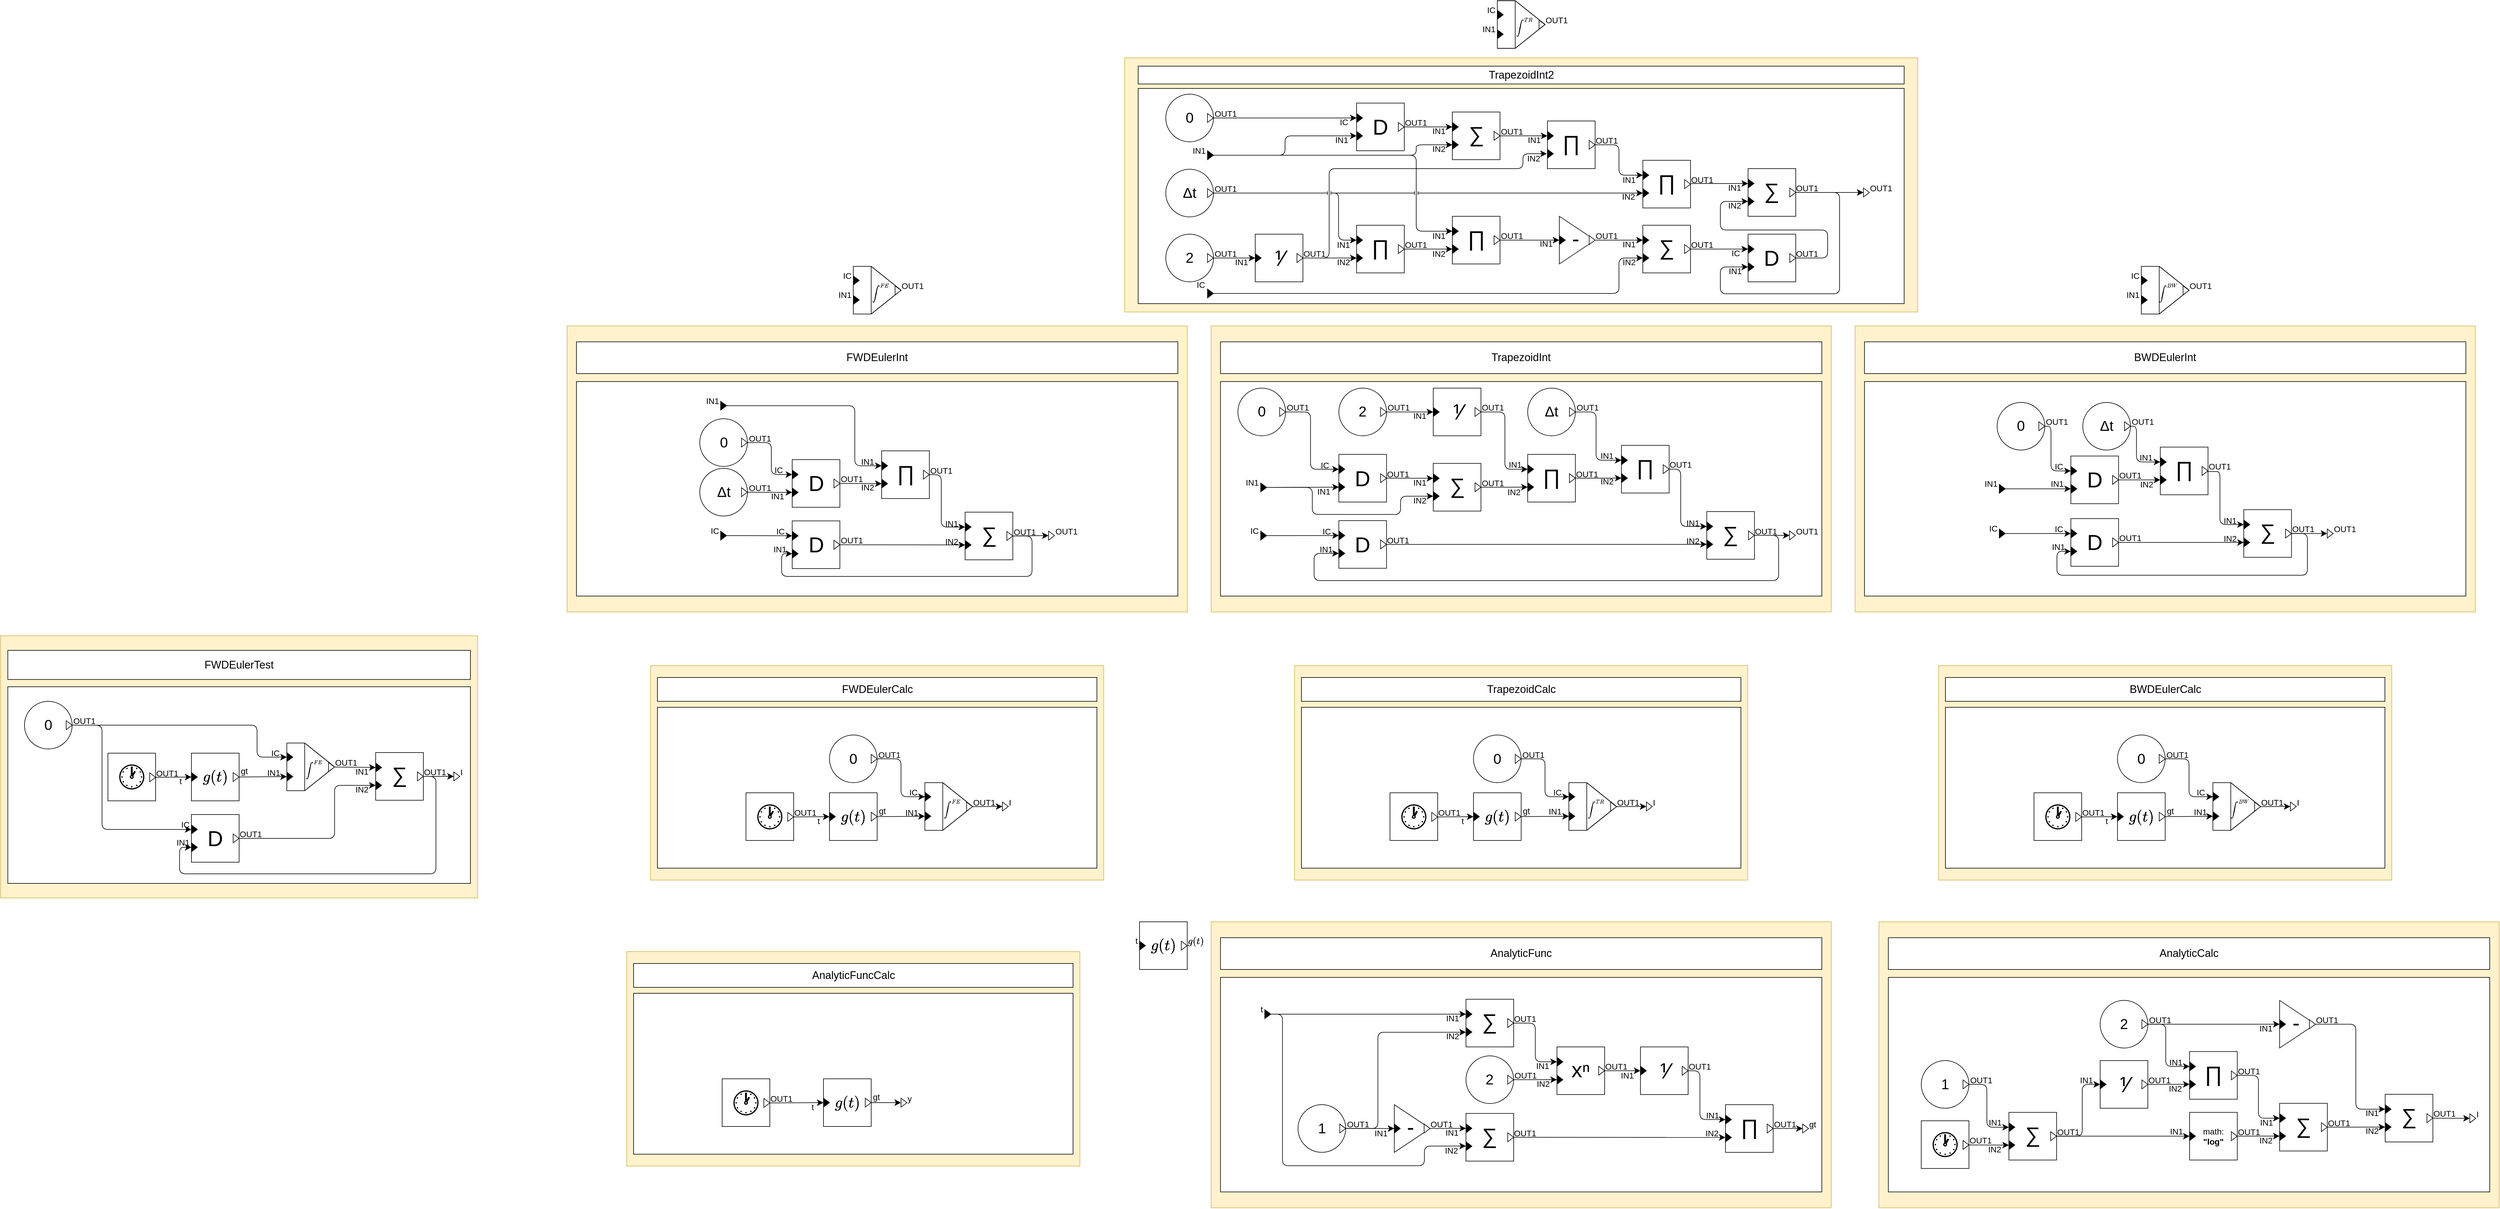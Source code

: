 <mxfile version="22.1.2" type="device">
  <diagram id="xXOdHvXqeEBseT0HI0yR" name="Page-1">
    <mxGraphModel dx="8671" dy="6946" grid="1" gridSize="10" guides="1" tooltips="1" connect="1" arrows="1" fold="1" page="1" pageScale="1" pageWidth="3300" pageHeight="4681" math="1" shadow="0">
      <root>
        <mxCell id="0" />
        <mxCell id="1" parent="0" />
        <object label="" placeholders="1" class_name="BWDEulerInt" id="2JxUFJoTUBjuM0Cz1H6F-1">
          <mxCell style="rounded=0;whiteSpace=wrap;html=1;fillColor=#fff2cc;strokeColor=#d6b656;container=0;connectable=0;allowArrows=0;treeFolding=0;moveCells=0;treeMoving=0;comic=0;rotatable=0;expand=1;autosize=1;resizeWidth=1;resizeHeight=1;metaEdit=1;fontSize=16;" parent="1" vertex="1">
            <mxGeometry x="1280" y="-480" width="1040" height="480" as="geometry">
              <mxRectangle x="40" y="400" width="50" height="40" as="alternateBounds" />
            </mxGeometry>
          </mxCell>
        </object>
        <object label="BWDEulerInt" placeholders="1" id="2JxUFJoTUBjuM0Cz1H6F-2">
          <mxCell style="rounded=0;whiteSpace=wrap;html=1;fillColor=#ffffff;fontSize=18;connectable=0;allowArrows=0;rotatable=0;cloneable=0;deletable=0;" parent="2JxUFJoTUBjuM0Cz1H6F-1" vertex="1">
            <mxGeometry x="15.758" y="26.671" width="1008.485" height="53.329" as="geometry" />
          </mxCell>
        </object>
        <mxCell id="2JxUFJoTUBjuM0Cz1H6F-3" value="" style="rounded=0;whiteSpace=wrap;html=1;fillColor=#ffffff;connectable=0;allowArrows=0;container=1;collapsible=0;portConstraintRotation=0;rotatable=0;cloneable=0;deletable=0;recursiveResize=0;fontSize=16;" parent="2JxUFJoTUBjuM0Cz1H6F-1" vertex="1">
          <mxGeometry x="15.758" y="93.329" width="1008.485" height="360" as="geometry">
            <mxRectangle x="10" y="70" width="50" height="40" as="alternateBounds" />
          </mxGeometry>
        </mxCell>
        <object label="%value%" placeholders="1" value="0" block_name="zeroCt" class_name="ConstantBlock" id="2JxUFJoTUBjuM0Cz1H6F-4">
          <mxCell style="ellipse;whiteSpace=wrap;html=1;comic=0;fillColor=#ffffff;fontSize=24;align=center;allowArrows=0;connectable=0;container=1;collapsible=0;recursiveResize=1;direction=west;resizable=0;metaEdit=1;" parent="2JxUFJoTUBjuM0Cz1H6F-3" vertex="1">
            <mxGeometry x="222.412" y="35.001" width="80" height="80" as="geometry" />
          </mxCell>
        </object>
        <object label="%name%" placeholders="1" name="OUT1" class_name="OutputPort" id="2JxUFJoTUBjuM0Cz1H6F-5">
          <mxCell style="triangle;fillColor=#ffffff;fontSize=14;points=[[1,0.5]];allowArrows=0;verticalAlign=middle;horizontal=1;spacingTop=0;align=left;spacingLeft=4;spacingRight=0;html=1;comic=0;treeFolding=0;treeMoving=0;movable=1;resizable=0;rotatable=1;deletable=1;editable=1;connectable=1;movableLabel=1;spacing=2;aspect=fixed;metaEdit=1;" parent="2JxUFJoTUBjuM0Cz1H6F-4" vertex="1">
            <mxGeometry x="70" y="32.5" width="10" height="15" as="geometry">
              <mxPoint x="6" y="-7" as="offset" />
            </mxGeometry>
          </mxCell>
        </object>
        <object label="%symbol%" placeholders="1" block_name="deltaT" class_name="DeltaTBlock" symbol="&amp;#916;t" id="2JxUFJoTUBjuM0Cz1H6F-6">
          <mxCell style="ellipse;whiteSpace=wrap;html=1;comic=0;fillColor=#ffffff;fontSize=24;align=center;allowArrows=0;connectable=0;container=1;collapsible=0;recursiveResize=1;direction=west;resizable=0;metaEdit=1;" parent="2JxUFJoTUBjuM0Cz1H6F-3" vertex="1">
            <mxGeometry x="366.072" y="35.001" width="80" height="80" as="geometry" />
          </mxCell>
        </object>
        <object label="%name%" placeholders="1" name="OUT1" class_name="OutputPort" id="2JxUFJoTUBjuM0Cz1H6F-7">
          <mxCell style="triangle;fillColor=#ffffff;fontSize=14;points=[[1,0.5]];allowArrows=0;verticalAlign=middle;horizontal=1;spacingTop=0;align=left;spacingLeft=4;spacingRight=0;html=1;comic=0;treeFolding=0;treeMoving=0;movable=1;resizable=0;rotatable=1;deletable=1;editable=1;connectable=1;movableLabel=1;spacing=2;aspect=fixed;metaEdit=1;" parent="2JxUFJoTUBjuM0Cz1H6F-6" vertex="1">
            <mxGeometry x="70" y="32.5" width="10" height="15" as="geometry">
              <mxPoint x="6" y="-7" as="offset" />
            </mxGeometry>
          </mxCell>
        </object>
        <object label="%symbol%" placeholders="1" symbol="D" class_name="DelayBlock" block_name="delay1" id="2JxUFJoTUBjuM0Cz1H6F-8">
          <mxCell style="whiteSpace=wrap;html=1;aspect=fixed;comic=0;fillColor=#FFFFFF;fontSize=36;align=center;resizable=0;container=1;collapsible=0;points=[];allowArrows=0;metaEdit=1;connectable=0;" parent="2JxUFJoTUBjuM0Cz1H6F-3" vertex="1">
            <mxGeometry x="346.072" y="125.001" width="80" height="80" as="geometry" />
          </mxCell>
        </object>
        <object label="%name%" placeholders="1" name="OUT1" class_name="OutputPort" id="2JxUFJoTUBjuM0Cz1H6F-9">
          <mxCell style="triangle;fillColor=#ffffff;fontSize=14;points=[[1,0.5]];allowArrows=0;verticalAlign=middle;horizontal=1;spacingTop=0;align=left;spacingLeft=4;spacingRight=0;html=1;comic=0;treeFolding=0;treeMoving=0;movable=1;resizable=0;rotatable=1;deletable=1;editable=1;connectable=1;movableLabel=1;spacing=2;aspect=fixed;metaEdit=1;" parent="2JxUFJoTUBjuM0Cz1H6F-8" vertex="1">
            <mxGeometry x="70" y="32.5" width="10" height="15" as="geometry">
              <mxPoint x="5" y="-7" as="offset" />
            </mxGeometry>
          </mxCell>
        </object>
        <object label="%name%" placeholders="1" name="IC" class_name="InputPort" id="2JxUFJoTUBjuM0Cz1H6F-10">
          <mxCell style="triangle;fontSize=14;points=[[0,0.5]];allowArrows=0;verticalAlign=middle;horizontal=1;spacingTop=0;align=right;spacingLeft=0;spacingRight=8;html=1;comic=0;treeFolding=0;treeMoving=0;resizable=0;movableLabel=1;spacing=2;aspect=fixed;fillColor=#000000;metaEdit=1;" parent="2JxUFJoTUBjuM0Cz1H6F-8" vertex="1">
            <mxGeometry y="17.5" width="10" height="15" as="geometry">
              <mxPoint x="-14" y="-7" as="offset" />
            </mxGeometry>
          </mxCell>
        </object>
        <object label="%name%" placeholders="1" name="IN1" class_name="InputPort" id="2JxUFJoTUBjuM0Cz1H6F-11">
          <mxCell style="triangle;fontSize=14;points=[[0,0.5]];allowArrows=0;verticalAlign=middle;horizontal=1;spacingTop=0;align=right;spacingLeft=0;spacingRight=8;html=1;comic=0;treeFolding=0;treeMoving=0;resizable=0;movableLabel=1;spacing=2;aspect=fixed;fillColor=#000000;metaEdit=1;" parent="2JxUFJoTUBjuM0Cz1H6F-8" vertex="1">
            <mxGeometry y="47.5" width="10" height="15" as="geometry">
              <mxPoint x="-13" y="-8" as="offset" />
            </mxGeometry>
          </mxCell>
        </object>
        <object label="%symbol%" placeholders="1" symbol="&amp;prod;" class_name="ProductBlock" block_name="prod" numberOfInputs="2" id="2JxUFJoTUBjuM0Cz1H6F-12">
          <mxCell style="whiteSpace=wrap;html=1;aspect=fixed;comic=0;fillColor=#FFFFFF;fontSize=36;align=center;resizable=0;container=1;collapsible=0;points=[];allowArrows=0;spacingTop=-6;metaEdit=1;connectable=0;" parent="2JxUFJoTUBjuM0Cz1H6F-3" vertex="1">
            <mxGeometry x="496.072" y="110.001" width="80" height="80" as="geometry" />
          </mxCell>
        </object>
        <object label="%name%" placeholders="1" name="OUT1" class_name="OutputPort" id="2JxUFJoTUBjuM0Cz1H6F-13">
          <mxCell style="triangle;fillColor=#ffffff;fontSize=14;points=[[1,0.5]];allowArrows=0;verticalAlign=middle;horizontal=1;spacingTop=0;align=left;spacingLeft=4;spacingRight=0;html=1;comic=0;treeFolding=0;treeMoving=0;movable=1;resizable=0;rotatable=1;deletable=1;editable=1;connectable=1;movableLabel=1;spacing=2;aspect=fixed;metaEdit=1;" parent="2JxUFJoTUBjuM0Cz1H6F-12" vertex="1">
            <mxGeometry x="70" y="32.5" width="10" height="15" as="geometry">
              <mxPoint x="5" y="-7" as="offset" />
            </mxGeometry>
          </mxCell>
        </object>
        <object label="%name%" placeholders="1" name="IN1" class_name="InputPort" id="2JxUFJoTUBjuM0Cz1H6F-14">
          <mxCell style="triangle;fontSize=14;points=[[0,0.5]];allowArrows=0;verticalAlign=middle;horizontal=1;spacingTop=0;align=right;spacingLeft=0;spacingRight=8;html=1;comic=0;treeFolding=0;treeMoving=0;resizable=0;movableLabel=1;spacing=2;aspect=fixed;fillColor=#000000;metaEdit=1;" parent="2JxUFJoTUBjuM0Cz1H6F-12" vertex="1">
            <mxGeometry y="17.5" width="10" height="15" as="geometry">
              <mxPoint x="-14" y="-7" as="offset" />
            </mxGeometry>
          </mxCell>
        </object>
        <object label="%name%" placeholders="1" name="IN2" class_name="InputPort" id="2JxUFJoTUBjuM0Cz1H6F-15">
          <mxCell style="triangle;fontSize=14;points=[[0,0.5]];allowArrows=0;verticalAlign=middle;horizontal=1;spacingTop=0;align=right;spacingLeft=0;spacingRight=8;html=1;comic=0;treeFolding=0;treeMoving=0;resizable=0;movableLabel=1;spacing=2;aspect=fixed;fillColor=#000000;metaEdit=1;" parent="2JxUFJoTUBjuM0Cz1H6F-12" vertex="1">
            <mxGeometry y="47.5" width="10" height="15" as="geometry">
              <mxPoint x="-13" y="8" as="offset" />
            </mxGeometry>
          </mxCell>
        </object>
        <object label="%symbol%" placeholders="1" symbol="D" class_name="DelayBlock" block_name="delay2" id="2JxUFJoTUBjuM0Cz1H6F-16">
          <mxCell style="whiteSpace=wrap;html=1;aspect=fixed;comic=0;fillColor=#FFFFFF;fontSize=36;align=center;resizable=0;container=1;collapsible=0;points=[];allowArrows=0;metaEdit=1;connectable=0;" parent="2JxUFJoTUBjuM0Cz1H6F-3" vertex="1">
            <mxGeometry x="346.072" y="230.001" width="80" height="80" as="geometry" />
          </mxCell>
        </object>
        <object label="%name%" placeholders="1" name="OUT1" class_name="OutputPort" id="2JxUFJoTUBjuM0Cz1H6F-17">
          <mxCell style="triangle;fillColor=#ffffff;fontSize=14;points=[[1,0.5]];allowArrows=0;verticalAlign=middle;horizontal=1;spacingTop=0;align=left;spacingLeft=4;spacingRight=0;html=1;comic=0;treeFolding=0;treeMoving=0;movable=1;resizable=0;rotatable=1;deletable=1;editable=1;connectable=1;movableLabel=1;spacing=2;aspect=fixed;metaEdit=1;" parent="2JxUFJoTUBjuM0Cz1H6F-16" vertex="1">
            <mxGeometry x="70" y="32.5" width="10" height="15" as="geometry">
              <mxPoint x="5" y="-7" as="offset" />
            </mxGeometry>
          </mxCell>
        </object>
        <object label="%name%" placeholders="1" name="IC" class_name="InputPort" id="2JxUFJoTUBjuM0Cz1H6F-18">
          <mxCell style="triangle;fontSize=14;points=[[0,0.5]];allowArrows=0;verticalAlign=middle;horizontal=1;spacingTop=0;align=right;spacingLeft=0;spacingRight=8;html=1;comic=0;treeFolding=0;treeMoving=0;resizable=0;movableLabel=1;spacing=2;aspect=fixed;fillColor=#000000;metaEdit=1;" parent="2JxUFJoTUBjuM0Cz1H6F-16" vertex="1">
            <mxGeometry y="17.5" width="10" height="15" as="geometry">
              <mxPoint x="-14" y="-7" as="offset" />
            </mxGeometry>
          </mxCell>
        </object>
        <object label="%name%" placeholders="1" name="IN1" class_name="InputPort" id="2JxUFJoTUBjuM0Cz1H6F-19">
          <mxCell style="triangle;fontSize=14;points=[[0,0.5]];allowArrows=0;verticalAlign=middle;horizontal=1;spacingTop=0;align=right;spacingLeft=0;spacingRight=8;html=1;comic=0;treeFolding=0;treeMoving=0;resizable=0;movableLabel=1;spacing=2;aspect=fixed;fillColor=#000000;metaEdit=1;" parent="2JxUFJoTUBjuM0Cz1H6F-16" vertex="1">
            <mxGeometry y="47.5" width="10" height="15" as="geometry">
              <mxPoint x="-11" y="-7" as="offset" />
            </mxGeometry>
          </mxCell>
        </object>
        <object label="%symbol%" placeholders="1" symbol="&amp;sum;" class_name="AdderBlock" block_name="sum" numberOfInputs="2" id="2JxUFJoTUBjuM0Cz1H6F-20">
          <mxCell style="whiteSpace=wrap;html=1;aspect=fixed;comic=0;fillColor=#FFFFFF;fontSize=36;align=center;resizable=0;container=1;collapsible=0;points=[];allowArrows=0;spacingTop=-6;metaEdit=1;connectable=0;" parent="2JxUFJoTUBjuM0Cz1H6F-3" vertex="1">
            <mxGeometry x="636.072" y="215.001" width="80" height="80" as="geometry" />
          </mxCell>
        </object>
        <object label="%name%" placeholders="1" name="OUT1" class_name="OutputPort" id="2JxUFJoTUBjuM0Cz1H6F-21">
          <mxCell style="triangle;fillColor=#ffffff;fontSize=14;points=[[1,0.5]];allowArrows=0;verticalAlign=middle;horizontal=1;spacingTop=0;align=left;spacingLeft=4;spacingRight=0;html=1;comic=0;treeFolding=0;treeMoving=0;movable=1;resizable=0;rotatable=1;deletable=1;editable=1;connectable=1;movableLabel=1;spacing=2;aspect=fixed;metaEdit=1;" parent="2JxUFJoTUBjuM0Cz1H6F-20" vertex="1">
            <mxGeometry x="70" y="32.5" width="10" height="15" as="geometry">
              <mxPoint x="5" y="-7" as="offset" />
            </mxGeometry>
          </mxCell>
        </object>
        <object label="%name%" placeholders="1" name="IN1" class_name="InputPort" id="2JxUFJoTUBjuM0Cz1H6F-22">
          <mxCell style="triangle;fontSize=14;points=[[0,0.5]];allowArrows=0;verticalAlign=middle;horizontal=1;spacingTop=0;align=right;spacingLeft=0;spacingRight=8;html=1;comic=0;treeFolding=0;treeMoving=0;resizable=0;movableLabel=1;spacing=2;aspect=fixed;fillColor=#000000;metaEdit=1;" parent="2JxUFJoTUBjuM0Cz1H6F-20" vertex="1">
            <mxGeometry y="17.5" width="10" height="15" as="geometry">
              <mxPoint x="-13" y="-6" as="offset" />
            </mxGeometry>
          </mxCell>
        </object>
        <object label="%name%" placeholders="1" name="IN2" class_name="InputPort" id="2JxUFJoTUBjuM0Cz1H6F-23">
          <mxCell style="triangle;fontSize=14;points=[[0,0.5]];allowArrows=0;verticalAlign=middle;horizontal=1;spacingTop=0;align=right;spacingLeft=0;spacingRight=8;html=1;comic=0;treeFolding=0;treeMoving=0;resizable=0;movableLabel=1;spacing=2;aspect=fixed;fillColor=#000000;metaEdit=1;" parent="2JxUFJoTUBjuM0Cz1H6F-20" vertex="1">
            <mxGeometry y="47.5" width="10" height="15" as="geometry">
              <mxPoint x="-13" y="-6" as="offset" />
            </mxGeometry>
          </mxCell>
        </object>
        <mxCell id="2JxUFJoTUBjuM0Cz1H6F-24" style="edgeStyle=none;curved=1;rounded=0;orthogonalLoop=1;jettySize=auto;html=1;exitX=1;exitY=0.5;exitDx=0;exitDy=0;entryX=0;entryY=0.5;entryDx=0;entryDy=0;fontSize=12;startSize=8;endSize=8;" parent="2JxUFJoTUBjuM0Cz1H6F-3" source="2JxUFJoTUBjuM0Cz1H6F-25" target="2JxUFJoTUBjuM0Cz1H6F-11" edge="1">
          <mxGeometry relative="1" as="geometry" />
        </mxCell>
        <object label="%name%" placeholders="1" name="IN1" class_name="InputPort" id="2JxUFJoTUBjuM0Cz1H6F-25">
          <mxCell style="triangle;fontSize=14;points=[[0,0.5],[1,0.5]];allowArrows=0;verticalAlign=middle;horizontal=1;spacingTop=0;align=right;spacingLeft=0;spacingRight=8;html=1;comic=0;treeFolding=0;treeMoving=0;resizable=0;movableLabel=1;spacing=2;aspect=fixed;fillColor=#000000;metaEdit=1;" parent="2JxUFJoTUBjuM0Cz1H6F-3" vertex="1">
            <mxGeometry x="226.072" y="172.501" width="10" height="15" as="geometry">
              <mxPoint x="-4" y="-8" as="offset" />
            </mxGeometry>
          </mxCell>
        </object>
        <mxCell id="2JxUFJoTUBjuM0Cz1H6F-26" style="edgeStyle=none;curved=1;rounded=0;orthogonalLoop=1;jettySize=auto;html=1;exitX=1;exitY=0.5;exitDx=0;exitDy=0;entryX=0;entryY=0.5;entryDx=0;entryDy=0;fontSize=12;startSize=8;endSize=8;" parent="2JxUFJoTUBjuM0Cz1H6F-3" source="2JxUFJoTUBjuM0Cz1H6F-27" target="2JxUFJoTUBjuM0Cz1H6F-18" edge="1">
          <mxGeometry relative="1" as="geometry" />
        </mxCell>
        <object label="%name%" placeholders="1" name="IC" class_name="InputPort" id="2JxUFJoTUBjuM0Cz1H6F-27">
          <mxCell style="triangle;fontSize=14;points=[[0,0.5],[1,0.5]];allowArrows=0;verticalAlign=middle;horizontal=1;spacingTop=0;align=right;spacingLeft=0;spacingRight=8;html=1;comic=0;treeFolding=0;treeMoving=0;resizable=0;movableLabel=1;spacing=2;aspect=fixed;fillColor=#000000;metaEdit=1;" parent="2JxUFJoTUBjuM0Cz1H6F-3" vertex="1">
            <mxGeometry x="226.072" y="247.501" width="10" height="15" as="geometry">
              <mxPoint x="-4" y="-8" as="offset" />
            </mxGeometry>
          </mxCell>
        </object>
        <object label="%name%" placeholders="1" name="OUT1" class_name="OutputPort" id="2JxUFJoTUBjuM0Cz1H6F-28">
          <mxCell style="triangle;fillColor=#ffffff;fontSize=14;points=[[0,0.5],[1,0.5]];allowArrows=0;verticalAlign=middle;horizontal=1;spacingTop=0;align=left;spacingLeft=4;spacingRight=0;html=1;comic=0;treeFolding=0;treeMoving=0;movable=1;resizable=0;rotatable=1;deletable=1;editable=1;connectable=1;movableLabel=1;spacing=2;aspect=fixed;metaEdit=1;" parent="2JxUFJoTUBjuM0Cz1H6F-3" vertex="1">
            <mxGeometry x="776.072" y="247.501" width="10" height="15" as="geometry">
              <mxPoint x="5" y="-7" as="offset" />
            </mxGeometry>
          </mxCell>
        </object>
        <mxCell id="2JxUFJoTUBjuM0Cz1H6F-29" style="edgeStyle=orthogonalEdgeStyle;rounded=1;orthogonalLoop=1;jettySize=auto;html=1;exitX=1;exitY=0.5;exitDx=0;exitDy=0;entryX=0;entryY=0.5;entryDx=0;entryDy=0;fontSize=12;startSize=8;endSize=8;" parent="2JxUFJoTUBjuM0Cz1H6F-3" source="2JxUFJoTUBjuM0Cz1H6F-5" target="2JxUFJoTUBjuM0Cz1H6F-10" edge="1">
          <mxGeometry relative="1" as="geometry">
            <Array as="points">
              <mxPoint x="312.72" y="75.03" />
              <mxPoint x="312.72" y="150.03" />
            </Array>
          </mxGeometry>
        </mxCell>
        <mxCell id="2JxUFJoTUBjuM0Cz1H6F-30" style="edgeStyle=orthogonalEdgeStyle;rounded=1;orthogonalLoop=1;jettySize=auto;html=1;exitX=1;exitY=0.5;exitDx=0;exitDy=0;entryX=0;entryY=0.5;entryDx=0;entryDy=0;fontSize=12;startSize=8;endSize=8;" parent="2JxUFJoTUBjuM0Cz1H6F-3" source="2JxUFJoTUBjuM0Cz1H6F-13" target="2JxUFJoTUBjuM0Cz1H6F-22" edge="1">
          <mxGeometry relative="1" as="geometry">
            <Array as="points">
              <mxPoint x="576.072" y="151.001" />
              <mxPoint x="596.072" y="151.001" />
              <mxPoint x="596.072" y="240.001" />
            </Array>
          </mxGeometry>
        </mxCell>
        <mxCell id="2JxUFJoTUBjuM0Cz1H6F-31" style="edgeStyle=none;curved=1;rounded=0;orthogonalLoop=1;jettySize=auto;html=1;exitX=1;exitY=0.5;exitDx=0;exitDy=0;entryX=0;entryY=0.5;entryDx=0;entryDy=0;fontSize=12;startSize=8;endSize=8;" parent="2JxUFJoTUBjuM0Cz1H6F-3" source="2JxUFJoTUBjuM0Cz1H6F-17" target="2JxUFJoTUBjuM0Cz1H6F-23" edge="1">
          <mxGeometry relative="1" as="geometry" />
        </mxCell>
        <mxCell id="2JxUFJoTUBjuM0Cz1H6F-32" style="edgeStyle=orthogonalEdgeStyle;rounded=1;orthogonalLoop=1;jettySize=auto;html=1;exitX=1;exitY=0.5;exitDx=0;exitDy=0;entryX=0;entryY=0.5;entryDx=0;entryDy=0;fontSize=12;startSize=8;endSize=8;" parent="2JxUFJoTUBjuM0Cz1H6F-3" source="2JxUFJoTUBjuM0Cz1H6F-21" target="2JxUFJoTUBjuM0Cz1H6F-19" edge="1">
          <mxGeometry relative="1" as="geometry">
            <Array as="points">
              <mxPoint x="742.72" y="255.03" />
              <mxPoint x="742.72" y="325.03" />
              <mxPoint x="322.72" y="325.03" />
              <mxPoint x="322.72" y="285.03" />
            </Array>
          </mxGeometry>
        </mxCell>
        <mxCell id="2JxUFJoTUBjuM0Cz1H6F-33" style="edgeStyle=none;curved=1;rounded=0;orthogonalLoop=1;jettySize=auto;html=1;exitX=1;exitY=0.5;exitDx=0;exitDy=0;entryX=0;entryY=0.5;entryDx=0;entryDy=0;fontSize=12;startSize=8;endSize=8;" parent="2JxUFJoTUBjuM0Cz1H6F-3" source="2JxUFJoTUBjuM0Cz1H6F-21" target="2JxUFJoTUBjuM0Cz1H6F-28" edge="1">
          <mxGeometry relative="1" as="geometry" />
        </mxCell>
        <mxCell id="2JxUFJoTUBjuM0Cz1H6F-34" style="edgeStyle=none;curved=1;rounded=0;orthogonalLoop=1;jettySize=auto;html=1;exitX=1;exitY=0.5;exitDx=0;exitDy=0;entryX=0;entryY=0.5;entryDx=0;entryDy=0;fontSize=12;startSize=8;endSize=8;" parent="2JxUFJoTUBjuM0Cz1H6F-3" source="2JxUFJoTUBjuM0Cz1H6F-9" target="2JxUFJoTUBjuM0Cz1H6F-15" edge="1">
          <mxGeometry relative="1" as="geometry" />
        </mxCell>
        <mxCell id="2JxUFJoTUBjuM0Cz1H6F-35" style="edgeStyle=orthogonalEdgeStyle;rounded=1;orthogonalLoop=1;jettySize=auto;html=1;exitX=1;exitY=0.5;exitDx=0;exitDy=0;entryX=0;entryY=0.5;entryDx=0;entryDy=0;fontSize=12;startSize=8;endSize=8;" parent="2JxUFJoTUBjuM0Cz1H6F-3" source="2JxUFJoTUBjuM0Cz1H6F-7" target="2JxUFJoTUBjuM0Cz1H6F-14" edge="1">
          <mxGeometry relative="1" as="geometry">
            <Array as="points">
              <mxPoint x="456.072" y="75.001" />
              <mxPoint x="456.072" y="135.001" />
            </Array>
          </mxGeometry>
        </mxCell>
        <object label="" placeholders="1" class_name="FWDEulerInt" id="2JxUFJoTUBjuM0Cz1H6F-36">
          <mxCell style="rounded=0;whiteSpace=wrap;html=1;fillColor=#fff2cc;strokeColor=#d6b656;container=0;connectable=0;allowArrows=0;treeFolding=0;moveCells=0;treeMoving=0;comic=0;rotatable=0;expand=1;autosize=1;resizeWidth=1;resizeHeight=1;metaEdit=1;fontSize=16;" parent="1" vertex="1">
            <mxGeometry x="-880" y="-480" width="1040" height="480" as="geometry">
              <mxRectangle x="40" y="400" width="50" height="40" as="alternateBounds" />
            </mxGeometry>
          </mxCell>
        </object>
        <object label="FWDEulerInt" placeholders="1" id="2JxUFJoTUBjuM0Cz1H6F-37">
          <mxCell style="rounded=0;whiteSpace=wrap;html=1;fillColor=#ffffff;fontSize=18;connectable=0;allowArrows=0;rotatable=0;cloneable=0;deletable=0;" parent="2JxUFJoTUBjuM0Cz1H6F-36" vertex="1">
            <mxGeometry x="15.758" y="26.671" width="1008.485" height="53.329" as="geometry" />
          </mxCell>
        </object>
        <mxCell id="2JxUFJoTUBjuM0Cz1H6F-38" value="" style="rounded=0;whiteSpace=wrap;html=1;fillColor=#ffffff;connectable=0;allowArrows=0;container=1;collapsible=0;portConstraintRotation=0;rotatable=0;cloneable=0;deletable=0;recursiveResize=0;fontSize=16;" parent="2JxUFJoTUBjuM0Cz1H6F-36" vertex="1">
          <mxGeometry x="15.758" y="93.329" width="1008.485" height="360" as="geometry">
            <mxRectangle x="10" y="70" width="50" height="40" as="alternateBounds" />
          </mxGeometry>
        </mxCell>
        <object label="%value%" placeholders="1" value="0" block_name="zeroCt" class_name="ConstantBlock" id="2JxUFJoTUBjuM0Cz1H6F-39">
          <mxCell style="ellipse;whiteSpace=wrap;html=1;comic=0;fillColor=#ffffff;fontSize=24;align=center;allowArrows=0;connectable=0;container=1;collapsible=0;recursiveResize=1;direction=west;resizable=0;metaEdit=1;" parent="2JxUFJoTUBjuM0Cz1H6F-38" vertex="1">
            <mxGeometry x="206.742" y="62.445" width="80" height="80" as="geometry" />
          </mxCell>
        </object>
        <object label="%name%" placeholders="1" name="OUT1" class_name="OutputPort" id="2JxUFJoTUBjuM0Cz1H6F-40">
          <mxCell style="triangle;fillColor=#ffffff;fontSize=14;points=[[1,0.5]];allowArrows=0;verticalAlign=middle;horizontal=1;spacingTop=0;align=left;spacingLeft=4;spacingRight=0;html=1;comic=0;treeFolding=0;treeMoving=0;movable=1;resizable=0;rotatable=1;deletable=1;editable=1;connectable=1;movableLabel=1;spacing=2;aspect=fixed;metaEdit=1;" parent="2JxUFJoTUBjuM0Cz1H6F-39" vertex="1">
            <mxGeometry x="70" y="32.5" width="10" height="15" as="geometry">
              <mxPoint x="6" y="-7" as="offset" />
            </mxGeometry>
          </mxCell>
        </object>
        <object label="%symbol%" placeholders="1" block_name="deltaT" class_name="DeltaTBlock" symbol="&amp;#916;t" id="2JxUFJoTUBjuM0Cz1H6F-41">
          <mxCell style="ellipse;whiteSpace=wrap;html=1;comic=0;fillColor=#ffffff;fontSize=24;align=center;allowArrows=0;connectable=0;container=1;collapsible=0;recursiveResize=1;direction=west;resizable=0;metaEdit=1;" parent="2JxUFJoTUBjuM0Cz1H6F-38" vertex="1">
            <mxGeometry x="206.742" y="145.711" width="80" height="80" as="geometry" />
          </mxCell>
        </object>
        <object label="%name%" placeholders="1" name="OUT1" class_name="OutputPort" id="2JxUFJoTUBjuM0Cz1H6F-42">
          <mxCell style="triangle;fillColor=#ffffff;fontSize=14;points=[[1,0.5]];allowArrows=0;verticalAlign=middle;horizontal=1;spacingTop=0;align=left;spacingLeft=4;spacingRight=0;html=1;comic=0;treeFolding=0;treeMoving=0;movable=1;resizable=0;rotatable=1;deletable=1;editable=1;connectable=1;movableLabel=1;spacing=2;aspect=fixed;metaEdit=1;" parent="2JxUFJoTUBjuM0Cz1H6F-41" vertex="1">
            <mxGeometry x="70" y="32.5" width="10" height="15" as="geometry">
              <mxPoint x="6" y="-7" as="offset" />
            </mxGeometry>
          </mxCell>
        </object>
        <object label="%symbol%" placeholders="1" symbol="D" class_name="DelayBlock" block_name="delay1" id="2JxUFJoTUBjuM0Cz1H6F-43">
          <mxCell style="whiteSpace=wrap;html=1;aspect=fixed;comic=0;fillColor=#FFFFFF;fontSize=36;align=center;resizable=0;container=1;collapsible=0;points=[];allowArrows=0;metaEdit=1;connectable=0;" parent="2JxUFJoTUBjuM0Cz1H6F-38" vertex="1">
            <mxGeometry x="361.742" y="131.017" width="80" height="80" as="geometry" />
          </mxCell>
        </object>
        <object label="%name%" placeholders="1" name="OUT1" class_name="OutputPort" id="2JxUFJoTUBjuM0Cz1H6F-44">
          <mxCell style="triangle;fillColor=#ffffff;fontSize=14;points=[[1,0.5]];allowArrows=0;verticalAlign=middle;horizontal=1;spacingTop=0;align=left;spacingLeft=4;spacingRight=0;html=1;comic=0;treeFolding=0;treeMoving=0;movable=1;resizable=0;rotatable=1;deletable=1;editable=1;connectable=1;movableLabel=1;spacing=2;aspect=fixed;metaEdit=1;" parent="2JxUFJoTUBjuM0Cz1H6F-43" vertex="1">
            <mxGeometry x="70" y="32.5" width="10" height="15" as="geometry">
              <mxPoint x="5" y="-7" as="offset" />
            </mxGeometry>
          </mxCell>
        </object>
        <object label="%name%" placeholders="1" name="IC" class_name="InputPort" id="2JxUFJoTUBjuM0Cz1H6F-45">
          <mxCell style="triangle;fontSize=14;points=[[0,0.5]];allowArrows=0;verticalAlign=middle;horizontal=1;spacingTop=0;align=right;spacingLeft=0;spacingRight=8;html=1;comic=0;treeFolding=0;treeMoving=0;resizable=0;movableLabel=1;spacing=2;aspect=fixed;fillColor=#000000;metaEdit=1;" parent="2JxUFJoTUBjuM0Cz1H6F-43" vertex="1">
            <mxGeometry y="17.5" width="10" height="15" as="geometry">
              <mxPoint x="-17" y="-7" as="offset" />
            </mxGeometry>
          </mxCell>
        </object>
        <object label="%name%" placeholders="1" name="IN1" class_name="InputPort" id="2JxUFJoTUBjuM0Cz1H6F-46">
          <mxCell style="triangle;fontSize=14;points=[[0,0.5]];allowArrows=0;verticalAlign=middle;horizontal=1;spacingTop=0;align=right;spacingLeft=0;spacingRight=8;html=1;comic=0;treeFolding=0;treeMoving=0;resizable=0;movableLabel=1;spacing=2;aspect=fixed;fillColor=#000000;metaEdit=1;" parent="2JxUFJoTUBjuM0Cz1H6F-43" vertex="1">
            <mxGeometry y="47.5" width="10" height="15" as="geometry">
              <mxPoint x="-15" y="7" as="offset" />
            </mxGeometry>
          </mxCell>
        </object>
        <object label="%symbol%" placeholders="1" symbol="&amp;prod;" class_name="ProductBlock" block_name="prod" numberOfInputs="2" id="2JxUFJoTUBjuM0Cz1H6F-47">
          <mxCell style="whiteSpace=wrap;html=1;aspect=fixed;comic=0;fillColor=#FFFFFF;fontSize=36;align=center;resizable=0;container=1;collapsible=0;points=[];allowArrows=0;spacingTop=-6;metaEdit=1;connectable=0;" parent="2JxUFJoTUBjuM0Cz1H6F-38" vertex="1">
            <mxGeometry x="511.742" y="116.323" width="80" height="80" as="geometry" />
          </mxCell>
        </object>
        <object label="%name%" placeholders="1" name="OUT1" class_name="OutputPort" id="2JxUFJoTUBjuM0Cz1H6F-48">
          <mxCell style="triangle;fillColor=#ffffff;fontSize=14;points=[[1,0.5]];allowArrows=0;verticalAlign=middle;horizontal=1;spacingTop=0;align=left;spacingLeft=4;spacingRight=0;html=1;comic=0;treeFolding=0;treeMoving=0;movable=1;resizable=0;rotatable=1;deletable=1;editable=1;connectable=1;movableLabel=1;spacing=2;aspect=fixed;metaEdit=1;" parent="2JxUFJoTUBjuM0Cz1H6F-47" vertex="1">
            <mxGeometry x="70" y="32.5" width="10" height="15" as="geometry">
              <mxPoint x="5" y="-7" as="offset" />
            </mxGeometry>
          </mxCell>
        </object>
        <object label="%name%" placeholders="1" name="IN1" class_name="InputPort" id="2JxUFJoTUBjuM0Cz1H6F-49">
          <mxCell style="triangle;fontSize=14;points=[[0,0.5]];allowArrows=0;verticalAlign=middle;horizontal=1;spacingTop=0;align=right;spacingLeft=0;spacingRight=8;html=1;comic=0;treeFolding=0;treeMoving=0;resizable=0;movableLabel=1;spacing=2;aspect=fixed;fillColor=#000000;metaEdit=1;" parent="2JxUFJoTUBjuM0Cz1H6F-47" vertex="1">
            <mxGeometry y="17.5" width="10" height="15" as="geometry">
              <mxPoint x="-14" y="-7" as="offset" />
            </mxGeometry>
          </mxCell>
        </object>
        <object label="%name%" placeholders="1" name="IN2" class_name="InputPort" id="2JxUFJoTUBjuM0Cz1H6F-50">
          <mxCell style="triangle;fontSize=14;points=[[0,0.5]];allowArrows=0;verticalAlign=middle;horizontal=1;spacingTop=0;align=right;spacingLeft=0;spacingRight=8;html=1;comic=0;treeFolding=0;treeMoving=0;resizable=0;movableLabel=1;spacing=2;aspect=fixed;fillColor=#000000;metaEdit=1;" parent="2JxUFJoTUBjuM0Cz1H6F-47" vertex="1">
            <mxGeometry y="47.5" width="10" height="15" as="geometry">
              <mxPoint x="-14" y="6" as="offset" />
            </mxGeometry>
          </mxCell>
        </object>
        <object label="%symbol%" placeholders="1" symbol="D" class_name="DelayBlock" block_name="delay2" id="2JxUFJoTUBjuM0Cz1H6F-51">
          <mxCell style="whiteSpace=wrap;html=1;aspect=fixed;comic=0;fillColor=#FFFFFF;fontSize=36;align=center;resizable=0;container=1;collapsible=0;points=[];allowArrows=0;metaEdit=1;connectable=0;" parent="2JxUFJoTUBjuM0Cz1H6F-38" vertex="1">
            <mxGeometry x="361.742" y="233.874" width="80" height="80" as="geometry" />
          </mxCell>
        </object>
        <object label="%name%" placeholders="1" name="OUT1" class_name="OutputPort" id="2JxUFJoTUBjuM0Cz1H6F-52">
          <mxCell style="triangle;fillColor=#ffffff;fontSize=14;points=[[1,0.5]];allowArrows=0;verticalAlign=middle;horizontal=1;spacingTop=0;align=left;spacingLeft=4;spacingRight=0;html=1;comic=0;treeFolding=0;treeMoving=0;movable=1;resizable=0;rotatable=1;deletable=1;editable=1;connectable=1;movableLabel=1;spacing=2;aspect=fixed;metaEdit=1;" parent="2JxUFJoTUBjuM0Cz1H6F-51" vertex="1">
            <mxGeometry x="70" y="32.5" width="10" height="15" as="geometry">
              <mxPoint x="5" y="-7" as="offset" />
            </mxGeometry>
          </mxCell>
        </object>
        <object label="%name%" placeholders="1" name="IC" class_name="InputPort" id="2JxUFJoTUBjuM0Cz1H6F-53">
          <mxCell style="triangle;fontSize=14;points=[[0,0.5]];allowArrows=0;verticalAlign=middle;horizontal=1;spacingTop=0;align=right;spacingLeft=0;spacingRight=8;html=1;comic=0;treeFolding=0;treeMoving=0;resizable=0;movableLabel=1;spacing=2;aspect=fixed;fillColor=#000000;metaEdit=1;" parent="2JxUFJoTUBjuM0Cz1H6F-51" vertex="1">
            <mxGeometry y="17.5" width="10" height="15" as="geometry">
              <mxPoint x="-14" y="-7" as="offset" />
            </mxGeometry>
          </mxCell>
        </object>
        <object label="%name%" placeholders="1" name="IN1" class_name="InputPort" id="2JxUFJoTUBjuM0Cz1H6F-54">
          <mxCell style="triangle;fontSize=14;points=[[0,0.5]];allowArrows=0;verticalAlign=middle;horizontal=1;spacingTop=0;align=right;spacingLeft=0;spacingRight=8;html=1;comic=0;treeFolding=0;treeMoving=0;resizable=0;movableLabel=1;spacing=2;aspect=fixed;fillColor=#000000;metaEdit=1;" parent="2JxUFJoTUBjuM0Cz1H6F-51" vertex="1">
            <mxGeometry y="47.5" width="10" height="15" as="geometry">
              <mxPoint x="-11" y="-7" as="offset" />
            </mxGeometry>
          </mxCell>
        </object>
        <object label="%symbol%" placeholders="1" symbol="&amp;sum;" class_name="AdderBlock" block_name="sum" numberOfInputs="2" id="2JxUFJoTUBjuM0Cz1H6F-55">
          <mxCell style="whiteSpace=wrap;html=1;aspect=fixed;comic=0;fillColor=#FFFFFF;fontSize=36;align=center;resizable=0;container=1;collapsible=0;points=[];allowArrows=0;spacingTop=-6;metaEdit=1;connectable=0;" parent="2JxUFJoTUBjuM0Cz1H6F-38" vertex="1">
            <mxGeometry x="651.742" y="219.18" width="80" height="80" as="geometry" />
          </mxCell>
        </object>
        <object label="%name%" placeholders="1" name="OUT1" class_name="OutputPort" id="2JxUFJoTUBjuM0Cz1H6F-56">
          <mxCell style="triangle;fillColor=#ffffff;fontSize=14;points=[[1,0.5]];allowArrows=0;verticalAlign=middle;horizontal=1;spacingTop=0;align=left;spacingLeft=4;spacingRight=0;html=1;comic=0;treeFolding=0;treeMoving=0;movable=1;resizable=0;rotatable=1;deletable=1;editable=1;connectable=1;movableLabel=1;spacing=2;aspect=fixed;metaEdit=1;" parent="2JxUFJoTUBjuM0Cz1H6F-55" vertex="1">
            <mxGeometry x="70" y="32.5" width="10" height="15" as="geometry">
              <mxPoint x="5" y="-7" as="offset" />
            </mxGeometry>
          </mxCell>
        </object>
        <object label="%name%" placeholders="1" name="IN1" class_name="InputPort" id="2JxUFJoTUBjuM0Cz1H6F-57">
          <mxCell style="triangle;fontSize=14;points=[[0,0.5]];allowArrows=0;verticalAlign=middle;horizontal=1;spacingTop=0;align=right;spacingLeft=0;spacingRight=8;html=1;comic=0;treeFolding=0;treeMoving=0;resizable=0;movableLabel=1;spacing=2;aspect=fixed;fillColor=#000000;metaEdit=1;" parent="2JxUFJoTUBjuM0Cz1H6F-55" vertex="1">
            <mxGeometry y="17.5" width="10" height="15" as="geometry">
              <mxPoint x="-13" y="-6" as="offset" />
            </mxGeometry>
          </mxCell>
        </object>
        <object label="%name%" placeholders="1" name="IN2" class_name="InputPort" id="2JxUFJoTUBjuM0Cz1H6F-58">
          <mxCell style="triangle;fontSize=14;points=[[0,0.5]];allowArrows=0;verticalAlign=middle;horizontal=1;spacingTop=0;align=right;spacingLeft=0;spacingRight=8;html=1;comic=0;treeFolding=0;treeMoving=0;resizable=0;movableLabel=1;spacing=2;aspect=fixed;fillColor=#000000;metaEdit=1;" parent="2JxUFJoTUBjuM0Cz1H6F-55" vertex="1">
            <mxGeometry y="47.5" width="10" height="15" as="geometry">
              <mxPoint x="-13" y="-6" as="offset" />
            </mxGeometry>
          </mxCell>
        </object>
        <mxCell id="2JxUFJoTUBjuM0Cz1H6F-59" style="edgeStyle=orthogonalEdgeStyle;rounded=1;orthogonalLoop=1;jettySize=auto;html=1;exitX=1;exitY=0.5;exitDx=0;exitDy=0;entryX=0;entryY=0.5;entryDx=0;entryDy=0;fontSize=12;startSize=8;endSize=8;" parent="2JxUFJoTUBjuM0Cz1H6F-38" source="2JxUFJoTUBjuM0Cz1H6F-60" target="2JxUFJoTUBjuM0Cz1H6F-49" edge="1">
          <mxGeometry relative="1" as="geometry">
            <Array as="points">
              <mxPoint x="466.742" y="40.894" />
              <mxPoint x="466.742" y="140.813" />
            </Array>
          </mxGeometry>
        </mxCell>
        <object label="%name%" placeholders="1" name="IN1" class_name="InputPort" id="2JxUFJoTUBjuM0Cz1H6F-60">
          <mxCell style="triangle;fontSize=14;points=[[0,0.5],[1,0.5]];allowArrows=0;verticalAlign=middle;horizontal=1;spacingTop=0;align=right;spacingLeft=0;spacingRight=8;html=1;comic=0;treeFolding=0;treeMoving=0;resizable=0;movableLabel=1;spacing=2;aspect=fixed;fillColor=#000000;metaEdit=1;" parent="2JxUFJoTUBjuM0Cz1H6F-38" vertex="1">
            <mxGeometry x="241.742" y="33.058" width="10" height="15" as="geometry">
              <mxPoint x="-4" y="-8" as="offset" />
            </mxGeometry>
          </mxCell>
        </object>
        <mxCell id="2JxUFJoTUBjuM0Cz1H6F-61" style="edgeStyle=none;curved=1;rounded=0;orthogonalLoop=1;jettySize=auto;html=1;exitX=1;exitY=0.5;exitDx=0;exitDy=0;entryX=0;entryY=0.5;entryDx=0;entryDy=0;fontSize=12;startSize=8;endSize=8;" parent="2JxUFJoTUBjuM0Cz1H6F-38" source="2JxUFJoTUBjuM0Cz1H6F-62" target="2JxUFJoTUBjuM0Cz1H6F-53" edge="1">
          <mxGeometry relative="1" as="geometry" />
        </mxCell>
        <object label="%name%" placeholders="1" name="IC" class_name="InputPort" id="2JxUFJoTUBjuM0Cz1H6F-62">
          <mxCell style="triangle;fontSize=14;points=[[0,0.5],[1,0.5]];allowArrows=0;verticalAlign=middle;horizontal=1;spacingTop=0;align=right;spacingLeft=0;spacingRight=8;html=1;comic=0;treeFolding=0;treeMoving=0;resizable=0;movableLabel=1;spacing=2;aspect=fixed;fillColor=#000000;metaEdit=1;" parent="2JxUFJoTUBjuM0Cz1H6F-38" vertex="1">
            <mxGeometry x="241.742" y="251.017" width="10" height="15" as="geometry">
              <mxPoint x="-4" y="-8" as="offset" />
            </mxGeometry>
          </mxCell>
        </object>
        <object label="%name%" placeholders="1" name="OUT1" class_name="OutputPort" id="2JxUFJoTUBjuM0Cz1H6F-63">
          <mxCell style="triangle;fillColor=#ffffff;fontSize=14;points=[[0,0.5],[1,0.5]];allowArrows=0;verticalAlign=middle;horizontal=1;spacingTop=0;align=left;spacingLeft=4;spacingRight=0;html=1;comic=0;treeFolding=0;treeMoving=0;movable=1;resizable=0;rotatable=1;deletable=1;editable=1;connectable=1;movableLabel=1;spacing=2;aspect=fixed;metaEdit=1;" parent="2JxUFJoTUBjuM0Cz1H6F-38" vertex="1">
            <mxGeometry x="791.742" y="251.017" width="10" height="15" as="geometry">
              <mxPoint x="5" y="-7" as="offset" />
            </mxGeometry>
          </mxCell>
        </object>
        <mxCell id="2JxUFJoTUBjuM0Cz1H6F-64" style="edgeStyle=orthogonalEdgeStyle;rounded=1;orthogonalLoop=1;jettySize=auto;html=1;exitX=1;exitY=0.5;exitDx=0;exitDy=0;entryX=0;entryY=0.5;entryDx=0;entryDy=0;fontSize=12;startSize=8;endSize=8;" parent="2JxUFJoTUBjuM0Cz1H6F-38" source="2JxUFJoTUBjuM0Cz1H6F-48" target="2JxUFJoTUBjuM0Cz1H6F-57" edge="1">
          <mxGeometry relative="1" as="geometry">
            <Array as="points">
              <mxPoint x="591.742" y="156.486" />
              <mxPoint x="611.742" y="156.486" />
              <mxPoint x="611.742" y="243.67" />
            </Array>
          </mxGeometry>
        </mxCell>
        <mxCell id="2JxUFJoTUBjuM0Cz1H6F-65" style="edgeStyle=none;curved=1;rounded=0;orthogonalLoop=1;jettySize=auto;html=1;exitX=1;exitY=0.5;exitDx=0;exitDy=0;entryX=0;entryY=0.5;entryDx=0;entryDy=0;fontSize=12;startSize=8;endSize=8;" parent="2JxUFJoTUBjuM0Cz1H6F-38" source="2JxUFJoTUBjuM0Cz1H6F-52" target="2JxUFJoTUBjuM0Cz1H6F-58" edge="1">
          <mxGeometry relative="1" as="geometry" />
        </mxCell>
        <mxCell id="2JxUFJoTUBjuM0Cz1H6F-66" style="edgeStyle=orthogonalEdgeStyle;rounded=1;orthogonalLoop=1;jettySize=auto;html=1;exitX=1;exitY=0.5;exitDx=0;exitDy=0;entryX=0;entryY=0.5;entryDx=0;entryDy=0;fontSize=12;startSize=8;endSize=8;" parent="2JxUFJoTUBjuM0Cz1H6F-38" source="2JxUFJoTUBjuM0Cz1H6F-56" target="2JxUFJoTUBjuM0Cz1H6F-54" edge="1">
          <mxGeometry relative="1" as="geometry">
            <Array as="points">
              <mxPoint x="764" y="259" />
              <mxPoint x="764" y="327" />
              <mxPoint x="344" y="327" />
              <mxPoint x="344" y="289" />
            </Array>
          </mxGeometry>
        </mxCell>
        <mxCell id="2JxUFJoTUBjuM0Cz1H6F-67" style="edgeStyle=none;curved=1;rounded=0;orthogonalLoop=1;jettySize=auto;html=1;exitX=1;exitY=0.5;exitDx=0;exitDy=0;entryX=0;entryY=0.5;entryDx=0;entryDy=0;fontSize=12;startSize=8;endSize=8;" parent="2JxUFJoTUBjuM0Cz1H6F-38" source="2JxUFJoTUBjuM0Cz1H6F-56" target="2JxUFJoTUBjuM0Cz1H6F-63" edge="1">
          <mxGeometry relative="1" as="geometry" />
        </mxCell>
        <mxCell id="2JxUFJoTUBjuM0Cz1H6F-68" style="edgeStyle=none;curved=1;rounded=0;orthogonalLoop=1;jettySize=auto;html=1;exitX=1;exitY=0.5;exitDx=0;exitDy=0;entryX=0;entryY=0.5;entryDx=0;entryDy=0;fontSize=12;startSize=8;endSize=8;" parent="2JxUFJoTUBjuM0Cz1H6F-38" source="2JxUFJoTUBjuM0Cz1H6F-42" target="2JxUFJoTUBjuM0Cz1H6F-46" edge="1">
          <mxGeometry relative="1" as="geometry" />
        </mxCell>
        <mxCell id="2JxUFJoTUBjuM0Cz1H6F-69" style="edgeStyle=orthogonalEdgeStyle;rounded=1;orthogonalLoop=1;jettySize=auto;html=1;exitX=1;exitY=0.5;exitDx=0;exitDy=0;entryX=0;entryY=0.5;entryDx=0;entryDy=0;fontSize=12;startSize=8;endSize=8;" parent="2JxUFJoTUBjuM0Cz1H6F-38" source="2JxUFJoTUBjuM0Cz1H6F-40" target="2JxUFJoTUBjuM0Cz1H6F-45" edge="1">
          <mxGeometry relative="1" as="geometry">
            <Array as="points">
              <mxPoint x="326.742" y="101.629" />
              <mxPoint x="326.742" y="155.507" />
            </Array>
          </mxGeometry>
        </mxCell>
        <mxCell id="2JxUFJoTUBjuM0Cz1H6F-70" style="edgeStyle=none;curved=1;rounded=0;orthogonalLoop=1;jettySize=auto;html=1;exitX=1;exitY=0.5;exitDx=0;exitDy=0;entryX=0;entryY=0.5;entryDx=0;entryDy=0;fontSize=12;startSize=8;endSize=8;" parent="2JxUFJoTUBjuM0Cz1H6F-38" source="2JxUFJoTUBjuM0Cz1H6F-44" target="2JxUFJoTUBjuM0Cz1H6F-50" edge="1">
          <mxGeometry relative="1" as="geometry" />
        </mxCell>
        <object label="" placeholders="1" class_name="TrapezoidInt" id="2JxUFJoTUBjuM0Cz1H6F-71">
          <mxCell style="rounded=0;whiteSpace=wrap;html=1;fillColor=#fff2cc;strokeColor=#d6b656;container=0;connectable=0;allowArrows=0;treeFolding=0;moveCells=0;treeMoving=0;comic=0;rotatable=0;expand=1;autosize=1;resizeWidth=1;resizeHeight=1;metaEdit=1;fontSize=16;" parent="1" vertex="1">
            <mxGeometry x="200" y="-480" width="1040" height="480.03" as="geometry">
              <mxRectangle x="40" y="400" width="50" height="40" as="alternateBounds" />
            </mxGeometry>
          </mxCell>
        </object>
        <object label="TrapezoidInt" placeholders="1" id="2JxUFJoTUBjuM0Cz1H6F-72">
          <mxCell style="rounded=0;whiteSpace=wrap;html=1;fillColor=#ffffff;fontSize=18;connectable=0;allowArrows=0;rotatable=0;cloneable=0;deletable=0;" parent="2JxUFJoTUBjuM0Cz1H6F-71" vertex="1">
            <mxGeometry x="15.758" y="26.672" width="1008.485" height="53.333" as="geometry" />
          </mxCell>
        </object>
        <mxCell id="2JxUFJoTUBjuM0Cz1H6F-73" value="" style="rounded=0;whiteSpace=wrap;html=1;fillColor=#ffffff;connectable=0;allowArrows=0;container=1;collapsible=0;portConstraintRotation=0;rotatable=0;cloneable=0;deletable=0;recursiveResize=0;fontSize=16;" parent="2JxUFJoTUBjuM0Cz1H6F-71" vertex="1">
          <mxGeometry x="15.758" y="93.335" width="1008.485" height="360.022" as="geometry">
            <mxRectangle x="10" y="70" width="50" height="40" as="alternateBounds" />
          </mxGeometry>
        </mxCell>
        <object label="%value%" placeholders="1" value="0" block_name="zeroCt" class_name="ConstantBlock" id="2JxUFJoTUBjuM0Cz1H6F-74">
          <mxCell style="ellipse;whiteSpace=wrap;html=1;comic=0;fillColor=#ffffff;fontSize=24;align=center;allowArrows=0;connectable=0;container=1;collapsible=0;recursiveResize=1;direction=west;resizable=0;metaEdit=1;" parent="2JxUFJoTUBjuM0Cz1H6F-73" vertex="1">
            <mxGeometry x="29.192" y="11.052" width="80" height="80" as="geometry" />
          </mxCell>
        </object>
        <object label="%name%" placeholders="1" name="OUT1" class_name="OutputPort" id="2JxUFJoTUBjuM0Cz1H6F-75">
          <mxCell style="triangle;fillColor=#ffffff;fontSize=14;points=[[1,0.5]];allowArrows=0;verticalAlign=middle;horizontal=1;spacingTop=0;align=left;spacingLeft=4;spacingRight=0;html=1;comic=0;treeFolding=0;treeMoving=0;movable=1;resizable=0;rotatable=1;deletable=1;editable=1;connectable=1;movableLabel=1;spacing=2;aspect=fixed;metaEdit=1;" parent="2JxUFJoTUBjuM0Cz1H6F-74" vertex="1">
            <mxGeometry x="70" y="32.5" width="10" height="15" as="geometry">
              <mxPoint x="6" y="-7" as="offset" />
            </mxGeometry>
          </mxCell>
        </object>
        <object label="%symbol%" placeholders="1" block_name="deltaT" class_name="DeltaTBlock" symbol="&amp;#916;t" id="2JxUFJoTUBjuM0Cz1H6F-76">
          <mxCell style="ellipse;whiteSpace=wrap;html=1;comic=0;fillColor=#ffffff;fontSize=24;align=center;allowArrows=0;connectable=0;container=1;collapsible=0;recursiveResize=1;direction=west;resizable=0;metaEdit=1;" parent="2JxUFJoTUBjuM0Cz1H6F-73" vertex="1">
            <mxGeometry x="515.169" y="11.052" width="80" height="80" as="geometry" />
          </mxCell>
        </object>
        <object label="%name%" placeholders="1" name="OUT1" class_name="OutputPort" id="2JxUFJoTUBjuM0Cz1H6F-77">
          <mxCell style="triangle;fillColor=#ffffff;fontSize=14;points=[[1,0.5]];allowArrows=0;verticalAlign=middle;horizontal=1;spacingTop=0;align=left;spacingLeft=4;spacingRight=0;html=1;comic=0;treeFolding=0;treeMoving=0;movable=1;resizable=0;rotatable=1;deletable=1;editable=1;connectable=1;movableLabel=1;spacing=2;aspect=fixed;metaEdit=1;" parent="2JxUFJoTUBjuM0Cz1H6F-76" vertex="1">
            <mxGeometry x="70" y="32.5" width="10" height="15" as="geometry">
              <mxPoint x="6" y="-7" as="offset" />
            </mxGeometry>
          </mxCell>
        </object>
        <object label="%symbol%" placeholders="1" symbol="D" class_name="DelayBlock" block_name="delay1" id="2JxUFJoTUBjuM0Cz1H6F-78">
          <mxCell style="whiteSpace=wrap;html=1;aspect=fixed;comic=0;fillColor=#FFFFFF;fontSize=36;align=center;resizable=0;container=1;collapsible=0;points=[];allowArrows=0;metaEdit=1;connectable=0;" parent="2JxUFJoTUBjuM0Cz1H6F-73" vertex="1">
            <mxGeometry x="198.465" y="122.21" width="80" height="80" as="geometry" />
          </mxCell>
        </object>
        <object label="%name%" placeholders="1" name="OUT1" class_name="OutputPort" id="2JxUFJoTUBjuM0Cz1H6F-79">
          <mxCell style="triangle;fillColor=#ffffff;fontSize=14;points=[[1,0.5]];allowArrows=0;verticalAlign=middle;horizontal=1;spacingTop=0;align=left;spacingLeft=4;spacingRight=0;html=1;comic=0;treeFolding=0;treeMoving=0;movable=1;resizable=0;rotatable=1;deletable=1;editable=1;connectable=1;movableLabel=1;spacing=2;aspect=fixed;metaEdit=1;" parent="2JxUFJoTUBjuM0Cz1H6F-78" vertex="1">
            <mxGeometry x="70" y="32.5" width="10" height="15" as="geometry">
              <mxPoint x="5" y="-7" as="offset" />
            </mxGeometry>
          </mxCell>
        </object>
        <object label="%name%" placeholders="1" name="IC" class_name="InputPort" id="2JxUFJoTUBjuM0Cz1H6F-80">
          <mxCell style="triangle;fontSize=14;points=[[0,0.5]];allowArrows=0;verticalAlign=middle;horizontal=1;spacingTop=0;align=right;spacingLeft=0;spacingRight=8;html=1;comic=0;treeFolding=0;treeMoving=0;resizable=0;movableLabel=1;spacing=2;aspect=fixed;fillColor=#000000;metaEdit=1;" parent="2JxUFJoTUBjuM0Cz1H6F-78" vertex="1">
            <mxGeometry y="17.5" width="10" height="15" as="geometry">
              <mxPoint x="-17" y="-7" as="offset" />
            </mxGeometry>
          </mxCell>
        </object>
        <object label="%name%" placeholders="1" name="IN1" class_name="InputPort" id="2JxUFJoTUBjuM0Cz1H6F-81">
          <mxCell style="triangle;fontSize=14;points=[[0,0.5]];allowArrows=0;verticalAlign=middle;horizontal=1;spacingTop=0;align=right;spacingLeft=0;spacingRight=8;html=1;comic=0;treeFolding=0;treeMoving=0;resizable=0;movableLabel=1;spacing=2;aspect=fixed;fillColor=#000000;metaEdit=1;" parent="2JxUFJoTUBjuM0Cz1H6F-78" vertex="1">
            <mxGeometry y="47.5" width="10" height="15" as="geometry">
              <mxPoint x="-15" y="7" as="offset" />
            </mxGeometry>
          </mxCell>
        </object>
        <object label="%symbol%" placeholders="1" symbol="&amp;prod;" class_name="ProductBlock" block_name="prod2" numberOfInputs="2" id="2JxUFJoTUBjuM0Cz1H6F-82">
          <mxCell style="whiteSpace=wrap;html=1;aspect=fixed;comic=0;fillColor=#FFFFFF;fontSize=36;align=center;resizable=0;container=1;collapsible=0;points=[];allowArrows=0;spacingTop=-6;metaEdit=1;connectable=0;" parent="2JxUFJoTUBjuM0Cz1H6F-73" vertex="1">
            <mxGeometry x="672.428" y="107.052" width="80" height="80" as="geometry" />
          </mxCell>
        </object>
        <object label="%name%" placeholders="1" name="OUT1" class_name="OutputPort" id="2JxUFJoTUBjuM0Cz1H6F-83">
          <mxCell style="triangle;fillColor=#ffffff;fontSize=14;points=[[1,0.5]];allowArrows=0;verticalAlign=middle;horizontal=1;spacingTop=0;align=left;spacingLeft=4;spacingRight=0;html=1;comic=0;treeFolding=0;treeMoving=0;movable=1;resizable=0;rotatable=1;deletable=1;editable=1;connectable=1;movableLabel=1;spacing=2;aspect=fixed;metaEdit=1;" parent="2JxUFJoTUBjuM0Cz1H6F-82" vertex="1">
            <mxGeometry x="70" y="32.5" width="10" height="15" as="geometry">
              <mxPoint x="5" y="-7" as="offset" />
            </mxGeometry>
          </mxCell>
        </object>
        <object label="%name%" placeholders="1" name="IN1" class_name="InputPort" id="2JxUFJoTUBjuM0Cz1H6F-84">
          <mxCell style="triangle;fontSize=14;points=[[0,0.5]];allowArrows=0;verticalAlign=middle;horizontal=1;spacingTop=0;align=right;spacingLeft=0;spacingRight=8;html=1;comic=0;treeFolding=0;treeMoving=0;resizable=0;movableLabel=1;spacing=2;aspect=fixed;fillColor=#000000;metaEdit=1;" parent="2JxUFJoTUBjuM0Cz1H6F-82" vertex="1">
            <mxGeometry y="17.5" width="10" height="15" as="geometry">
              <mxPoint x="-14" y="-7" as="offset" />
            </mxGeometry>
          </mxCell>
        </object>
        <object label="%name%" placeholders="1" name="IN2" class_name="InputPort" id="2JxUFJoTUBjuM0Cz1H6F-85">
          <mxCell style="triangle;fontSize=14;points=[[0,0.5]];allowArrows=0;verticalAlign=middle;horizontal=1;spacingTop=0;align=right;spacingLeft=0;spacingRight=8;html=1;comic=0;treeFolding=0;treeMoving=0;resizable=0;movableLabel=1;spacing=2;aspect=fixed;fillColor=#000000;metaEdit=1;" parent="2JxUFJoTUBjuM0Cz1H6F-82" vertex="1">
            <mxGeometry y="47.5" width="10" height="15" as="geometry">
              <mxPoint x="-14" y="6" as="offset" />
            </mxGeometry>
          </mxCell>
        </object>
        <object label="%symbol%" placeholders="1" symbol="D" class_name="DelayBlock" block_name="delay2" id="2JxUFJoTUBjuM0Cz1H6F-86">
          <mxCell style="whiteSpace=wrap;html=1;aspect=fixed;comic=0;fillColor=#FFFFFF;fontSize=36;align=center;resizable=0;container=1;collapsible=0;points=[];allowArrows=0;metaEdit=1;connectable=0;" parent="2JxUFJoTUBjuM0Cz1H6F-73" vertex="1">
            <mxGeometry x="198.465" y="233.368" width="80" height="80" as="geometry" />
          </mxCell>
        </object>
        <object label="%name%" placeholders="1" name="OUT1" class_name="OutputPort" id="2JxUFJoTUBjuM0Cz1H6F-87">
          <mxCell style="triangle;fillColor=#ffffff;fontSize=14;points=[[1,0.5]];allowArrows=0;verticalAlign=middle;horizontal=1;spacingTop=0;align=left;spacingLeft=4;spacingRight=0;html=1;comic=0;treeFolding=0;treeMoving=0;movable=1;resizable=0;rotatable=1;deletable=1;editable=1;connectable=1;movableLabel=1;spacing=2;aspect=fixed;metaEdit=1;" parent="2JxUFJoTUBjuM0Cz1H6F-86" vertex="1">
            <mxGeometry x="70" y="32.5" width="10" height="15" as="geometry">
              <mxPoint x="5" y="-7" as="offset" />
            </mxGeometry>
          </mxCell>
        </object>
        <object label="%name%" placeholders="1" name="IC" class_name="InputPort" id="2JxUFJoTUBjuM0Cz1H6F-88">
          <mxCell style="triangle;fontSize=14;points=[[0,0.5]];allowArrows=0;verticalAlign=middle;horizontal=1;spacingTop=0;align=right;spacingLeft=0;spacingRight=8;html=1;comic=0;treeFolding=0;treeMoving=0;resizable=0;movableLabel=1;spacing=2;aspect=fixed;fillColor=#000000;metaEdit=1;" parent="2JxUFJoTUBjuM0Cz1H6F-86" vertex="1">
            <mxGeometry y="17.5" width="10" height="15" as="geometry">
              <mxPoint x="-14" y="-7" as="offset" />
            </mxGeometry>
          </mxCell>
        </object>
        <object label="%name%" placeholders="1" name="IN1" class_name="InputPort" id="2JxUFJoTUBjuM0Cz1H6F-89">
          <mxCell style="triangle;fontSize=14;points=[[0,0.5]];allowArrows=0;verticalAlign=middle;horizontal=1;spacingTop=0;align=right;spacingLeft=0;spacingRight=8;html=1;comic=0;treeFolding=0;treeMoving=0;resizable=0;movableLabel=1;spacing=2;aspect=fixed;fillColor=#000000;metaEdit=1;" parent="2JxUFJoTUBjuM0Cz1H6F-86" vertex="1">
            <mxGeometry y="47.5" width="10" height="15" as="geometry">
              <mxPoint x="-11" y="-7" as="offset" />
            </mxGeometry>
          </mxCell>
        </object>
        <object label="%symbol%" placeholders="1" symbol="&amp;sum;" class_name="AdderBlock" block_name="sum2" numberOfInputs="2" id="2JxUFJoTUBjuM0Cz1H6F-90">
          <mxCell style="whiteSpace=wrap;html=1;aspect=fixed;comic=0;fillColor=#FFFFFF;fontSize=36;align=center;resizable=0;container=1;collapsible=0;points=[];allowArrows=0;spacingTop=-6;metaEdit=1;connectable=0;" parent="2JxUFJoTUBjuM0Cz1H6F-73" vertex="1">
            <mxGeometry x="815.491" y="218.21" width="80" height="80" as="geometry" />
          </mxCell>
        </object>
        <object label="%name%" placeholders="1" name="OUT1" class_name="OutputPort" id="2JxUFJoTUBjuM0Cz1H6F-91">
          <mxCell style="triangle;fillColor=#ffffff;fontSize=14;points=[[1,0.5]];allowArrows=0;verticalAlign=middle;horizontal=1;spacingTop=0;align=left;spacingLeft=4;spacingRight=0;html=1;comic=0;treeFolding=0;treeMoving=0;movable=1;resizable=0;rotatable=1;deletable=1;editable=1;connectable=1;movableLabel=1;spacing=2;aspect=fixed;metaEdit=1;" parent="2JxUFJoTUBjuM0Cz1H6F-90" vertex="1">
            <mxGeometry x="70" y="32.5" width="10" height="15" as="geometry">
              <mxPoint x="5" y="-7" as="offset" />
            </mxGeometry>
          </mxCell>
        </object>
        <object label="%name%" placeholders="1" name="IN1" class_name="InputPort" id="2JxUFJoTUBjuM0Cz1H6F-92">
          <mxCell style="triangle;fontSize=14;points=[[0,0.5]];allowArrows=0;verticalAlign=middle;horizontal=1;spacingTop=0;align=right;spacingLeft=0;spacingRight=8;html=1;comic=0;treeFolding=0;treeMoving=0;resizable=0;movableLabel=1;spacing=2;aspect=fixed;fillColor=#000000;metaEdit=1;" parent="2JxUFJoTUBjuM0Cz1H6F-90" vertex="1">
            <mxGeometry y="17.5" width="10" height="15" as="geometry">
              <mxPoint x="-13" y="-6" as="offset" />
            </mxGeometry>
          </mxCell>
        </object>
        <object label="%name%" placeholders="1" name="IN2" class_name="InputPort" id="2JxUFJoTUBjuM0Cz1H6F-93">
          <mxCell style="triangle;fontSize=14;points=[[0,0.5]];allowArrows=0;verticalAlign=middle;horizontal=1;spacingTop=0;align=right;spacingLeft=0;spacingRight=8;html=1;comic=0;treeFolding=0;treeMoving=0;resizable=0;movableLabel=1;spacing=2;aspect=fixed;fillColor=#000000;metaEdit=1;" parent="2JxUFJoTUBjuM0Cz1H6F-90" vertex="1">
            <mxGeometry y="47.5" width="10" height="15" as="geometry">
              <mxPoint x="-13" y="-6" as="offset" />
            </mxGeometry>
          </mxCell>
        </object>
        <mxCell id="2JxUFJoTUBjuM0Cz1H6F-94" style="edgeStyle=none;curved=1;rounded=0;orthogonalLoop=1;jettySize=auto;html=1;exitX=1;exitY=0.5;exitDx=0;exitDy=0;entryX=0;entryY=0.5;entryDx=0;entryDy=0;fontSize=12;startSize=8;endSize=8;" parent="2JxUFJoTUBjuM0Cz1H6F-73" source="2JxUFJoTUBjuM0Cz1H6F-95" target="2JxUFJoTUBjuM0Cz1H6F-81" edge="1">
          <mxGeometry relative="1" as="geometry" />
        </mxCell>
        <object label="%name%" placeholders="1" name="IN1" class_name="InputPort" id="2JxUFJoTUBjuM0Cz1H6F-95">
          <mxCell style="triangle;fontSize=14;points=[[0,0.5],[1,0.5]];allowArrows=0;verticalAlign=middle;horizontal=1;spacingTop=0;align=right;spacingLeft=0;spacingRight=8;html=1;comic=0;treeFolding=0;treeMoving=0;resizable=0;movableLabel=1;spacing=2;aspect=fixed;fillColor=#000000;metaEdit=1;" parent="2JxUFJoTUBjuM0Cz1H6F-73" vertex="1">
            <mxGeometry x="67.415" y="170.21" width="10" height="15" as="geometry">
              <mxPoint x="-4" y="-8" as="offset" />
            </mxGeometry>
          </mxCell>
        </object>
        <mxCell id="2JxUFJoTUBjuM0Cz1H6F-96" style="edgeStyle=none;curved=1;rounded=0;orthogonalLoop=1;jettySize=auto;html=1;exitX=1;exitY=0.5;exitDx=0;exitDy=0;entryX=0;entryY=0.5;entryDx=0;entryDy=0;fontSize=12;startSize=8;endSize=8;" parent="2JxUFJoTUBjuM0Cz1H6F-73" source="2JxUFJoTUBjuM0Cz1H6F-97" target="2JxUFJoTUBjuM0Cz1H6F-88" edge="1">
          <mxGeometry relative="1" as="geometry" />
        </mxCell>
        <object label="%name%" placeholders="1" name="IC" class_name="InputPort" id="2JxUFJoTUBjuM0Cz1H6F-97">
          <mxCell style="triangle;fontSize=14;points=[[0,0.5],[1,0.5]];allowArrows=0;verticalAlign=middle;horizontal=1;spacingTop=0;align=right;spacingLeft=0;spacingRight=8;html=1;comic=0;treeFolding=0;treeMoving=0;resizable=0;movableLabel=1;spacing=2;aspect=fixed;fillColor=#000000;metaEdit=1;" parent="2JxUFJoTUBjuM0Cz1H6F-73" vertex="1">
            <mxGeometry x="67.415" y="251.052" width="10" height="15" as="geometry">
              <mxPoint x="-4" y="-8" as="offset" />
            </mxGeometry>
          </mxCell>
        </object>
        <object label="%name%" placeholders="1" name="OUT1" class_name="OutputPort" id="2JxUFJoTUBjuM0Cz1H6F-98">
          <mxCell style="triangle;fillColor=#ffffff;fontSize=14;points=[[0,0.5],[1,0.5]];allowArrows=0;verticalAlign=middle;horizontal=1;spacingTop=0;align=left;spacingLeft=4;spacingRight=0;html=1;comic=0;treeFolding=0;treeMoving=0;movable=1;resizable=0;rotatable=1;deletable=1;editable=1;connectable=1;movableLabel=1;spacing=2;aspect=fixed;metaEdit=1;" parent="2JxUFJoTUBjuM0Cz1H6F-73" vertex="1">
            <mxGeometry x="954.242" y="250.712" width="10" height="15" as="geometry">
              <mxPoint x="5" y="-7" as="offset" />
            </mxGeometry>
          </mxCell>
        </object>
        <mxCell id="2JxUFJoTUBjuM0Cz1H6F-99" style="edgeStyle=none;curved=1;rounded=0;orthogonalLoop=1;jettySize=auto;html=1;exitX=1;exitY=0.5;exitDx=0;exitDy=0;entryX=0;entryY=0.5;entryDx=0;entryDy=0;fontSize=12;startSize=8;endSize=8;" parent="2JxUFJoTUBjuM0Cz1H6F-73" source="2JxUFJoTUBjuM0Cz1H6F-87" target="2JxUFJoTUBjuM0Cz1H6F-93" edge="1">
          <mxGeometry relative="1" as="geometry" />
        </mxCell>
        <mxCell id="2JxUFJoTUBjuM0Cz1H6F-100" style="edgeStyle=orthogonalEdgeStyle;rounded=1;orthogonalLoop=1;jettySize=auto;html=1;exitX=1;exitY=0.5;exitDx=0;exitDy=0;entryX=0;entryY=0.5;entryDx=0;entryDy=0;fontSize=12;startSize=8;endSize=8;" parent="2JxUFJoTUBjuM0Cz1H6F-73" source="2JxUFJoTUBjuM0Cz1H6F-91" target="2JxUFJoTUBjuM0Cz1H6F-89" edge="1">
          <mxGeometry relative="1" as="geometry">
            <Array as="points">
              <mxPoint x="936" y="258" />
              <mxPoint x="936" y="334" />
              <mxPoint x="157" y="334" />
              <mxPoint x="157" y="288" />
            </Array>
          </mxGeometry>
        </mxCell>
        <mxCell id="2JxUFJoTUBjuM0Cz1H6F-101" style="edgeStyle=none;curved=1;rounded=0;orthogonalLoop=1;jettySize=auto;html=1;exitX=1;exitY=0.5;exitDx=0;exitDy=0;entryX=0;entryY=0.5;entryDx=0;entryDy=0;fontSize=12;startSize=8;endSize=8;" parent="2JxUFJoTUBjuM0Cz1H6F-73" source="2JxUFJoTUBjuM0Cz1H6F-91" target="2JxUFJoTUBjuM0Cz1H6F-98" edge="1">
          <mxGeometry relative="1" as="geometry" />
        </mxCell>
        <mxCell id="2JxUFJoTUBjuM0Cz1H6F-102" style="edgeStyle=orthogonalEdgeStyle;rounded=1;orthogonalLoop=1;jettySize=auto;html=1;exitX=1;exitY=0.5;exitDx=0;exitDy=0;entryX=0;entryY=0.5;entryDx=0;entryDy=0;fontSize=12;startSize=8;endSize=8;" parent="2JxUFJoTUBjuM0Cz1H6F-73" source="2JxUFJoTUBjuM0Cz1H6F-75" target="2JxUFJoTUBjuM0Cz1H6F-80" edge="1">
          <mxGeometry relative="1" as="geometry">
            <Array as="points">
              <mxPoint x="151" y="51" />
              <mxPoint x="151" y="147" />
            </Array>
          </mxGeometry>
        </mxCell>
        <object label="%symbol%" placeholders="1" symbol="&amp;sum;" class_name="AdderBlock" block_name="sum1" numberOfInputs="2" id="2JxUFJoTUBjuM0Cz1H6F-103">
          <mxCell style="whiteSpace=wrap;html=1;aspect=fixed;comic=0;fillColor=#FFFFFF;fontSize=36;align=center;resizable=0;container=1;collapsible=0;points=[];allowArrows=0;spacingTop=-6;metaEdit=1;connectable=0;" parent="2JxUFJoTUBjuM0Cz1H6F-73" vertex="1">
            <mxGeometry x="356.817" y="137.368" width="80" height="80" as="geometry" />
          </mxCell>
        </object>
        <object label="%name%" placeholders="1" name="OUT1" class_name="OutputPort" id="2JxUFJoTUBjuM0Cz1H6F-104">
          <mxCell style="triangle;fillColor=#ffffff;fontSize=14;points=[[1,0.5]];allowArrows=0;verticalAlign=middle;horizontal=1;spacingTop=0;align=left;spacingLeft=4;spacingRight=0;html=1;comic=0;treeFolding=0;treeMoving=0;movable=1;resizable=0;rotatable=1;deletable=1;editable=1;connectable=1;movableLabel=1;spacing=2;aspect=fixed;metaEdit=1;" parent="2JxUFJoTUBjuM0Cz1H6F-103" vertex="1">
            <mxGeometry x="70" y="32.5" width="10" height="15" as="geometry">
              <mxPoint x="5" y="-7" as="offset" />
            </mxGeometry>
          </mxCell>
        </object>
        <object label="%name%" placeholders="1" name="IN1" class_name="InputPort" id="2JxUFJoTUBjuM0Cz1H6F-105">
          <mxCell style="triangle;fontSize=14;points=[[0,0.5]];allowArrows=0;verticalAlign=middle;horizontal=1;spacingTop=0;align=right;spacingLeft=0;spacingRight=8;html=1;comic=0;treeFolding=0;treeMoving=0;resizable=0;movableLabel=1;spacing=2;aspect=fixed;fillColor=#000000;metaEdit=1;" parent="2JxUFJoTUBjuM0Cz1H6F-103" vertex="1">
            <mxGeometry y="17.5" width="10" height="15" as="geometry">
              <mxPoint x="-13" y="7" as="offset" />
            </mxGeometry>
          </mxCell>
        </object>
        <object label="%name%" placeholders="1" name="IN2" class_name="InputPort" id="2JxUFJoTUBjuM0Cz1H6F-106">
          <mxCell style="triangle;fontSize=14;points=[[0,0.5]];allowArrows=0;verticalAlign=middle;horizontal=1;spacingTop=0;align=right;spacingLeft=0;spacingRight=8;html=1;comic=0;treeFolding=0;treeMoving=0;resizable=0;movableLabel=1;spacing=2;aspect=fixed;fillColor=#000000;metaEdit=1;" parent="2JxUFJoTUBjuM0Cz1H6F-103" vertex="1">
            <mxGeometry y="47.5" width="10" height="15" as="geometry">
              <mxPoint x="-13" y="7" as="offset" />
            </mxGeometry>
          </mxCell>
        </object>
        <mxCell id="2JxUFJoTUBjuM0Cz1H6F-107" style="edgeStyle=none;curved=1;rounded=0;orthogonalLoop=1;jettySize=auto;html=1;exitX=1;exitY=0.5;exitDx=0;exitDy=0;entryX=0;entryY=0.5;entryDx=0;entryDy=0;fontSize=12;startSize=8;endSize=8;" parent="2JxUFJoTUBjuM0Cz1H6F-73" source="2JxUFJoTUBjuM0Cz1H6F-79" target="2JxUFJoTUBjuM0Cz1H6F-105" edge="1">
          <mxGeometry relative="1" as="geometry" />
        </mxCell>
        <object label="%symbol%" placeholders="1" symbol="&amp;prod;" class_name="ProductBlock" block_name="prod1" numberOfInputs="2" id="2JxUFJoTUBjuM0Cz1H6F-108">
          <mxCell style="whiteSpace=wrap;html=1;aspect=fixed;comic=0;fillColor=#FFFFFF;fontSize=36;align=center;resizable=0;container=1;collapsible=0;points=[];allowArrows=0;spacingTop=-6;metaEdit=1;connectable=0;" parent="2JxUFJoTUBjuM0Cz1H6F-73" vertex="1">
            <mxGeometry x="515.169" y="122.21" width="80" height="80" as="geometry" />
          </mxCell>
        </object>
        <object label="%name%" placeholders="1" name="OUT1" class_name="OutputPort" id="2JxUFJoTUBjuM0Cz1H6F-109">
          <mxCell style="triangle;fillColor=#ffffff;fontSize=14;points=[[1,0.5]];allowArrows=0;verticalAlign=middle;horizontal=1;spacingTop=0;align=left;spacingLeft=4;spacingRight=0;html=1;comic=0;treeFolding=0;treeMoving=0;movable=1;resizable=0;rotatable=1;deletable=1;editable=1;connectable=1;movableLabel=1;spacing=2;aspect=fixed;metaEdit=1;" parent="2JxUFJoTUBjuM0Cz1H6F-108" vertex="1">
            <mxGeometry x="70" y="32.5" width="10" height="15" as="geometry">
              <mxPoint x="5" y="-7" as="offset" />
            </mxGeometry>
          </mxCell>
        </object>
        <object label="%name%" placeholders="1" name="IN1" class_name="InputPort" id="2JxUFJoTUBjuM0Cz1H6F-110">
          <mxCell style="triangle;fontSize=14;points=[[0,0.5]];allowArrows=0;verticalAlign=middle;horizontal=1;spacingTop=0;align=right;spacingLeft=0;spacingRight=8;html=1;comic=0;treeFolding=0;treeMoving=0;resizable=0;movableLabel=1;spacing=2;aspect=fixed;fillColor=#000000;metaEdit=1;" parent="2JxUFJoTUBjuM0Cz1H6F-108" vertex="1">
            <mxGeometry y="17.5" width="10" height="15" as="geometry">
              <mxPoint x="-11" y="-8" as="offset" />
            </mxGeometry>
          </mxCell>
        </object>
        <object label="%name%" placeholders="1" name="IN2" class_name="InputPort" id="2JxUFJoTUBjuM0Cz1H6F-111">
          <mxCell style="triangle;fontSize=14;points=[[0,0.5]];allowArrows=0;verticalAlign=middle;horizontal=1;spacingTop=0;align=right;spacingLeft=0;spacingRight=8;html=1;comic=0;treeFolding=0;treeMoving=0;resizable=0;movableLabel=1;spacing=2;aspect=fixed;fillColor=#000000;metaEdit=1;" parent="2JxUFJoTUBjuM0Cz1H6F-108" vertex="1">
            <mxGeometry y="47.5" width="10" height="15" as="geometry">
              <mxPoint x="-13" y="8" as="offset" />
            </mxGeometry>
          </mxCell>
        </object>
        <object label="%value%" placeholders="1" value="2" block_name="twoCt" class_name="ConstantBlock" id="2JxUFJoTUBjuM0Cz1H6F-112">
          <mxCell style="ellipse;whiteSpace=wrap;html=1;comic=0;fillColor=#ffffff;fontSize=24;align=center;allowArrows=0;connectable=0;container=1;collapsible=0;recursiveResize=1;direction=west;resizable=0;metaEdit=1;" parent="2JxUFJoTUBjuM0Cz1H6F-73" vertex="1">
            <mxGeometry x="198.465" y="11.052" width="80" height="80" as="geometry" />
          </mxCell>
        </object>
        <object label="%name%" placeholders="1" name="OUT1" class_name="OutputPort" id="2JxUFJoTUBjuM0Cz1H6F-113">
          <mxCell style="triangle;fillColor=#ffffff;fontSize=14;points=[[1,0.5]];allowArrows=0;verticalAlign=middle;horizontal=1;spacingTop=0;align=left;spacingLeft=4;spacingRight=0;html=1;comic=0;treeFolding=0;treeMoving=0;movable=1;resizable=0;rotatable=1;deletable=1;editable=1;connectable=1;movableLabel=1;spacing=2;aspect=fixed;metaEdit=1;" parent="2JxUFJoTUBjuM0Cz1H6F-112" vertex="1">
            <mxGeometry x="70" y="32.5" width="10" height="15" as="geometry">
              <mxPoint x="6" y="-7" as="offset" />
            </mxGeometry>
          </mxCell>
        </object>
        <object label="%symbol%" placeholders="1" symbol="&amp;#8543;" class_name="InverterBlock" block_name="inv" id="2JxUFJoTUBjuM0Cz1H6F-114">
          <mxCell style="whiteSpace=wrap;html=1;aspect=fixed;comic=0;fillColor=#FFFFFF;fontSize=36;align=center;resizable=0;container=1;collapsible=0;points=[];allowArrows=0;metaEdit=1;connectable=0;" parent="2JxUFJoTUBjuM0Cz1H6F-73" vertex="1">
            <mxGeometry x="356.817" y="11.052" width="80" height="80" as="geometry" />
          </mxCell>
        </object>
        <object label="%name%" placeholders="1" name="OUT1" class_name="OutputPort" id="2JxUFJoTUBjuM0Cz1H6F-115">
          <mxCell style="triangle;fillColor=#ffffff;fontSize=14;points=[[1,0.5]];allowArrows=0;verticalAlign=middle;horizontal=1;spacingTop=0;align=left;spacingLeft=4;spacingRight=0;html=1;comic=0;treeFolding=0;treeMoving=0;movable=1;resizable=0;rotatable=1;deletable=1;editable=1;connectable=1;movableLabel=1;spacing=2;aspect=fixed;metaEdit=1;" parent="2JxUFJoTUBjuM0Cz1H6F-114" vertex="1">
            <mxGeometry x="70" y="32.5" width="10" height="15" as="geometry">
              <mxPoint x="5" y="-7" as="offset" />
            </mxGeometry>
          </mxCell>
        </object>
        <object label="%name%" placeholders="1" name="IN1" class_name="InputPort" id="2JxUFJoTUBjuM0Cz1H6F-116">
          <mxCell style="triangle;fontSize=14;points=[[0,0.5]];allowArrows=0;verticalAlign=middle;horizontal=1;spacingTop=0;align=right;spacingLeft=0;spacingRight=8;html=1;comic=0;treeFolding=0;treeMoving=0;resizable=0;movableLabel=1;spacing=2;aspect=fixed;fillColor=#000000;metaEdit=1;" parent="2JxUFJoTUBjuM0Cz1H6F-114" vertex="1">
            <mxGeometry y="32.5" width="10" height="15" as="geometry">
              <mxPoint x="-13" y="7" as="offset" />
            </mxGeometry>
          </mxCell>
        </object>
        <mxCell id="2JxUFJoTUBjuM0Cz1H6F-117" style="edgeStyle=none;curved=1;rounded=0;orthogonalLoop=1;jettySize=auto;html=1;exitX=1;exitY=0.5;exitDx=0;exitDy=0;entryX=0;entryY=0.5;entryDx=0;entryDy=0;fontSize=12;startSize=8;endSize=8;" parent="2JxUFJoTUBjuM0Cz1H6F-73" source="2JxUFJoTUBjuM0Cz1H6F-113" target="2JxUFJoTUBjuM0Cz1H6F-116" edge="1">
          <mxGeometry relative="1" as="geometry" />
        </mxCell>
        <mxCell id="2JxUFJoTUBjuM0Cz1H6F-118" style="edgeStyle=none;curved=1;rounded=0;orthogonalLoop=1;jettySize=auto;html=1;exitX=1;exitY=0.5;exitDx=0;exitDy=0;entryX=0;entryY=0.5;entryDx=0;entryDy=0;fontSize=12;startSize=8;endSize=8;" parent="2JxUFJoTUBjuM0Cz1H6F-73" source="2JxUFJoTUBjuM0Cz1H6F-104" target="2JxUFJoTUBjuM0Cz1H6F-111" edge="1">
          <mxGeometry relative="1" as="geometry" />
        </mxCell>
        <mxCell id="2JxUFJoTUBjuM0Cz1H6F-119" style="edgeStyle=orthogonalEdgeStyle;rounded=1;orthogonalLoop=1;jettySize=auto;html=1;exitX=1;exitY=0.5;exitDx=0;exitDy=0;entryX=0;entryY=0.5;entryDx=0;entryDy=0;fontSize=12;startSize=8;endSize=8;" parent="2JxUFJoTUBjuM0Cz1H6F-73" source="2JxUFJoTUBjuM0Cz1H6F-115" target="2JxUFJoTUBjuM0Cz1H6F-110" edge="1">
          <mxGeometry relative="1" as="geometry">
            <Array as="points">
              <mxPoint x="476.946" y="51.473" />
              <mxPoint x="476.946" y="147.473" />
            </Array>
          </mxGeometry>
        </mxCell>
        <mxCell id="2JxUFJoTUBjuM0Cz1H6F-120" style="edgeStyle=orthogonalEdgeStyle;rounded=1;orthogonalLoop=1;jettySize=auto;html=1;exitX=1;exitY=0.5;exitDx=0;exitDy=0;entryX=0;entryY=0.5;entryDx=0;entryDy=0;fontSize=12;startSize=8;endSize=8;" parent="2JxUFJoTUBjuM0Cz1H6F-73" source="2JxUFJoTUBjuM0Cz1H6F-77" target="2JxUFJoTUBjuM0Cz1H6F-84" edge="1">
          <mxGeometry relative="1" as="geometry">
            <Array as="points">
              <mxPoint x="629.837" y="51.473" />
              <mxPoint x="629.837" y="132.315" />
            </Array>
          </mxGeometry>
        </mxCell>
        <mxCell id="2JxUFJoTUBjuM0Cz1H6F-121" style="edgeStyle=none;curved=1;rounded=0;orthogonalLoop=1;jettySize=auto;html=1;exitX=1;exitY=0.5;exitDx=0;exitDy=0;entryX=0;entryY=0.5;entryDx=0;entryDy=0;fontSize=12;startSize=8;endSize=8;" parent="2JxUFJoTUBjuM0Cz1H6F-73" source="2JxUFJoTUBjuM0Cz1H6F-109" target="2JxUFJoTUBjuM0Cz1H6F-85" edge="1">
          <mxGeometry relative="1" as="geometry" />
        </mxCell>
        <mxCell id="2JxUFJoTUBjuM0Cz1H6F-122" style="edgeStyle=orthogonalEdgeStyle;rounded=1;orthogonalLoop=1;jettySize=auto;html=1;exitX=1;exitY=0.5;exitDx=0;exitDy=0;entryX=0;entryY=0.5;entryDx=0;entryDy=0;fontSize=12;startSize=8;endSize=8;" parent="2JxUFJoTUBjuM0Cz1H6F-73" source="2JxUFJoTUBjuM0Cz1H6F-95" target="2JxUFJoTUBjuM0Cz1H6F-106" edge="1">
          <mxGeometry relative="1" as="geometry">
            <Array as="points">
              <mxPoint x="154" y="178" />
              <mxPoint x="154" y="223" />
              <mxPoint x="302" y="223" />
              <mxPoint x="302" y="192" />
            </Array>
          </mxGeometry>
        </mxCell>
        <mxCell id="2JxUFJoTUBjuM0Cz1H6F-123" style="edgeStyle=orthogonalEdgeStyle;rounded=1;orthogonalLoop=1;jettySize=auto;html=1;exitX=1;exitY=0.5;exitDx=0;exitDy=0;entryX=0;entryY=0.5;entryDx=0;entryDy=0;fontSize=12;startSize=8;endSize=8;" parent="2JxUFJoTUBjuM0Cz1H6F-73" source="2JxUFJoTUBjuM0Cz1H6F-83" target="2JxUFJoTUBjuM0Cz1H6F-92" edge="1">
          <mxGeometry relative="1" as="geometry">
            <Array as="points">
              <mxPoint x="771.808" y="147.473" />
              <mxPoint x="771.808" y="243.473" />
            </Array>
          </mxGeometry>
        </mxCell>
        <object label="" placeholders="1" class_name="AnalyticFunc" id="2JxUFJoTUBjuM0Cz1H6F-124">
          <mxCell style="rounded=0;whiteSpace=wrap;html=1;fillColor=#fff2cc;strokeColor=#d6b656;container=0;connectable=0;allowArrows=0;treeFolding=0;moveCells=0;treeMoving=0;comic=0;rotatable=0;expand=1;autosize=1;resizeWidth=1;resizeHeight=1;metaEdit=1;fontSize=16;" parent="1" vertex="1">
            <mxGeometry x="200" y="520" width="1040" height="480" as="geometry">
              <mxRectangle x="40" y="400" width="50" height="40" as="alternateBounds" />
            </mxGeometry>
          </mxCell>
        </object>
        <object label="AnalyticFunc" placeholders="1" id="2JxUFJoTUBjuM0Cz1H6F-125">
          <mxCell style="rounded=0;whiteSpace=wrap;html=1;fillColor=#ffffff;fontSize=18;connectable=0;allowArrows=0;rotatable=0;cloneable=0;deletable=0;" parent="2JxUFJoTUBjuM0Cz1H6F-124" vertex="1">
            <mxGeometry x="15.758" y="26.671" width="1008.485" height="53.329" as="geometry" />
          </mxCell>
        </object>
        <mxCell id="2JxUFJoTUBjuM0Cz1H6F-126" value="" style="rounded=0;whiteSpace=wrap;html=1;fillColor=#ffffff;connectable=0;allowArrows=0;container=1;collapsible=0;portConstraintRotation=0;rotatable=0;cloneable=0;deletable=0;recursiveResize=0;fontSize=16;" parent="2JxUFJoTUBjuM0Cz1H6F-124" vertex="1">
          <mxGeometry x="15.758" y="93.329" width="1008.485" height="360" as="geometry">
            <mxRectangle x="10" y="70" width="50" height="40" as="alternateBounds" />
          </mxGeometry>
        </mxCell>
        <object label="%value%" placeholders="1" value="1" block_name="oneCt" class_name="ConstantBlock" id="2JxUFJoTUBjuM0Cz1H6F-127">
          <mxCell style="ellipse;whiteSpace=wrap;html=1;comic=0;fillColor=#ffffff;fontSize=24;align=center;allowArrows=0;connectable=0;container=1;collapsible=0;recursiveResize=1;direction=west;resizable=0;metaEdit=1;" parent="2JxUFJoTUBjuM0Cz1H6F-126" vertex="1">
            <mxGeometry x="129.974" y="213.606" width="80" height="80" as="geometry" />
          </mxCell>
        </object>
        <object label="%name%" placeholders="1" name="OUT1" class_name="OutputPort" id="2JxUFJoTUBjuM0Cz1H6F-128">
          <mxCell style="triangle;fillColor=#ffffff;fontSize=14;points=[[1,0.5]];allowArrows=0;verticalAlign=middle;horizontal=1;spacingTop=0;align=left;spacingLeft=4;spacingRight=0;html=1;comic=0;treeFolding=0;treeMoving=0;movable=1;resizable=0;rotatable=1;deletable=1;editable=1;connectable=1;movableLabel=1;spacing=2;aspect=fixed;metaEdit=1;" parent="2JxUFJoTUBjuM0Cz1H6F-127" vertex="1">
            <mxGeometry x="70" y="32.5" width="10" height="15" as="geometry">
              <mxPoint x="6" y="-7" as="offset" />
            </mxGeometry>
          </mxCell>
        </object>
        <object label="%symbol%" placeholders="1" symbol="-" class_name="NegatorBlock" block_name="neg" id="2JxUFJoTUBjuM0Cz1H6F-129">
          <mxCell style="triangle;whiteSpace=wrap;html=1;comic=0;fontSize=36;align=center;allowArrows=0;recursiveResize=0;resizable=0;fillColor=#FFFFFF;points=[];spacingLeft=-5;container=1;collapsible=0;spacingTop=-6;metaEdit=1;connectable=0;" parent="2JxUFJoTUBjuM0Cz1H6F-126" vertex="1">
            <mxGeometry x="291.527" y="213.606" width="60" height="80" as="geometry" />
          </mxCell>
        </object>
        <object label="%name%" placeholders="1" name="OUT1" class_name="OutputPort" id="2JxUFJoTUBjuM0Cz1H6F-130">
          <mxCell style="triangle;fillColor=#ffffff;fontSize=14;points=[[1,0.5]];allowArrows=0;verticalAlign=middle;horizontal=1;spacingTop=0;align=left;spacingLeft=4;spacingRight=0;html=1;comic=0;treeFolding=0;treeMoving=0;movable=1;resizable=0;rotatable=1;deletable=1;editable=1;connectable=1;movableLabel=1;spacing=2;aspect=fixed;metaEdit=1;" parent="2JxUFJoTUBjuM0Cz1H6F-129" vertex="1">
            <mxGeometry x="50" y="32.5" width="10" height="15" as="geometry">
              <mxPoint x="5" y="-7" as="offset" />
            </mxGeometry>
          </mxCell>
        </object>
        <object label="%name%" placeholders="1" name="IN1" class_name="InputPort" id="2JxUFJoTUBjuM0Cz1H6F-131">
          <mxCell style="triangle;fontSize=14;points=[[0,0.5]];allowArrows=0;verticalAlign=middle;horizontal=1;spacingTop=0;align=right;spacingLeft=0;spacingRight=8;html=1;comic=0;treeFolding=0;treeMoving=0;resizable=0;movableLabel=1;spacing=2;aspect=fixed;fillColor=#000000;metaEdit=1;" parent="2JxUFJoTUBjuM0Cz1H6F-129" vertex="1">
            <mxGeometry y="32.5" width="10" height="15" as="geometry">
              <mxPoint x="-12" y="8" as="offset" />
            </mxGeometry>
          </mxCell>
        </object>
        <object label="%symbol%" placeholders="1" symbol="&amp;sum;" class_name="AdderBlock" block_name="sum2" numberOfInputs="2" id="2JxUFJoTUBjuM0Cz1H6F-132">
          <mxCell style="whiteSpace=wrap;html=1;aspect=fixed;comic=0;fillColor=#FFFFFF;fontSize=36;align=center;resizable=0;container=1;collapsible=0;points=[];allowArrows=0;spacingTop=-6;metaEdit=1;connectable=0;" parent="2JxUFJoTUBjuM0Cz1H6F-126" vertex="1">
            <mxGeometry x="411.682" y="228.3" width="80" height="80" as="geometry" />
          </mxCell>
        </object>
        <object label="%name%" placeholders="1" name="OUT1" class_name="OutputPort" id="2JxUFJoTUBjuM0Cz1H6F-133">
          <mxCell style="triangle;fillColor=#ffffff;fontSize=14;points=[[1,0.5]];allowArrows=0;verticalAlign=middle;horizontal=1;spacingTop=0;align=left;spacingLeft=4;spacingRight=0;html=1;comic=0;treeFolding=0;treeMoving=0;movable=1;resizable=0;rotatable=1;deletable=1;editable=1;connectable=1;movableLabel=1;spacing=2;aspect=fixed;metaEdit=1;" parent="2JxUFJoTUBjuM0Cz1H6F-132" vertex="1">
            <mxGeometry x="70" y="32.5" width="10" height="15" as="geometry">
              <mxPoint x="5" y="-7" as="offset" />
            </mxGeometry>
          </mxCell>
        </object>
        <object label="%name%" placeholders="1" name="IN1" class_name="InputPort" id="2JxUFJoTUBjuM0Cz1H6F-134">
          <mxCell style="triangle;fontSize=14;points=[[0,0.5]];allowArrows=0;verticalAlign=middle;horizontal=1;spacingTop=0;align=right;spacingLeft=0;spacingRight=8;html=1;comic=0;treeFolding=0;treeMoving=0;resizable=0;movableLabel=1;spacing=2;aspect=fixed;fillColor=#000000;metaEdit=1;" parent="2JxUFJoTUBjuM0Cz1H6F-132" vertex="1">
            <mxGeometry y="17.5" width="10" height="15" as="geometry">
              <mxPoint x="-13" y="7" as="offset" />
            </mxGeometry>
          </mxCell>
        </object>
        <object label="%name%" placeholders="1" name="IN2" class_name="InputPort" id="2JxUFJoTUBjuM0Cz1H6F-135">
          <mxCell style="triangle;fontSize=14;points=[[0,0.5]];allowArrows=0;verticalAlign=middle;horizontal=1;spacingTop=0;align=right;spacingLeft=0;spacingRight=8;html=1;comic=0;treeFolding=0;treeMoving=0;resizable=0;movableLabel=1;spacing=2;aspect=fixed;fillColor=#000000;metaEdit=1;" parent="2JxUFJoTUBjuM0Cz1H6F-132" vertex="1">
            <mxGeometry y="47.5" width="10" height="15" as="geometry">
              <mxPoint x="-14" y="7" as="offset" />
            </mxGeometry>
          </mxCell>
        </object>
        <object label="%symbol%" placeholders="1" symbol="&amp;sum;" class_name="AdderBlock" block_name="sum1" numberOfInputs="2" id="2JxUFJoTUBjuM0Cz1H6F-136">
          <mxCell style="whiteSpace=wrap;html=1;aspect=fixed;comic=0;fillColor=#FFFFFF;fontSize=36;align=center;resizable=0;container=1;collapsible=0;points=[];allowArrows=0;spacingTop=-6;metaEdit=1;connectable=0;" parent="2JxUFJoTUBjuM0Cz1H6F-126" vertex="1">
            <mxGeometry x="411.682" y="36.631" width="80" height="80" as="geometry" />
          </mxCell>
        </object>
        <object label="%name%" placeholders="1" name="OUT1" class_name="OutputPort" id="2JxUFJoTUBjuM0Cz1H6F-137">
          <mxCell style="triangle;fillColor=#ffffff;fontSize=14;points=[[1,0.5]];allowArrows=0;verticalAlign=middle;horizontal=1;spacingTop=0;align=left;spacingLeft=4;spacingRight=0;html=1;comic=0;treeFolding=0;treeMoving=0;movable=1;resizable=0;rotatable=1;deletable=1;editable=1;connectable=1;movableLabel=1;spacing=2;aspect=fixed;metaEdit=1;" parent="2JxUFJoTUBjuM0Cz1H6F-136" vertex="1">
            <mxGeometry x="70" y="32.5" width="10" height="15" as="geometry">
              <mxPoint x="5" y="-7" as="offset" />
            </mxGeometry>
          </mxCell>
        </object>
        <object label="%name%" placeholders="1" name="IN1" class_name="InputPort" id="2JxUFJoTUBjuM0Cz1H6F-138">
          <mxCell style="triangle;fontSize=14;points=[[0,0.5]];allowArrows=0;verticalAlign=middle;horizontal=1;spacingTop=0;align=right;spacingLeft=0;spacingRight=8;html=1;comic=0;treeFolding=0;treeMoving=0;resizable=0;movableLabel=1;spacing=2;aspect=fixed;fillColor=#000000;metaEdit=1;" parent="2JxUFJoTUBjuM0Cz1H6F-136" vertex="1">
            <mxGeometry y="17.5" width="10" height="15" as="geometry">
              <mxPoint x="-12" y="7" as="offset" />
            </mxGeometry>
          </mxCell>
        </object>
        <object label="%name%" placeholders="1" name="IN2" class_name="InputPort" id="2JxUFJoTUBjuM0Cz1H6F-139">
          <mxCell style="triangle;fontSize=14;points=[[0,0.5]];allowArrows=0;verticalAlign=middle;horizontal=1;spacingTop=0;align=right;spacingLeft=0;spacingRight=8;html=1;comic=0;treeFolding=0;treeMoving=0;resizable=0;movableLabel=1;spacing=2;aspect=fixed;fillColor=#000000;metaEdit=1;" parent="2JxUFJoTUBjuM0Cz1H6F-136" vertex="1">
            <mxGeometry y="47.5" width="10" height="15" as="geometry">
              <mxPoint x="-12" y="7" as="offset" />
            </mxGeometry>
          </mxCell>
        </object>
        <object label="%symbol%" placeholders="1" symbol="x&amp;#8319;" class_name="PowerBlock" block_name="power" id="2JxUFJoTUBjuM0Cz1H6F-140">
          <mxCell style="whiteSpace=wrap;html=1;aspect=fixed;comic=0;fillColor=#FFFFFF;fontSize=36;align=center;resizable=0;container=1;collapsible=0;points=[];allowArrows=0;spacingTop=-3;metaEdit=1;connectable=0;" parent="2JxUFJoTUBjuM0Cz1H6F-126" vertex="1">
            <mxGeometry x="564.241" y="116.627" width="80" height="80" as="geometry" />
          </mxCell>
        </object>
        <object label="%name%" placeholders="1" name="OUT1" class_name="OutputPort" id="2JxUFJoTUBjuM0Cz1H6F-141">
          <mxCell style="triangle;fillColor=#ffffff;fontSize=14;points=[[1,0.5]];allowArrows=0;verticalAlign=middle;horizontal=1;spacingTop=0;align=left;spacingLeft=4;spacingRight=0;html=1;comic=0;treeFolding=0;treeMoving=0;movable=1;resizable=0;rotatable=1;deletable=1;editable=1;connectable=1;movableLabel=1;spacing=2;aspect=fixed;metaEdit=1;" parent="2JxUFJoTUBjuM0Cz1H6F-140" vertex="1">
            <mxGeometry x="70" y="32.5" width="10" height="15" as="geometry">
              <mxPoint x="5" y="-7" as="offset" />
            </mxGeometry>
          </mxCell>
        </object>
        <object label="%name%" placeholders="1" name="IN1" class_name="InputPort" id="2JxUFJoTUBjuM0Cz1H6F-142">
          <mxCell style="triangle;fontSize=14;points=[[0,0.5]];allowArrows=0;verticalAlign=middle;horizontal=1;spacingTop=0;align=right;spacingLeft=0;spacingRight=8;html=1;comic=0;treeFolding=0;treeMoving=0;resizable=0;movableLabel=1;spacing=2;aspect=fixed;fillColor=#000000;metaEdit=1;" parent="2JxUFJoTUBjuM0Cz1H6F-140" vertex="1">
            <mxGeometry y="17.5" width="10" height="15" as="geometry">
              <mxPoint x="-14" y="7" as="offset" />
            </mxGeometry>
          </mxCell>
        </object>
        <object label="%name%" placeholders="1" name="IN2" class_name="InputPort" id="2JxUFJoTUBjuM0Cz1H6F-143">
          <mxCell style="triangle;fontSize=14;points=[[0,0.5]];allowArrows=0;verticalAlign=middle;horizontal=1;spacingTop=0;align=right;spacingLeft=0;spacingRight=8;html=1;comic=0;treeFolding=0;treeMoving=0;resizable=0;movableLabel=1;spacing=2;aspect=fixed;fillColor=#000000;metaEdit=1;" parent="2JxUFJoTUBjuM0Cz1H6F-140" vertex="1">
            <mxGeometry y="47.5" width="10" height="15" as="geometry">
              <mxPoint x="-13" y="7" as="offset" />
            </mxGeometry>
          </mxCell>
        </object>
        <object label="%symbol%" placeholders="1" symbol="&amp;prod;" class_name="ProductBlock" block_name="prod1" numberOfInputs="2" id="2JxUFJoTUBjuM0Cz1H6F-144">
          <mxCell style="whiteSpace=wrap;html=1;aspect=fixed;comic=0;fillColor=#FFFFFF;fontSize=36;align=center;resizable=0;container=1;collapsible=0;points=[];allowArrows=0;spacingTop=-6;metaEdit=1;connectable=0;" parent="2JxUFJoTUBjuM0Cz1H6F-126" vertex="1">
            <mxGeometry x="846.867" y="213.606" width="80" height="80" as="geometry" />
          </mxCell>
        </object>
        <object label="%name%" placeholders="1" name="OUT1" class_name="OutputPort" id="2JxUFJoTUBjuM0Cz1H6F-145">
          <mxCell style="triangle;fillColor=#ffffff;fontSize=14;points=[[1,0.5]];allowArrows=0;verticalAlign=middle;horizontal=1;spacingTop=0;align=left;spacingLeft=4;spacingRight=0;html=1;comic=0;treeFolding=0;treeMoving=0;movable=1;resizable=0;rotatable=1;deletable=1;editable=1;connectable=1;movableLabel=1;spacing=2;aspect=fixed;metaEdit=1;" parent="2JxUFJoTUBjuM0Cz1H6F-144" vertex="1">
            <mxGeometry x="70" y="32.5" width="10" height="15" as="geometry">
              <mxPoint x="5" y="-7" as="offset" />
            </mxGeometry>
          </mxCell>
        </object>
        <object label="%name%" placeholders="1" name="IN1" class_name="InputPort" id="2JxUFJoTUBjuM0Cz1H6F-146">
          <mxCell style="triangle;fontSize=14;points=[[0,0.5]];allowArrows=0;verticalAlign=middle;horizontal=1;spacingTop=0;align=right;spacingLeft=0;spacingRight=8;html=1;comic=0;treeFolding=0;treeMoving=0;resizable=0;movableLabel=1;spacing=2;aspect=fixed;fillColor=#000000;metaEdit=1;" parent="2JxUFJoTUBjuM0Cz1H6F-144" vertex="1">
            <mxGeometry y="17.5" width="10" height="15" as="geometry">
              <mxPoint x="-12" y="-7" as="offset" />
            </mxGeometry>
          </mxCell>
        </object>
        <object label="%name%" placeholders="1" name="IN2" class_name="InputPort" id="2JxUFJoTUBjuM0Cz1H6F-147">
          <mxCell style="triangle;fontSize=14;points=[[0,0.5]];allowArrows=0;verticalAlign=middle;horizontal=1;spacingTop=0;align=right;spacingLeft=0;spacingRight=8;html=1;comic=0;treeFolding=0;treeMoving=0;resizable=0;movableLabel=1;spacing=2;aspect=fixed;fillColor=#000000;metaEdit=1;" parent="2JxUFJoTUBjuM0Cz1H6F-144" vertex="1">
            <mxGeometry y="47.5" width="10" height="15" as="geometry">
              <mxPoint x="-13" y="-7" as="offset" />
            </mxGeometry>
          </mxCell>
        </object>
        <mxCell id="2JxUFJoTUBjuM0Cz1H6F-148" style="edgeStyle=orthogonalEdgeStyle;rounded=1;orthogonalLoop=1;jettySize=auto;html=1;exitX=1;exitY=0.5;exitDx=0;exitDy=0;entryX=0;entryY=0.5;entryDx=0;entryDy=0;fontSize=12;startSize=8;endSize=8;" parent="2JxUFJoTUBjuM0Cz1H6F-126" source="2JxUFJoTUBjuM0Cz1H6F-128" target="2JxUFJoTUBjuM0Cz1H6F-131" edge="1">
          <mxGeometry relative="1" as="geometry" />
        </mxCell>
        <object label="%value%" placeholders="1" value="2" block_name="twoCt" class_name="ConstantBlock" id="2JxUFJoTUBjuM0Cz1H6F-149">
          <mxCell style="ellipse;whiteSpace=wrap;html=1;comic=0;fillColor=#ffffff;fontSize=24;align=center;allowArrows=0;connectable=0;container=1;collapsible=0;recursiveResize=1;direction=west;resizable=0;metaEdit=1;" parent="2JxUFJoTUBjuM0Cz1H6F-126" vertex="1">
            <mxGeometry x="411.682" y="131.672" width="80" height="80" as="geometry" />
          </mxCell>
        </object>
        <object label="%name%" placeholders="1" name="OUT1" class_name="OutputPort" id="2JxUFJoTUBjuM0Cz1H6F-150">
          <mxCell style="triangle;fillColor=#ffffff;fontSize=14;points=[[1,0.5]];allowArrows=0;verticalAlign=middle;horizontal=1;spacingTop=0;align=left;spacingLeft=4;spacingRight=0;html=1;comic=0;treeFolding=0;treeMoving=0;movable=1;resizable=0;rotatable=1;deletable=1;editable=1;connectable=1;movableLabel=1;spacing=2;aspect=fixed;metaEdit=1;" parent="2JxUFJoTUBjuM0Cz1H6F-149" vertex="1">
            <mxGeometry x="70" y="32.5" width="10" height="15" as="geometry">
              <mxPoint x="6" y="-7" as="offset" />
            </mxGeometry>
          </mxCell>
        </object>
        <mxCell id="2JxUFJoTUBjuM0Cz1H6F-151" style="edgeStyle=none;curved=1;rounded=0;orthogonalLoop=1;jettySize=auto;html=1;exitX=1;exitY=0.5;exitDx=0;exitDy=0;entryX=0;entryY=0.5;entryDx=0;entryDy=0;fontSize=12;startSize=8;endSize=8;" parent="2JxUFJoTUBjuM0Cz1H6F-126" source="2JxUFJoTUBjuM0Cz1H6F-130" target="2JxUFJoTUBjuM0Cz1H6F-134" edge="1">
          <mxGeometry relative="1" as="geometry" />
        </mxCell>
        <mxCell id="2JxUFJoTUBjuM0Cz1H6F-152" style="edgeStyle=orthogonalEdgeStyle;rounded=1;orthogonalLoop=1;jettySize=auto;html=1;exitX=1;exitY=0.5;exitDx=0;exitDy=0;entryX=0;entryY=0.5;entryDx=0;entryDy=0;fontSize=12;startSize=8;endSize=8;" parent="2JxUFJoTUBjuM0Cz1H6F-126" source="2JxUFJoTUBjuM0Cz1H6F-128" target="2JxUFJoTUBjuM0Cz1H6F-139" edge="1">
          <mxGeometry relative="1" as="geometry">
            <Array as="points">
              <mxPoint x="264" y="254" />
              <mxPoint x="264" y="92" />
              <mxPoint x="412" y="92" />
            </Array>
          </mxGeometry>
        </mxCell>
        <mxCell id="2JxUFJoTUBjuM0Cz1H6F-153" style="edgeStyle=orthogonalEdgeStyle;rounded=1;orthogonalLoop=1;jettySize=auto;html=1;exitX=1;exitY=0.5;exitDx=0;exitDy=0;entryX=0;entryY=0.5;entryDx=0;entryDy=0;fontSize=12;startSize=8;endSize=8;" parent="2JxUFJoTUBjuM0Cz1H6F-126" source="2JxUFJoTUBjuM0Cz1H6F-158" target="2JxUFJoTUBjuM0Cz1H6F-138" edge="1">
          <mxGeometry relative="1" as="geometry">
            <mxPoint x="88.809" y="157.127" as="sourcePoint" />
            <Array as="points">
              <mxPoint x="104" y="62" />
              <mxPoint x="412" y="62" />
            </Array>
          </mxGeometry>
        </mxCell>
        <mxCell id="2JxUFJoTUBjuM0Cz1H6F-154" style="edgeStyle=orthogonalEdgeStyle;rounded=1;orthogonalLoop=1;jettySize=auto;html=1;exitX=1;exitY=0.5;exitDx=0;exitDy=0;entryX=0;entryY=0.5;entryDx=0;entryDy=0;fontSize=12;startSize=8;endSize=8;" parent="2JxUFJoTUBjuM0Cz1H6F-126" source="2JxUFJoTUBjuM0Cz1H6F-158" target="2JxUFJoTUBjuM0Cz1H6F-135" edge="1">
          <mxGeometry relative="1" as="geometry">
            <Array as="points">
              <mxPoint x="104" y="62" />
              <mxPoint x="104" y="316" />
              <mxPoint x="342" y="316" />
              <mxPoint x="342" y="283" />
              <mxPoint x="412" y="283" />
            </Array>
            <mxPoint x="88.809" y="157.127" as="sourcePoint" />
          </mxGeometry>
        </mxCell>
        <mxCell id="2JxUFJoTUBjuM0Cz1H6F-155" style="edgeStyle=none;curved=1;rounded=0;orthogonalLoop=1;jettySize=auto;html=1;exitX=1;exitY=0.5;exitDx=0;exitDy=0;entryX=0;entryY=0.5;entryDx=0;entryDy=0;fontSize=12;startSize=8;endSize=8;" parent="2JxUFJoTUBjuM0Cz1H6F-126" source="2JxUFJoTUBjuM0Cz1H6F-133" target="2JxUFJoTUBjuM0Cz1H6F-147" edge="1">
          <mxGeometry relative="1" as="geometry" />
        </mxCell>
        <object label="%name%" placeholders="1" name="gt" class_name="OutputPort" id="2JxUFJoTUBjuM0Cz1H6F-156">
          <mxCell style="triangle;fillColor=#ffffff;fontSize=14;points=[[0,0.5],[1,0.5]];allowArrows=0;verticalAlign=middle;horizontal=1;spacingTop=0;align=left;spacingLeft=4;spacingRight=0;html=1;comic=0;treeFolding=0;treeMoving=0;movable=1;resizable=0;rotatable=1;deletable=1;editable=1;connectable=1;movableLabel=1;spacing=2;aspect=fixed;metaEdit=1;" parent="2JxUFJoTUBjuM0Cz1H6F-126" vertex="1">
            <mxGeometry x="976.239" y="246.103" width="10" height="15" as="geometry">
              <mxPoint x="5" y="-7" as="offset" />
            </mxGeometry>
          </mxCell>
        </object>
        <mxCell id="2JxUFJoTUBjuM0Cz1H6F-157" style="edgeStyle=none;curved=1;rounded=0;orthogonalLoop=1;jettySize=auto;html=1;exitX=1;exitY=0.5;exitDx=0;exitDy=0;entryX=0;entryY=0.5;entryDx=0;entryDy=0;fontSize=12;startSize=8;endSize=8;" parent="2JxUFJoTUBjuM0Cz1H6F-126" source="2JxUFJoTUBjuM0Cz1H6F-145" target="2JxUFJoTUBjuM0Cz1H6F-156" edge="1">
          <mxGeometry relative="1" as="geometry" />
        </mxCell>
        <object label="%name%" placeholders="1" name="t" class_name="InputPort" id="2JxUFJoTUBjuM0Cz1H6F-158">
          <mxCell style="triangle;fontSize=14;points=[[0,0.5],[1,0.5]];allowArrows=0;verticalAlign=middle;horizontal=1;spacingTop=0;align=right;spacingLeft=0;spacingRight=8;html=1;comic=0;treeFolding=0;treeMoving=0;resizable=0;movableLabel=1;spacing=2;aspect=fixed;fillColor=#000000;metaEdit=1;" parent="2JxUFJoTUBjuM0Cz1H6F-126" vertex="1">
            <mxGeometry x="74.242" y="54.131" width="10" height="15" as="geometry">
              <mxPoint x="-4" y="-8" as="offset" />
            </mxGeometry>
          </mxCell>
        </object>
        <mxCell id="2JxUFJoTUBjuM0Cz1H6F-159" style="edgeStyle=orthogonalEdgeStyle;rounded=1;orthogonalLoop=1;jettySize=auto;html=1;exitX=1;exitY=0.5;exitDx=0;exitDy=0;entryX=0;entryY=0.5;entryDx=0;entryDy=0;fontSize=12;startSize=8;endSize=8;" parent="2JxUFJoTUBjuM0Cz1H6F-126" source="2JxUFJoTUBjuM0Cz1H6F-137" target="2JxUFJoTUBjuM0Cz1H6F-142" edge="1">
          <mxGeometry relative="1" as="geometry" />
        </mxCell>
        <mxCell id="2JxUFJoTUBjuM0Cz1H6F-160" style="edgeStyle=none;curved=1;rounded=0;orthogonalLoop=1;jettySize=auto;html=1;exitX=1;exitY=0.5;exitDx=0;exitDy=0;entryX=0;entryY=0.5;entryDx=0;entryDy=0;fontSize=12;startSize=8;endSize=8;" parent="2JxUFJoTUBjuM0Cz1H6F-126" source="2JxUFJoTUBjuM0Cz1H6F-150" target="2JxUFJoTUBjuM0Cz1H6F-143" edge="1">
          <mxGeometry relative="1" as="geometry" />
        </mxCell>
        <object label="%symbol%" placeholders="1" symbol="&amp;#8543;" class_name="InverterBlock" block_name="inv" id="2JxUFJoTUBjuM0Cz1H6F-161">
          <mxCell style="whiteSpace=wrap;html=1;aspect=fixed;comic=0;fillColor=#FFFFFF;fontSize=36;align=center;resizable=0;container=1;collapsible=0;points=[];allowArrows=0;metaEdit=1;connectable=0;" parent="2JxUFJoTUBjuM0Cz1H6F-126" vertex="1">
            <mxGeometry x="704.242" y="116.632" width="80" height="80" as="geometry" />
          </mxCell>
        </object>
        <object label="%name%" placeholders="1" name="OUT1" class_name="OutputPort" id="2JxUFJoTUBjuM0Cz1H6F-162">
          <mxCell style="triangle;fillColor=#ffffff;fontSize=14;points=[[1,0.5]];allowArrows=0;verticalAlign=middle;horizontal=1;spacingTop=0;align=left;spacingLeft=4;spacingRight=0;html=1;comic=0;treeFolding=0;treeMoving=0;movable=1;resizable=0;rotatable=1;deletable=1;editable=1;connectable=1;movableLabel=1;spacing=2;aspect=fixed;metaEdit=1;" parent="2JxUFJoTUBjuM0Cz1H6F-161" vertex="1">
            <mxGeometry x="70" y="32.5" width="10" height="15" as="geometry">
              <mxPoint x="5" y="-7" as="offset" />
            </mxGeometry>
          </mxCell>
        </object>
        <object label="%name%" placeholders="1" name="IN1" class_name="InputPort" id="2JxUFJoTUBjuM0Cz1H6F-163">
          <mxCell style="triangle;fontSize=14;points=[[0,0.5]];allowArrows=0;verticalAlign=middle;horizontal=1;spacingTop=0;align=right;spacingLeft=0;spacingRight=8;html=1;comic=0;treeFolding=0;treeMoving=0;resizable=0;movableLabel=1;spacing=2;aspect=fixed;fillColor=#000000;metaEdit=1;" parent="2JxUFJoTUBjuM0Cz1H6F-161" vertex="1">
            <mxGeometry y="32.5" width="10" height="15" as="geometry">
              <mxPoint x="-12" y="8" as="offset" />
            </mxGeometry>
          </mxCell>
        </object>
        <mxCell id="2JxUFJoTUBjuM0Cz1H6F-164" style="edgeStyle=none;curved=1;rounded=0;orthogonalLoop=1;jettySize=auto;html=1;exitX=1;exitY=0.5;exitDx=0;exitDy=0;entryX=0;entryY=0.5;entryDx=0;entryDy=0;fontSize=12;startSize=8;endSize=8;" parent="2JxUFJoTUBjuM0Cz1H6F-126" source="2JxUFJoTUBjuM0Cz1H6F-141" target="2JxUFJoTUBjuM0Cz1H6F-163" edge="1">
          <mxGeometry relative="1" as="geometry" />
        </mxCell>
        <mxCell id="2JxUFJoTUBjuM0Cz1H6F-165" style="edgeStyle=orthogonalEdgeStyle;rounded=1;orthogonalLoop=1;jettySize=auto;html=1;exitX=1;exitY=0.5;exitDx=0;exitDy=0;entryX=0;entryY=0.5;entryDx=0;entryDy=0;fontSize=12;startSize=8;endSize=8;" parent="2JxUFJoTUBjuM0Cz1H6F-126" source="2JxUFJoTUBjuM0Cz1H6F-162" target="2JxUFJoTUBjuM0Cz1H6F-146" edge="1">
          <mxGeometry relative="1" as="geometry">
            <Array as="points">
              <mxPoint x="804" y="157" />
              <mxPoint x="804" y="239" />
            </Array>
          </mxGeometry>
        </mxCell>
        <object label="" placeholders="1" class_name="AnalyticCalc" id="2JxUFJoTUBjuM0Cz1H6F-166">
          <mxCell style="rounded=0;whiteSpace=wrap;html=1;fillColor=#fff2cc;strokeColor=#d6b656;container=0;connectable=0;allowArrows=0;treeFolding=0;moveCells=0;treeMoving=0;comic=0;rotatable=0;expand=1;autosize=1;resizeWidth=1;resizeHeight=1;metaEdit=1;fontSize=16;" parent="1" vertex="1">
            <mxGeometry x="1320" y="520" width="1040" height="480" as="geometry">
              <mxRectangle x="40" y="400" width="50" height="40" as="alternateBounds" />
            </mxGeometry>
          </mxCell>
        </object>
        <object label="AnalyticCalc" placeholders="1" id="2JxUFJoTUBjuM0Cz1H6F-167">
          <mxCell style="rounded=0;whiteSpace=wrap;html=1;fillColor=#ffffff;fontSize=18;connectable=0;allowArrows=0;rotatable=0;cloneable=0;deletable=0;" parent="2JxUFJoTUBjuM0Cz1H6F-166" vertex="1">
            <mxGeometry x="15.758" y="26.671" width="1008.485" height="53.329" as="geometry" />
          </mxCell>
        </object>
        <mxCell id="2JxUFJoTUBjuM0Cz1H6F-168" value="" style="rounded=0;whiteSpace=wrap;html=1;fillColor=#ffffff;connectable=0;allowArrows=0;container=1;collapsible=0;portConstraintRotation=0;rotatable=0;cloneable=0;deletable=0;recursiveResize=0;fontSize=16;" parent="2JxUFJoTUBjuM0Cz1H6F-166" vertex="1">
          <mxGeometry x="15.758" y="93.329" width="1008.485" height="360.0" as="geometry">
            <mxRectangle x="10" y="70" width="50" height="40" as="alternateBounds" />
          </mxGeometry>
        </mxCell>
        <object label="%value%" placeholders="1" value="2" block_name="twoCt" class_name="ConstantBlock" id="2JxUFJoTUBjuM0Cz1H6F-169">
          <mxCell style="ellipse;whiteSpace=wrap;html=1;comic=0;fillColor=#ffffff;fontSize=24;align=center;allowArrows=0;connectable=0;container=1;collapsible=0;recursiveResize=1;direction=west;resizable=0;metaEdit=1;" parent="2JxUFJoTUBjuM0Cz1H6F-168" vertex="1">
            <mxGeometry x="355.172" y="38.536" width="80" height="80" as="geometry" />
          </mxCell>
        </object>
        <object label="%name%" placeholders="1" name="OUT1" class_name="OutputPort" id="2JxUFJoTUBjuM0Cz1H6F-170">
          <mxCell style="triangle;fillColor=#ffffff;fontSize=14;points=[[1,0.5]];allowArrows=0;verticalAlign=middle;horizontal=1;spacingTop=0;align=left;spacingLeft=4;spacingRight=0;html=1;comic=0;treeFolding=0;treeMoving=0;movable=1;resizable=0;rotatable=1;deletable=1;editable=1;connectable=1;movableLabel=1;spacing=2;aspect=fixed;metaEdit=1;" parent="2JxUFJoTUBjuM0Cz1H6F-169" vertex="1">
            <mxGeometry x="70" y="32.5" width="10" height="15" as="geometry">
              <mxPoint x="6" y="-7" as="offset" />
            </mxGeometry>
          </mxCell>
        </object>
        <object label="%symbol%" placeholders="1" symbol="&amp;sum;" class_name="AdderBlock" block_name="sum1" numberOfInputs="2" id="2JxUFJoTUBjuM0Cz1H6F-171">
          <mxCell style="whiteSpace=wrap;html=1;aspect=fixed;comic=0;fillColor=#FFFFFF;fontSize=36;align=center;resizable=0;container=1;collapsible=0;points=[];allowArrows=0;spacingTop=-6;metaEdit=1;connectable=0;" parent="2JxUFJoTUBjuM0Cz1H6F-168" vertex="1">
            <mxGeometry x="202.172" y="226.482" width="80" height="80" as="geometry" />
          </mxCell>
        </object>
        <object label="%name%" placeholders="1" name="OUT1" class_name="OutputPort" id="2JxUFJoTUBjuM0Cz1H6F-172">
          <mxCell style="triangle;fillColor=#ffffff;fontSize=14;points=[[1,0.5]];allowArrows=0;verticalAlign=middle;horizontal=1;spacingTop=0;align=left;spacingLeft=4;spacingRight=0;html=1;comic=0;treeFolding=0;treeMoving=0;movable=1;resizable=0;rotatable=1;deletable=1;editable=1;connectable=1;movableLabel=1;spacing=2;aspect=fixed;metaEdit=1;" parent="2JxUFJoTUBjuM0Cz1H6F-171" vertex="1">
            <mxGeometry x="70" y="32.5" width="10" height="15" as="geometry">
              <mxPoint x="5" y="-7" as="offset" />
            </mxGeometry>
          </mxCell>
        </object>
        <object label="%name%" placeholders="1" name="IN1" class_name="InputPort" id="2JxUFJoTUBjuM0Cz1H6F-173">
          <mxCell style="triangle;fontSize=14;points=[[0,0.5]];allowArrows=0;verticalAlign=middle;horizontal=1;spacingTop=0;align=right;spacingLeft=0;spacingRight=8;html=1;comic=0;treeFolding=0;treeMoving=0;resizable=0;movableLabel=1;spacing=2;aspect=fixed;fillColor=#000000;metaEdit=1;" parent="2JxUFJoTUBjuM0Cz1H6F-171" vertex="1">
            <mxGeometry y="17.5" width="10" height="15" as="geometry">
              <mxPoint x="-13" y="-8" as="offset" />
            </mxGeometry>
          </mxCell>
        </object>
        <object label="%name%" placeholders="1" name="IN2" class_name="InputPort" id="2JxUFJoTUBjuM0Cz1H6F-174">
          <mxCell style="triangle;fontSize=14;points=[[0,0.5]];allowArrows=0;verticalAlign=middle;horizontal=1;spacingTop=0;align=right;spacingLeft=0;spacingRight=8;html=1;comic=0;treeFolding=0;treeMoving=0;resizable=0;movableLabel=1;spacing=2;aspect=fixed;fillColor=#000000;metaEdit=1;" parent="2JxUFJoTUBjuM0Cz1H6F-171" vertex="1">
            <mxGeometry y="47.5" width="10" height="15" as="geometry">
              <mxPoint x="-14" y="7" as="offset" />
            </mxGeometry>
          </mxCell>
        </object>
        <object label="%value%" placeholders="1" value="1" block_name="oneCt" class_name="ConstantBlock" id="2JxUFJoTUBjuM0Cz1H6F-175">
          <mxCell style="ellipse;whiteSpace=wrap;html=1;comic=0;fillColor=#ffffff;fontSize=24;align=center;allowArrows=0;connectable=0;container=1;collapsible=0;recursiveResize=1;direction=west;resizable=0;metaEdit=1;" parent="2JxUFJoTUBjuM0Cz1H6F-168" vertex="1">
            <mxGeometry x="55.172" y="139.582" width="80" height="80" as="geometry" />
          </mxCell>
        </object>
        <object label="%name%" placeholders="1" name="OUT1" class_name="OutputPort" id="2JxUFJoTUBjuM0Cz1H6F-176">
          <mxCell style="triangle;fillColor=#ffffff;fontSize=14;points=[[1,0.5]];allowArrows=0;verticalAlign=middle;horizontal=1;spacingTop=0;align=left;spacingLeft=4;spacingRight=0;html=1;comic=0;treeFolding=0;treeMoving=0;movable=1;resizable=0;rotatable=1;deletable=1;editable=1;connectable=1;movableLabel=1;spacing=2;aspect=fixed;metaEdit=1;" parent="2JxUFJoTUBjuM0Cz1H6F-175" vertex="1">
            <mxGeometry x="70" y="32.5" width="10" height="15" as="geometry">
              <mxPoint x="6" y="-7" as="offset" />
            </mxGeometry>
          </mxCell>
        </object>
        <object label="%symbol%" placeholders="1" symbol="&amp;sum;" class_name="AdderBlock" block_name="sum2" numberOfInputs="2" id="2JxUFJoTUBjuM0Cz1H6F-177">
          <mxCell style="whiteSpace=wrap;html=1;aspect=fixed;comic=0;fillColor=#FFFFFF;fontSize=36;align=center;resizable=0;container=1;collapsible=0;points=[];allowArrows=0;spacingTop=-6;metaEdit=1;connectable=0;" parent="2JxUFJoTUBjuM0Cz1H6F-168" vertex="1">
            <mxGeometry x="656.172" y="211.325" width="80" height="80" as="geometry" />
          </mxCell>
        </object>
        <object label="%name%" placeholders="1" name="OUT1" class_name="OutputPort" id="2JxUFJoTUBjuM0Cz1H6F-178">
          <mxCell style="triangle;fillColor=#ffffff;fontSize=14;points=[[1,0.5]];allowArrows=0;verticalAlign=middle;horizontal=1;spacingTop=0;align=left;spacingLeft=4;spacingRight=0;html=1;comic=0;treeFolding=0;treeMoving=0;movable=1;resizable=0;rotatable=1;deletable=1;editable=1;connectable=1;movableLabel=1;spacing=2;aspect=fixed;metaEdit=1;" parent="2JxUFJoTUBjuM0Cz1H6F-177" vertex="1">
            <mxGeometry x="70" y="32.5" width="10" height="15" as="geometry">
              <mxPoint x="5" y="-7" as="offset" />
            </mxGeometry>
          </mxCell>
        </object>
        <object label="%name%" placeholders="1" name="IN1" class_name="InputPort" id="2JxUFJoTUBjuM0Cz1H6F-179">
          <mxCell style="triangle;fontSize=14;points=[[0,0.5]];allowArrows=0;verticalAlign=middle;horizontal=1;spacingTop=0;align=right;spacingLeft=0;spacingRight=8;html=1;comic=0;treeFolding=0;treeMoving=0;resizable=0;movableLabel=1;spacing=2;aspect=fixed;fillColor=#000000;metaEdit=1;" parent="2JxUFJoTUBjuM0Cz1H6F-177" vertex="1">
            <mxGeometry y="17.5" width="10" height="15" as="geometry">
              <mxPoint x="-12" y="7" as="offset" />
            </mxGeometry>
          </mxCell>
        </object>
        <object label="%name%" placeholders="1" name="IN2" class_name="InputPort" id="2JxUFJoTUBjuM0Cz1H6F-180">
          <mxCell style="triangle;fontSize=14;points=[[0,0.5]];allowArrows=0;verticalAlign=middle;horizontal=1;spacingTop=0;align=right;spacingLeft=0;spacingRight=8;html=1;comic=0;treeFolding=0;treeMoving=0;resizable=0;movableLabel=1;spacing=2;aspect=fixed;fillColor=#000000;metaEdit=1;" parent="2JxUFJoTUBjuM0Cz1H6F-177" vertex="1">
            <mxGeometry y="47.5" width="10" height="15" as="geometry">
              <mxPoint x="-13" y="7" as="offset" />
            </mxGeometry>
          </mxCell>
        </object>
        <object label="math:&lt;br style=&quot;font-size: 14px&quot;&gt;&lt;b&gt;%block_operator%&lt;/b&gt;" placeholders="1" class_name="GenericBlock" block_name="log" block_operator="&quot;log&quot;" id="2JxUFJoTUBjuM0Cz1H6F-181">
          <mxCell style="whiteSpace=wrap;html=1;aspect=fixed;comic=0;fillColor=#FFFFFF;fontSize=14;align=center;resizable=0;container=1;collapsible=0;points=[];allowArrows=0;metaEdit=1;connectable=0;" parent="2JxUFJoTUBjuM0Cz1H6F-168" vertex="1">
            <mxGeometry x="505.172" y="226.482" width="80" height="80" as="geometry" />
          </mxCell>
        </object>
        <object label="%name%" placeholders="1" name="OUT1" class_name="OutputPort" id="2JxUFJoTUBjuM0Cz1H6F-182">
          <mxCell style="triangle;fillColor=#ffffff;fontSize=14;points=[[1,0.5]];allowArrows=0;verticalAlign=middle;horizontal=1;spacingTop=0;align=left;spacingLeft=4;spacingRight=0;html=1;comic=0;treeFolding=0;treeMoving=0;movable=1;resizable=0;rotatable=1;deletable=1;editable=1;connectable=1;movableLabel=1;spacing=2;aspect=fixed;metaEdit=1;" parent="2JxUFJoTUBjuM0Cz1H6F-181" vertex="1">
            <mxGeometry x="70" y="32.5" width="10" height="15" as="geometry">
              <mxPoint x="5" y="-7" as="offset" />
            </mxGeometry>
          </mxCell>
        </object>
        <object label="%name%" placeholders="1" name="IN1" class_name="InputPort" id="2JxUFJoTUBjuM0Cz1H6F-183">
          <mxCell style="triangle;fontSize=14;points=[[0,0.5]];allowArrows=0;verticalAlign=middle;horizontal=1;spacingTop=0;align=right;spacingLeft=0;spacingRight=8;html=1;comic=0;treeFolding=0;treeMoving=0;resizable=0;movableLabel=1;spacing=2;aspect=fixed;fillColor=#000000;metaEdit=1;" parent="2JxUFJoTUBjuM0Cz1H6F-181" vertex="1">
            <mxGeometry y="32.5" width="10" height="15" as="geometry">
              <mxPoint x="-12" y="-8" as="offset" />
            </mxGeometry>
          </mxCell>
        </object>
        <mxCell id="2JxUFJoTUBjuM0Cz1H6F-184" style="edgeStyle=none;curved=1;rounded=0;orthogonalLoop=1;jettySize=auto;html=1;exitX=1;exitY=0.5;exitDx=0;exitDy=0;entryX=0;entryY=0.5;entryDx=0;entryDy=0;fontSize=12;startSize=8;endSize=8;" parent="2JxUFJoTUBjuM0Cz1H6F-168" source="2JxUFJoTUBjuM0Cz1H6F-172" target="2JxUFJoTUBjuM0Cz1H6F-183" edge="1">
          <mxGeometry relative="1" as="geometry" />
        </mxCell>
        <object label="%symbol%" placeholders="1" symbol="&amp;#8543;" class_name="InverterBlock" block_name="inv" id="2JxUFJoTUBjuM0Cz1H6F-185">
          <mxCell style="whiteSpace=wrap;html=1;aspect=fixed;comic=0;fillColor=#FFFFFF;fontSize=36;align=center;resizable=0;container=1;collapsible=0;points=[];allowArrows=0;metaEdit=1;connectable=0;" parent="2JxUFJoTUBjuM0Cz1H6F-168" vertex="1">
            <mxGeometry x="355.172" y="139.582" width="80" height="80" as="geometry" />
          </mxCell>
        </object>
        <object label="%name%" placeholders="1" name="OUT1" class_name="OutputPort" id="2JxUFJoTUBjuM0Cz1H6F-186">
          <mxCell style="triangle;fillColor=#ffffff;fontSize=14;points=[[1,0.5]];allowArrows=0;verticalAlign=middle;horizontal=1;spacingTop=0;align=left;spacingLeft=4;spacingRight=0;html=1;comic=0;treeFolding=0;treeMoving=0;movable=1;resizable=0;rotatable=1;deletable=1;editable=1;connectable=1;movableLabel=1;spacing=2;aspect=fixed;metaEdit=1;" parent="2JxUFJoTUBjuM0Cz1H6F-185" vertex="1">
            <mxGeometry x="70" y="32.5" width="10" height="15" as="geometry">
              <mxPoint x="5" y="-7" as="offset" />
            </mxGeometry>
          </mxCell>
        </object>
        <object label="%name%" placeholders="1" name="IN1" class_name="InputPort" id="2JxUFJoTUBjuM0Cz1H6F-187">
          <mxCell style="triangle;fontSize=14;points=[[0,0.5]];allowArrows=0;verticalAlign=middle;horizontal=1;spacingTop=0;align=right;spacingLeft=0;spacingRight=8;html=1;comic=0;treeFolding=0;treeMoving=0;resizable=0;movableLabel=1;spacing=2;aspect=fixed;fillColor=#000000;metaEdit=1;" parent="2JxUFJoTUBjuM0Cz1H6F-185" vertex="1">
            <mxGeometry y="32.5" width="10" height="15" as="geometry">
              <mxPoint x="-13" y="-7" as="offset" />
            </mxGeometry>
          </mxCell>
        </object>
        <object label="%symbol%" placeholders="1" symbol="&amp;prod;" class_name="ProductBlock" block_name="prod" numberOfInputs="2" id="2JxUFJoTUBjuM0Cz1H6F-188">
          <mxCell style="whiteSpace=wrap;html=1;aspect=fixed;comic=0;fillColor=#FFFFFF;fontSize=36;align=center;resizable=0;container=1;collapsible=0;points=[];allowArrows=0;spacingTop=-6;metaEdit=1;connectable=0;" parent="2JxUFJoTUBjuM0Cz1H6F-168" vertex="1">
            <mxGeometry x="505.172" y="124.425" width="80" height="80" as="geometry" />
          </mxCell>
        </object>
        <object label="%name%" placeholders="1" name="OUT1" class_name="OutputPort" id="2JxUFJoTUBjuM0Cz1H6F-189">
          <mxCell style="triangle;fillColor=#ffffff;fontSize=14;points=[[1,0.5]];allowArrows=0;verticalAlign=middle;horizontal=1;spacingTop=0;align=left;spacingLeft=4;spacingRight=0;html=1;comic=0;treeFolding=0;treeMoving=0;movable=1;resizable=0;rotatable=1;deletable=1;editable=1;connectable=1;movableLabel=1;spacing=2;aspect=fixed;metaEdit=1;" parent="2JxUFJoTUBjuM0Cz1H6F-188" vertex="1">
            <mxGeometry x="70" y="32.5" width="10" height="15" as="geometry">
              <mxPoint x="5" y="-7" as="offset" />
            </mxGeometry>
          </mxCell>
        </object>
        <object label="%name%" placeholders="1" name="IN1" class_name="InputPort" id="2JxUFJoTUBjuM0Cz1H6F-190">
          <mxCell style="triangle;fontSize=14;points=[[0,0.5]];allowArrows=0;verticalAlign=middle;horizontal=1;spacingTop=0;align=right;spacingLeft=0;spacingRight=8;html=1;comic=0;treeFolding=0;treeMoving=0;resizable=0;movableLabel=1;spacing=2;aspect=fixed;fillColor=#000000;metaEdit=1;" parent="2JxUFJoTUBjuM0Cz1H6F-188" vertex="1">
            <mxGeometry y="17.5" width="10" height="15" as="geometry">
              <mxPoint x="-13" y="-7" as="offset" />
            </mxGeometry>
          </mxCell>
        </object>
        <object label="%name%" placeholders="1" name="IN2" class_name="InputPort" id="2JxUFJoTUBjuM0Cz1H6F-191">
          <mxCell style="triangle;fontSize=14;points=[[0,0.5]];allowArrows=0;verticalAlign=middle;horizontal=1;spacingTop=0;align=right;spacingLeft=0;spacingRight=8;html=1;comic=0;treeFolding=0;treeMoving=0;resizable=0;movableLabel=1;spacing=2;aspect=fixed;fillColor=#000000;metaEdit=1;" parent="2JxUFJoTUBjuM0Cz1H6F-188" vertex="1">
            <mxGeometry y="47.5" width="10" height="15" as="geometry">
              <mxPoint x="-14" y="7" as="offset" />
            </mxGeometry>
          </mxCell>
        </object>
        <mxCell id="2JxUFJoTUBjuM0Cz1H6F-192" style="edgeStyle=orthogonalEdgeStyle;rounded=1;orthogonalLoop=1;jettySize=auto;html=1;exitX=1;exitY=0.5;exitDx=0;exitDy=0;entryX=0;entryY=0.5;entryDx=0;entryDy=0;fontSize=12;startSize=8;endSize=8;" parent="2JxUFJoTUBjuM0Cz1H6F-168" source="2JxUFJoTUBjuM0Cz1H6F-172" target="2JxUFJoTUBjuM0Cz1H6F-187" edge="1">
          <mxGeometry relative="1" as="geometry">
            <Array as="points">
              <mxPoint x="325.172" y="266.901" />
              <mxPoint x="325.172" y="180.001" />
            </Array>
          </mxGeometry>
        </mxCell>
        <mxCell id="2JxUFJoTUBjuM0Cz1H6F-193" style="edgeStyle=none;curved=1;rounded=0;orthogonalLoop=1;jettySize=auto;html=1;exitX=1;exitY=0.5;exitDx=0;exitDy=0;entryX=0;entryY=0.5;entryDx=0;entryDy=0;fontSize=12;startSize=8;endSize=8;" parent="2JxUFJoTUBjuM0Cz1H6F-168" source="2JxUFJoTUBjuM0Cz1H6F-186" target="2JxUFJoTUBjuM0Cz1H6F-191" edge="1">
          <mxGeometry relative="1" as="geometry" />
        </mxCell>
        <mxCell id="2JxUFJoTUBjuM0Cz1H6F-194" style="edgeStyle=orthogonalEdgeStyle;rounded=1;orthogonalLoop=1;jettySize=auto;html=1;exitX=1;exitY=0.5;exitDx=0;exitDy=0;entryX=0;entryY=0.5;entryDx=0;entryDy=0;fontSize=12;startSize=8;endSize=8;" parent="2JxUFJoTUBjuM0Cz1H6F-168" source="2JxUFJoTUBjuM0Cz1H6F-170" target="2JxUFJoTUBjuM0Cz1H6F-190" edge="1">
          <mxGeometry relative="1" as="geometry">
            <Array as="points">
              <mxPoint x="465.172" y="78.955" />
              <mxPoint x="465.172" y="149.687" />
            </Array>
          </mxGeometry>
        </mxCell>
        <mxCell id="2JxUFJoTUBjuM0Cz1H6F-195" style="edgeStyle=orthogonalEdgeStyle;rounded=1;orthogonalLoop=1;jettySize=auto;html=1;exitX=1;exitY=0.5;exitDx=0;exitDy=0;entryX=0;entryY=0.5;entryDx=0;entryDy=0;fontSize=12;startSize=8;endSize=8;" parent="2JxUFJoTUBjuM0Cz1H6F-168" source="2JxUFJoTUBjuM0Cz1H6F-189" target="2JxUFJoTUBjuM0Cz1H6F-179" edge="1">
          <mxGeometry relative="1" as="geometry" />
        </mxCell>
        <mxCell id="2JxUFJoTUBjuM0Cz1H6F-196" style="edgeStyle=none;curved=1;rounded=0;orthogonalLoop=1;jettySize=auto;html=1;exitX=1;exitY=0.5;exitDx=0;exitDy=0;entryX=0;entryY=0.5;entryDx=0;entryDy=0;fontSize=12;startSize=8;endSize=8;" parent="2JxUFJoTUBjuM0Cz1H6F-168" source="2JxUFJoTUBjuM0Cz1H6F-182" target="2JxUFJoTUBjuM0Cz1H6F-180" edge="1">
          <mxGeometry relative="1" as="geometry" />
        </mxCell>
        <object label="%symbol%" placeholders="1" symbol="&amp;sum;" class_name="AdderBlock" block_name="sum3" numberOfInputs="2" id="2JxUFJoTUBjuM0Cz1H6F-197">
          <mxCell style="whiteSpace=wrap;html=1;aspect=fixed;comic=0;fillColor=#FFFFFF;fontSize=36;align=center;resizable=0;container=1;collapsible=0;points=[];allowArrows=0;spacingTop=-6;metaEdit=1;connectable=0;" parent="2JxUFJoTUBjuM0Cz1H6F-168" vertex="1">
            <mxGeometry x="833.172" y="196.168" width="80" height="80" as="geometry" />
          </mxCell>
        </object>
        <object label="%name%" placeholders="1" name="OUT1" class_name="OutputPort" id="2JxUFJoTUBjuM0Cz1H6F-198">
          <mxCell style="triangle;fillColor=#ffffff;fontSize=14;points=[[1,0.5]];allowArrows=0;verticalAlign=middle;horizontal=1;spacingTop=0;align=left;spacingLeft=4;spacingRight=0;html=1;comic=0;treeFolding=0;treeMoving=0;movable=1;resizable=0;rotatable=1;deletable=1;editable=1;connectable=1;movableLabel=1;spacing=2;aspect=fixed;metaEdit=1;" parent="2JxUFJoTUBjuM0Cz1H6F-197" vertex="1">
            <mxGeometry x="70" y="32.5" width="10" height="15" as="geometry">
              <mxPoint x="5" y="-7" as="offset" />
            </mxGeometry>
          </mxCell>
        </object>
        <object label="%name%" placeholders="1" name="IN1" class_name="InputPort" id="2JxUFJoTUBjuM0Cz1H6F-199">
          <mxCell style="triangle;fontSize=14;points=[[0,0.5]];allowArrows=0;verticalAlign=middle;horizontal=1;spacingTop=0;align=right;spacingLeft=0;spacingRight=8;html=1;comic=0;treeFolding=0;treeMoving=0;resizable=0;movableLabel=1;spacing=2;aspect=fixed;fillColor=#000000;metaEdit=1;" parent="2JxUFJoTUBjuM0Cz1H6F-197" vertex="1">
            <mxGeometry y="17.5" width="10" height="15" as="geometry">
              <mxPoint x="-12" y="7" as="offset" />
            </mxGeometry>
          </mxCell>
        </object>
        <object label="%name%" placeholders="1" name="IN2" class_name="InputPort" id="2JxUFJoTUBjuM0Cz1H6F-200">
          <mxCell style="triangle;fontSize=14;points=[[0,0.5]];allowArrows=0;verticalAlign=middle;horizontal=1;spacingTop=0;align=right;spacingLeft=0;spacingRight=8;html=1;comic=0;treeFolding=0;treeMoving=0;resizable=0;movableLabel=1;spacing=2;aspect=fixed;fillColor=#000000;metaEdit=1;" parent="2JxUFJoTUBjuM0Cz1H6F-197" vertex="1">
            <mxGeometry y="47.5" width="10" height="15" as="geometry">
              <mxPoint x="-12" y="7" as="offset" />
            </mxGeometry>
          </mxCell>
        </object>
        <object label="%name%" placeholders="1" name="I" class_name="OutputPort" id="2JxUFJoTUBjuM0Cz1H6F-201">
          <mxCell style="triangle;fillColor=#ffffff;fontSize=14;points=[[0,0.5],[1,0.5]];allowArrows=0;verticalAlign=middle;horizontal=1;spacingTop=0;align=left;spacingLeft=4;spacingRight=0;html=1;comic=0;treeFolding=0;treeMoving=0;movable=1;resizable=0;rotatable=1;deletable=1;editable=1;connectable=1;movableLabel=1;spacing=2;aspect=fixed;metaEdit=1;" parent="2JxUFJoTUBjuM0Cz1H6F-168" vertex="1">
            <mxGeometry x="975.172" y="229.008" width="10" height="15" as="geometry">
              <mxPoint x="5" y="-7" as="offset" />
            </mxGeometry>
          </mxCell>
        </object>
        <mxCell id="2JxUFJoTUBjuM0Cz1H6F-202" style="edgeStyle=none;curved=1;rounded=0;orthogonalLoop=1;jettySize=auto;html=1;exitX=1;exitY=0.5;exitDx=0;exitDy=0;entryX=0;entryY=0.5;entryDx=0;entryDy=0;fontSize=12;startSize=8;endSize=8;" parent="2JxUFJoTUBjuM0Cz1H6F-168" source="2JxUFJoTUBjuM0Cz1H6F-198" target="2JxUFJoTUBjuM0Cz1H6F-201" edge="1">
          <mxGeometry relative="1" as="geometry" />
        </mxCell>
        <object label="&#x9;%symbol%" class_name="TimeBlock" block_name="clock" placeholders="1" symbol="&amp;#128336;" id="2JxUFJoTUBjuM0Cz1H6F-203">
          <mxCell style="whiteSpace=wrap;html=1;aspect=fixed;connectable=0;allowArrows=0;container=1;collapsible=0;resizable=0;fontSize=45;metaEdit=1;" parent="2JxUFJoTUBjuM0Cz1H6F-168" vertex="1">
            <mxGeometry x="55.172" y="240.629" width="80" height="80" as="geometry" />
          </mxCell>
        </object>
        <object label="%name%" placeholders="1" name="OUT1" class_name="OutputPort" id="2JxUFJoTUBjuM0Cz1H6F-204">
          <mxCell style="triangle;fillColor=#ffffff;fontSize=14;points=[[1,0.5]];allowArrows=0;verticalAlign=middle;horizontal=1;spacingTop=0;align=left;spacingLeft=4;spacingRight=0;html=1;comic=0;treeFolding=0;treeMoving=0;movable=1;resizable=0;rotatable=1;deletable=1;editable=1;connectable=1;movableLabel=1;spacing=2;aspect=fixed;metaEdit=1;" parent="2JxUFJoTUBjuM0Cz1H6F-203" vertex="1">
            <mxGeometry x="70" y="33" width="10" height="15" as="geometry">
              <mxPoint x="5" y="-7" as="offset" />
            </mxGeometry>
          </mxCell>
        </object>
        <mxCell id="2JxUFJoTUBjuM0Cz1H6F-205" style="edgeStyle=none;curved=1;rounded=0;orthogonalLoop=1;jettySize=auto;html=1;exitX=1;exitY=0.5;exitDx=0;exitDy=0;entryX=0;entryY=0.5;entryDx=0;entryDy=0;fontSize=12;startSize=8;endSize=8;" parent="2JxUFJoTUBjuM0Cz1H6F-168" source="2JxUFJoTUBjuM0Cz1H6F-204" target="2JxUFJoTUBjuM0Cz1H6F-174" edge="1">
          <mxGeometry relative="1" as="geometry" />
        </mxCell>
        <mxCell id="2JxUFJoTUBjuM0Cz1H6F-206" style="edgeStyle=orthogonalEdgeStyle;rounded=1;orthogonalLoop=1;jettySize=auto;html=1;exitX=1;exitY=0.5;exitDx=0;exitDy=0;entryX=0;entryY=0.5;entryDx=0;entryDy=0;fontSize=12;startSize=8;endSize=8;strokeColor=default;" parent="2JxUFJoTUBjuM0Cz1H6F-168" source="2JxUFJoTUBjuM0Cz1H6F-176" target="2JxUFJoTUBjuM0Cz1H6F-173" edge="1">
          <mxGeometry relative="1" as="geometry">
            <Array as="points">
              <mxPoint x="165.172" y="180.001" />
              <mxPoint x="165.172" y="251.744" />
            </Array>
          </mxGeometry>
        </mxCell>
        <mxCell id="2JxUFJoTUBjuM0Cz1H6F-207" style="edgeStyle=none;curved=1;rounded=0;orthogonalLoop=1;jettySize=auto;html=1;exitX=1;exitY=0.5;exitDx=0;exitDy=0;entryX=0;entryY=0.5;entryDx=0;entryDy=0;fontSize=12;startSize=8;endSize=8;" parent="2JxUFJoTUBjuM0Cz1H6F-168" source="2JxUFJoTUBjuM0Cz1H6F-178" target="2JxUFJoTUBjuM0Cz1H6F-200" edge="1">
          <mxGeometry relative="1" as="geometry" />
        </mxCell>
        <object label="%symbol%" placeholders="1" symbol="-" class_name="NegatorBlock" block_name="" id="2JxUFJoTUBjuM0Cz1H6F-208">
          <mxCell style="triangle;whiteSpace=wrap;html=1;comic=0;fontSize=36;align=center;allowArrows=0;recursiveResize=0;resizable=0;fillColor=#FFFFFF;points=[];spacingLeft=-5;container=1;collapsible=0;spacingTop=-6;metaEdit=1;connectable=0;" parent="2JxUFJoTUBjuM0Cz1H6F-168" vertex="1">
            <mxGeometry x="656.172" y="38.541" width="60" height="80" as="geometry" />
          </mxCell>
        </object>
        <object label="%name%" placeholders="1" name="OUT1" class_name="OutputPort" id="2JxUFJoTUBjuM0Cz1H6F-209">
          <mxCell style="triangle;fillColor=#ffffff;fontSize=14;points=[[1,0.5]];allowArrows=0;verticalAlign=middle;horizontal=1;spacingTop=0;align=left;spacingLeft=4;spacingRight=0;html=1;comic=0;treeFolding=0;treeMoving=0;movable=1;resizable=0;rotatable=1;deletable=1;editable=1;connectable=1;movableLabel=1;spacing=2;aspect=fixed;metaEdit=1;" parent="2JxUFJoTUBjuM0Cz1H6F-208" vertex="1">
            <mxGeometry x="50" y="32.5" width="10" height="15" as="geometry">
              <mxPoint x="5" y="-7" as="offset" />
            </mxGeometry>
          </mxCell>
        </object>
        <object label="%name%" placeholders="1" name="IN1" class_name="InputPort" id="2JxUFJoTUBjuM0Cz1H6F-210">
          <mxCell style="triangle;fontSize=14;points=[[0,0.5]];allowArrows=0;verticalAlign=middle;horizontal=1;spacingTop=0;align=right;spacingLeft=0;spacingRight=8;html=1;comic=0;treeFolding=0;treeMoving=0;resizable=0;movableLabel=1;spacing=2;aspect=fixed;fillColor=#000000;metaEdit=1;" parent="2JxUFJoTUBjuM0Cz1H6F-208" vertex="1">
            <mxGeometry y="32.5" width="10" height="15" as="geometry">
              <mxPoint x="-13" y="7" as="offset" />
            </mxGeometry>
          </mxCell>
        </object>
        <mxCell id="2JxUFJoTUBjuM0Cz1H6F-211" style="edgeStyle=none;curved=1;rounded=0;orthogonalLoop=1;jettySize=auto;html=1;exitX=1;exitY=0.5;exitDx=0;exitDy=0;entryX=0;entryY=0.5;entryDx=0;entryDy=0;fontSize=12;startSize=8;endSize=8;" parent="2JxUFJoTUBjuM0Cz1H6F-168" source="2JxUFJoTUBjuM0Cz1H6F-170" target="2JxUFJoTUBjuM0Cz1H6F-210" edge="1">
          <mxGeometry relative="1" as="geometry" />
        </mxCell>
        <mxCell id="2JxUFJoTUBjuM0Cz1H6F-212" style="edgeStyle=orthogonalEdgeStyle;rounded=1;orthogonalLoop=1;jettySize=auto;html=1;exitX=1;exitY=0.5;exitDx=0;exitDy=0;entryX=0;entryY=0.5;entryDx=0;entryDy=0;fontSize=12;startSize=8;endSize=8;" parent="2JxUFJoTUBjuM0Cz1H6F-168" source="2JxUFJoTUBjuM0Cz1H6F-209" target="2JxUFJoTUBjuM0Cz1H6F-199" edge="1">
          <mxGeometry relative="1" as="geometry">
            <Array as="points">
              <mxPoint x="784" y="79" />
              <mxPoint x="784" y="221" />
            </Array>
          </mxGeometry>
        </mxCell>
        <object label="%symbol%" class_name="FWDEulerInt" block_name="fwdeulter" symbol="$$\ \int^{FE}$$" placeholders="1" id="2JxUFJoTUBjuM0Cz1H6F-213">
          <mxCell style="shape=stencil(7ZVNDoMgEIVPw95IF24b294DFSuRggGq7e3LjzYSS6NRdybGMM7jyzi8CQCmskINBnFUAXgBcZxE+qXDzg+RbHCu3LcWCYIyil1GKsFr3JFC9QTCKiyIMll4BdFZa8zzXcA054xpGuFMepKJEMS3kHakylBe3wV/suIfbVA3yBQ60f1UD3sevDUterkf7Fvy9iJd6lIqJWxEhftgEx972qncZCvuZticcomXbbWGC/jDd2XAciNRyQWeb8qSUOoGKVjxYeTDyOuOe6eDWd/AWXM3SOeOiYUGplAvbNrdfTbzAQ==);whiteSpace=wrap;html=1;aspect=fixed;resizable=0;container=1;collapsible=0;spacingLeft=5;connectable=0;allowArrows=0;fontSize=11;spacingTop=7;metaEdit=1;align=center;fontStyle=0" parent="1" vertex="1">
            <mxGeometry x="-400" y="-580" width="80" height="80" as="geometry" />
          </mxCell>
        </object>
        <object label="%name%" placeholders="1" name="OUT1" class_name="OutputPort" id="2JxUFJoTUBjuM0Cz1H6F-214">
          <mxCell style="triangle;fillColor=#ffffff;fontSize=14;points=[[1,0.5]];allowArrows=0;verticalAlign=middle;horizontal=1;spacingTop=0;align=left;spacingLeft=4;spacingRight=0;html=1;comic=0;treeFolding=0;treeMoving=0;movable=1;resizable=0;rotatable=1;deletable=1;editable=1;connectable=1;movableLabel=1;spacing=2;aspect=fixed;metaEdit=1;" parent="2JxUFJoTUBjuM0Cz1H6F-213" vertex="1">
            <mxGeometry x="70" y="32.75" width="10" height="15" as="geometry">
              <mxPoint x="5" y="-7" as="offset" />
            </mxGeometry>
          </mxCell>
        </object>
        <object label="%name%" placeholders="1" name="IC" class_name="InputPort" id="2JxUFJoTUBjuM0Cz1H6F-215">
          <mxCell style="triangle;fontSize=14;points=[[0,0.5]];allowArrows=0;verticalAlign=middle;horizontal=1;spacingTop=0;align=right;spacingLeft=0;spacingRight=8;html=1;comic=0;treeFolding=0;treeMoving=0;resizable=0;movableLabel=1;spacing=2;aspect=fixed;fillColor=#000000;metaEdit=1;" parent="2JxUFJoTUBjuM0Cz1H6F-213" vertex="1">
            <mxGeometry y="16.12" width="10" height="15" as="geometry">
              <mxPoint x="-4" y="-8" as="offset" />
            </mxGeometry>
          </mxCell>
        </object>
        <object label="%name%" placeholders="1" name="IN1" class_name="InputPort" id="2JxUFJoTUBjuM0Cz1H6F-216">
          <mxCell style="triangle;fontSize=14;points=[[0,0.5]];allowArrows=0;verticalAlign=middle;horizontal=1;spacingTop=0;align=right;spacingLeft=0;spacingRight=8;html=1;comic=0;treeFolding=0;treeMoving=0;resizable=0;movableLabel=1;spacing=2;aspect=fixed;fillColor=#000000;metaEdit=1;" parent="2JxUFJoTUBjuM0Cz1H6F-213" vertex="1">
            <mxGeometry y="48.87" width="10" height="15" as="geometry">
              <mxPoint x="-4" y="-8" as="offset" />
            </mxGeometry>
          </mxCell>
        </object>
        <object label="%symbol%" class_name="BWDEulerInt" block_name="bwdeuler" symbol="$$\ \int^{BW}$$" placeholders="1" id="2JxUFJoTUBjuM0Cz1H6F-221">
          <mxCell style="shape=stencil(7ZVNDoMgEIVPw95IF24b294DFSuRggGq7e3LjzYSS6NRdybGMM7jyzi8CQCmskINBnFUAXgBcZxE+qXDzg+RbHCu3LcWCYIyil1GKsFr3JFC9QTCKiyIMll4BdFZa8zzXcA054xpGuFMepKJEMS3kHakylBe3wV/suIfbVA3yBQ60f1UD3sevDUterkf7Fvy9iJd6lIqJWxEhftgEx972qncZCvuZticcomXbbWGC/jDd2XAciNRyQWeb8qSUOoGKVjxYeTDyOuOe6eDWd/AWXM3SOeOiYUGplAvbNrdfTbzAQ==);whiteSpace=wrap;html=1;aspect=fixed;resizable=0;container=1;collapsible=0;spacingLeft=5;connectable=0;allowArrows=0;fontSize=11;spacingTop=7;metaEdit=1;align=center;fontStyle=0" parent="1" vertex="1">
            <mxGeometry x="1760" y="-580" width="80" height="80" as="geometry" />
          </mxCell>
        </object>
        <object label="%name%" placeholders="1" name="OUT1" class_name="OutputPort" id="2JxUFJoTUBjuM0Cz1H6F-222">
          <mxCell style="triangle;fillColor=#ffffff;fontSize=14;points=[[1,0.5]];allowArrows=0;verticalAlign=middle;horizontal=1;spacingTop=0;align=left;spacingLeft=4;spacingRight=0;html=1;comic=0;treeFolding=0;treeMoving=0;movable=1;resizable=0;rotatable=1;deletable=1;editable=1;connectable=1;movableLabel=1;spacing=2;aspect=fixed;metaEdit=1;" parent="2JxUFJoTUBjuM0Cz1H6F-221" vertex="1">
            <mxGeometry x="70" y="32.75" width="10" height="15" as="geometry">
              <mxPoint x="5" y="-7" as="offset" />
            </mxGeometry>
          </mxCell>
        </object>
        <object label="%name%" placeholders="1" name="IC" class_name="InputPort" id="2JxUFJoTUBjuM0Cz1H6F-223">
          <mxCell style="triangle;fontSize=14;points=[[0,0.5]];allowArrows=0;verticalAlign=middle;horizontal=1;spacingTop=0;align=right;spacingLeft=0;spacingRight=8;html=1;comic=0;treeFolding=0;treeMoving=0;resizable=0;movableLabel=1;spacing=2;aspect=fixed;fillColor=#000000;metaEdit=1;" parent="2JxUFJoTUBjuM0Cz1H6F-221" vertex="1">
            <mxGeometry y="16.12" width="10" height="15" as="geometry">
              <mxPoint x="-4" y="-8" as="offset" />
            </mxGeometry>
          </mxCell>
        </object>
        <object label="%name%" placeholders="1" name="IN1" class_name="InputPort" id="2JxUFJoTUBjuM0Cz1H6F-224">
          <mxCell style="triangle;fontSize=14;points=[[0,0.5]];allowArrows=0;verticalAlign=middle;horizontal=1;spacingTop=0;align=right;spacingLeft=0;spacingRight=8;html=1;comic=0;treeFolding=0;treeMoving=0;resizable=0;movableLabel=1;spacing=2;aspect=fixed;fillColor=#000000;metaEdit=1;" parent="2JxUFJoTUBjuM0Cz1H6F-221" vertex="1">
            <mxGeometry y="48.87" width="10" height="15" as="geometry">
              <mxPoint x="-4" y="-8" as="offset" />
            </mxGeometry>
          </mxCell>
        </object>
        <object label="%symbol%" placeholders="1" symbol="$$g(t)$$" class_name="AnalyticFunc" block_name="gt" id="2JxUFJoTUBjuM0Cz1H6F-225">
          <mxCell style="whiteSpace=wrap;html=1;aspect=fixed;comic=0;fillColor=#FFFFFF;fontSize=22;align=center;resizable=0;container=1;collapsible=0;points=[];allowArrows=0;spacingTop=0;metaEdit=1;connectable=0;" parent="1" vertex="1">
            <mxGeometry x="80" y="520" width="80" height="80" as="geometry" />
          </mxCell>
        </object>
        <object label="%name%" placeholders="1" name="$$g(t)$$" class_name="OutputPort" id="2JxUFJoTUBjuM0Cz1H6F-226">
          <mxCell style="triangle;fillColor=#ffffff;fontSize=14;points=[[1,0.5]];allowArrows=0;verticalAlign=middle;horizontal=1;spacingTop=0;align=left;spacingLeft=4;spacingRight=0;html=1;comic=0;treeFolding=0;treeMoving=0;movable=1;resizable=0;rotatable=1;deletable=1;editable=1;connectable=1;movableLabel=1;spacing=2;aspect=fixed;metaEdit=1;" parent="2JxUFJoTUBjuM0Cz1H6F-225" vertex="1">
            <mxGeometry x="70" y="32.5" width="10" height="15" as="geometry">
              <mxPoint x="5" y="-7" as="offset" />
            </mxGeometry>
          </mxCell>
        </object>
        <object label="%name%" placeholders="1" name="t" class_name="InputPort" id="2JxUFJoTUBjuM0Cz1H6F-227">
          <mxCell style="triangle;fontSize=14;points=[[0,0.5]];allowArrows=0;verticalAlign=middle;horizontal=1;spacingTop=0;align=right;spacingLeft=0;spacingRight=8;html=1;comic=0;treeFolding=0;treeMoving=0;resizable=0;movableLabel=1;spacing=2;aspect=fixed;fillColor=#000000;metaEdit=1;" parent="2JxUFJoTUBjuM0Cz1H6F-225" vertex="1">
            <mxGeometry y="32.5" width="10" height="15" as="geometry">
              <mxPoint x="-4" y="-8" as="offset" />
            </mxGeometry>
          </mxCell>
        </object>
        <object label="" placeholders="1" class_name="FWDEulerCalc" IC="0" id="2JxUFJoTUBjuM0Cz1H6F-228">
          <mxCell style="rounded=0;whiteSpace=wrap;html=1;fillColor=#fff2cc;strokeColor=#d6b656;container=0;connectable=0;allowArrows=0;treeFolding=0;moveCells=0;treeMoving=0;comic=0;rotatable=0;expand=1;autosize=1;resizeWidth=1;resizeHeight=1;metaEdit=1;fontSize=16;" parent="1" vertex="1">
            <mxGeometry x="-740" y="90" width="760" height="360" as="geometry">
              <mxRectangle x="40" y="400" width="50" height="40" as="alternateBounds" />
            </mxGeometry>
          </mxCell>
        </object>
        <object label="FWDEulerCalc" placeholders="1" id="2JxUFJoTUBjuM0Cz1H6F-229">
          <mxCell style="rounded=0;whiteSpace=wrap;html=1;fillColor=#ffffff;fontSize=18;connectable=0;allowArrows=0;rotatable=0;cloneable=0;deletable=0;" parent="2JxUFJoTUBjuM0Cz1H6F-228" vertex="1">
            <mxGeometry x="11.515" y="20.003" width="736.97" height="39.997" as="geometry" />
          </mxCell>
        </object>
        <mxCell id="2JxUFJoTUBjuM0Cz1H6F-230" value="" style="rounded=0;whiteSpace=wrap;html=1;fillColor=#ffffff;connectable=0;allowArrows=0;container=1;collapsible=0;portConstraintRotation=0;rotatable=0;cloneable=0;deletable=0;recursiveResize=0;fontSize=16;" parent="2JxUFJoTUBjuM0Cz1H6F-228" vertex="1">
          <mxGeometry x="11.515" y="69.997" width="736.97" height="270" as="geometry">
            <mxRectangle x="10" y="70" width="50" height="40" as="alternateBounds" />
          </mxGeometry>
        </mxCell>
        <object label="%symbol%" class_name="FWDEulerInt" block_name="fwdeulter" symbol="$$\ \int^{FE}$$" placeholders="1" id="2JxUFJoTUBjuM0Cz1H6F-231">
          <mxCell style="shape=stencil(7ZVNDoMgEIVPw95IF24b294DFSuRggGq7e3LjzYSS6NRdybGMM7jyzi8CQCmskINBnFUAXgBcZxE+qXDzg+RbHCu3LcWCYIyil1GKsFr3JFC9QTCKiyIMll4BdFZa8zzXcA054xpGuFMepKJEMS3kHakylBe3wV/suIfbVA3yBQ60f1UD3sevDUterkf7Fvy9iJd6lIqJWxEhftgEx972qncZCvuZticcomXbbWGC/jDd2XAciNRyQWeb8qSUOoGKVjxYeTDyOuOe6eDWd/AWXM3SOeOiYUGplAvbNrdfTbzAQ==);whiteSpace=wrap;html=1;aspect=fixed;resizable=0;container=1;collapsible=0;spacingLeft=5;connectable=0;allowArrows=0;fontSize=11;spacingTop=7;metaEdit=1;align=center;fontStyle=0" parent="2JxUFJoTUBjuM0Cz1H6F-230" vertex="1">
            <mxGeometry x="448.485" y="126.503" width="80" height="80" as="geometry" />
          </mxCell>
        </object>
        <object label="%name%" placeholders="1" name="OUT1" class_name="OutputPort" id="2JxUFJoTUBjuM0Cz1H6F-232">
          <mxCell style="triangle;fillColor=#ffffff;fontSize=14;points=[[1,0.5]];allowArrows=0;verticalAlign=middle;horizontal=1;spacingTop=0;align=left;spacingLeft=4;spacingRight=0;html=1;comic=0;treeFolding=0;treeMoving=0;movable=1;resizable=0;rotatable=1;deletable=1;editable=1;connectable=1;movableLabel=1;spacing=2;aspect=fixed;metaEdit=1;" parent="2JxUFJoTUBjuM0Cz1H6F-231" vertex="1">
            <mxGeometry x="70" y="32.75" width="10" height="15" as="geometry">
              <mxPoint x="5" y="-7" as="offset" />
            </mxGeometry>
          </mxCell>
        </object>
        <object label="%name%" placeholders="1" name="IC" class_name="InputPort" id="2JxUFJoTUBjuM0Cz1H6F-233">
          <mxCell style="triangle;fontSize=14;points=[[0,0.5]];allowArrows=0;verticalAlign=middle;horizontal=1;spacingTop=0;align=right;spacingLeft=0;spacingRight=8;html=1;comic=0;treeFolding=0;treeMoving=0;resizable=0;movableLabel=1;spacing=2;aspect=fixed;fillColor=#000000;metaEdit=1;" parent="2JxUFJoTUBjuM0Cz1H6F-231" vertex="1">
            <mxGeometry y="16.12" width="10" height="15" as="geometry">
              <mxPoint x="-13" y="-7" as="offset" />
            </mxGeometry>
          </mxCell>
        </object>
        <object label="%name%" placeholders="1" name="IN1" class_name="InputPort" id="2JxUFJoTUBjuM0Cz1H6F-234">
          <mxCell style="triangle;fontSize=14;points=[[0,0.5]];allowArrows=0;verticalAlign=middle;horizontal=1;spacingTop=0;align=right;spacingLeft=0;spacingRight=8;html=1;comic=0;treeFolding=0;treeMoving=0;resizable=0;movableLabel=1;spacing=2;aspect=fixed;fillColor=#000000;metaEdit=1;" parent="2JxUFJoTUBjuM0Cz1H6F-231" vertex="1">
            <mxGeometry y="48.87" width="10" height="15" as="geometry">
              <mxPoint x="-12" y="-6" as="offset" />
            </mxGeometry>
          </mxCell>
        </object>
        <mxCell id="2JxUFJoTUBjuM0Cz1H6F-235" style="edgeStyle=none;curved=1;rounded=0;orthogonalLoop=1;jettySize=auto;html=1;exitX=1;exitY=0.5;exitDx=0;exitDy=0;fontSize=12;startSize=8;endSize=8;entryX=0;entryY=0.5;entryDx=0;entryDy=0;" parent="2JxUFJoTUBjuM0Cz1H6F-230" source="2JxUFJoTUBjuM0Cz1H6F-240" target="2JxUFJoTUBjuM0Cz1H6F-234" edge="1">
          <mxGeometry relative="1" as="geometry">
            <mxPoint x="368.485" y="183.503" as="sourcePoint" />
          </mxGeometry>
        </mxCell>
        <mxCell id="2JxUFJoTUBjuM0Cz1H6F-236" style="edgeStyle=orthogonalEdgeStyle;rounded=1;orthogonalLoop=1;jettySize=auto;html=1;exitX=1;exitY=0.5;exitDx=0;exitDy=0;entryX=0;entryY=0.5;entryDx=0;entryDy=0;fontSize=12;startSize=8;endSize=8;" parent="2JxUFJoTUBjuM0Cz1H6F-230" source="2JxUFJoTUBjuM0Cz1H6F-246" target="2JxUFJoTUBjuM0Cz1H6F-233" edge="1">
          <mxGeometry relative="1" as="geometry">
            <mxPoint x="368.485" y="87.503" as="sourcePoint" />
          </mxGeometry>
        </mxCell>
        <object label="%name%" placeholders="1" name="I" class_name="OutputPort" id="2JxUFJoTUBjuM0Cz1H6F-237">
          <mxCell style="triangle;fillColor=#ffffff;fontSize=14;points=[[0,0.5],[1,0.5]];allowArrows=0;verticalAlign=middle;horizontal=1;spacingTop=0;align=left;spacingLeft=4;spacingRight=0;html=1;comic=0;treeFolding=0;treeMoving=0;movable=1;resizable=0;rotatable=1;deletable=1;editable=1;connectable=1;movableLabel=1;spacing=2;aspect=fixed;metaEdit=1;" parent="2JxUFJoTUBjuM0Cz1H6F-230" vertex="1">
            <mxGeometry x="578.485" y="159.003" width="10" height="15" as="geometry">
              <mxPoint x="5" y="-7" as="offset" />
            </mxGeometry>
          </mxCell>
        </object>
        <mxCell id="2JxUFJoTUBjuM0Cz1H6F-238" style="edgeStyle=none;curved=1;rounded=0;orthogonalLoop=1;jettySize=auto;html=1;exitX=1;exitY=0.5;exitDx=0;exitDy=0;entryX=0;entryY=0.5;entryDx=0;entryDy=0;fontSize=12;startSize=8;endSize=8;" parent="2JxUFJoTUBjuM0Cz1H6F-230" source="2JxUFJoTUBjuM0Cz1H6F-232" target="2JxUFJoTUBjuM0Cz1H6F-237" edge="1">
          <mxGeometry relative="1" as="geometry" />
        </mxCell>
        <object label="%symbol%" placeholders="1" symbol="$$g(t)$$" class_name="AnalyticFunc" block_name="gt" id="2JxUFJoTUBjuM0Cz1H6F-239">
          <mxCell style="whiteSpace=wrap;html=1;aspect=fixed;comic=0;fillColor=#FFFFFF;fontSize=22;align=center;resizable=0;container=1;collapsible=0;points=[];allowArrows=0;spacingTop=0;metaEdit=1;connectable=0;" parent="2JxUFJoTUBjuM0Cz1H6F-230" vertex="1">
            <mxGeometry x="288.485" y="143.503" width="80" height="80" as="geometry" />
          </mxCell>
        </object>
        <object label="%name%" placeholders="1" name="gt" class_name="OutputPort" id="2JxUFJoTUBjuM0Cz1H6F-240">
          <mxCell style="triangle;fillColor=#ffffff;fontSize=14;points=[[1,0.5]];allowArrows=0;verticalAlign=middle;horizontal=1;spacingTop=0;align=left;spacingLeft=4;spacingRight=0;html=1;comic=0;treeFolding=0;treeMoving=0;movable=1;resizable=0;rotatable=1;deletable=1;editable=1;connectable=1;movableLabel=1;spacing=2;aspect=fixed;metaEdit=1;" parent="2JxUFJoTUBjuM0Cz1H6F-239" vertex="1">
            <mxGeometry x="70" y="32.5" width="10" height="15" as="geometry">
              <mxPoint x="7" y="-10" as="offset" />
            </mxGeometry>
          </mxCell>
        </object>
        <object label="%name%" placeholders="1" name="t" class_name="InputPort" id="2JxUFJoTUBjuM0Cz1H6F-241">
          <mxCell style="triangle;fontSize=14;points=[[0,0.5]];allowArrows=0;verticalAlign=middle;horizontal=1;spacingTop=0;align=right;spacingLeft=0;spacingRight=8;html=1;comic=0;treeFolding=0;treeMoving=0;resizable=0;movableLabel=1;spacing=2;aspect=fixed;fillColor=#000000;metaEdit=1;" parent="2JxUFJoTUBjuM0Cz1H6F-239" vertex="1">
            <mxGeometry y="32.5" width="10" height="15" as="geometry">
              <mxPoint x="-17" y="7" as="offset" />
            </mxGeometry>
          </mxCell>
        </object>
        <object label="&#x9;%symbol%" class_name="TimeBlock" block_name="time" placeholders="1" symbol="&amp;#128336;" id="2JxUFJoTUBjuM0Cz1H6F-242">
          <mxCell style="whiteSpace=wrap;html=1;aspect=fixed;connectable=0;allowArrows=0;container=1;collapsible=0;resizable=0;fontSize=45;metaEdit=1;" parent="2JxUFJoTUBjuM0Cz1H6F-230" vertex="1">
            <mxGeometry x="148.485" y="143.503" width="80" height="80" as="geometry" />
          </mxCell>
        </object>
        <object label="%name%" placeholders="1" name="OUT1" class_name="OutputPort" id="2JxUFJoTUBjuM0Cz1H6F-243">
          <mxCell style="triangle;fillColor=#ffffff;fontSize=14;points=[[1,0.5]];allowArrows=0;verticalAlign=middle;horizontal=1;spacingTop=0;align=left;spacingLeft=4;spacingRight=0;html=1;comic=0;treeFolding=0;treeMoving=0;movable=1;resizable=0;rotatable=1;deletable=1;editable=1;connectable=1;movableLabel=1;spacing=2;aspect=fixed;metaEdit=1;" parent="2JxUFJoTUBjuM0Cz1H6F-242" vertex="1">
            <mxGeometry x="70" y="33" width="10" height="15" as="geometry">
              <mxPoint x="5" y="-7" as="offset" />
            </mxGeometry>
          </mxCell>
        </object>
        <mxCell id="2JxUFJoTUBjuM0Cz1H6F-244" style="edgeStyle=none;curved=1;rounded=0;orthogonalLoop=1;jettySize=auto;html=1;exitX=1;exitY=0.5;exitDx=0;exitDy=0;entryX=0;entryY=0.5;entryDx=0;entryDy=0;fontSize=12;startSize=8;endSize=8;" parent="2JxUFJoTUBjuM0Cz1H6F-230" source="2JxUFJoTUBjuM0Cz1H6F-243" target="2JxUFJoTUBjuM0Cz1H6F-241" edge="1">
          <mxGeometry relative="1" as="geometry" />
        </mxCell>
        <object label="%value%" placeholders="1" value="0" block_name="zeroCt" class_name="ConstantBlock" id="2JxUFJoTUBjuM0Cz1H6F-245">
          <mxCell style="ellipse;whiteSpace=wrap;html=1;comic=0;fillColor=#ffffff;fontSize=24;align=center;allowArrows=0;connectable=0;container=1;collapsible=0;recursiveResize=1;direction=west;resizable=0;metaEdit=1;" parent="2JxUFJoTUBjuM0Cz1H6F-230" vertex="1">
            <mxGeometry x="288.485" y="46.503" width="80" height="80" as="geometry" />
          </mxCell>
        </object>
        <object label="%name%" placeholders="1" name="OUT1" class_name="OutputPort" id="2JxUFJoTUBjuM0Cz1H6F-246">
          <mxCell style="triangle;fillColor=#ffffff;fontSize=14;points=[[1,0.5]];allowArrows=0;verticalAlign=middle;horizontal=1;spacingTop=0;align=left;spacingLeft=4;spacingRight=0;html=1;comic=0;treeFolding=0;treeMoving=0;movable=1;resizable=0;rotatable=1;deletable=1;editable=1;connectable=1;movableLabel=1;spacing=2;aspect=fixed;metaEdit=1;" parent="2JxUFJoTUBjuM0Cz1H6F-245" vertex="1">
            <mxGeometry x="70" y="32.5" width="10" height="15" as="geometry">
              <mxPoint x="6" y="-7" as="offset" />
            </mxGeometry>
          </mxCell>
        </object>
        <object label="" placeholders="1" class_name="TrapezoidCalc" IC="0" id="2JxUFJoTUBjuM0Cz1H6F-247">
          <mxCell style="rounded=0;whiteSpace=wrap;html=1;fillColor=#fff2cc;strokeColor=#d6b656;container=0;connectable=0;allowArrows=0;treeFolding=0;moveCells=0;treeMoving=0;comic=0;rotatable=0;expand=1;autosize=1;resizeWidth=1;resizeHeight=1;metaEdit=1;fontSize=16;" parent="1" vertex="1">
            <mxGeometry x="340" y="90" width="760" height="360" as="geometry">
              <mxRectangle x="40" y="400" width="50" height="40" as="alternateBounds" />
            </mxGeometry>
          </mxCell>
        </object>
        <object label="TrapezoidCalc" placeholders="1" id="2JxUFJoTUBjuM0Cz1H6F-248">
          <mxCell style="rounded=0;whiteSpace=wrap;html=1;fillColor=#ffffff;fontSize=18;connectable=0;allowArrows=0;rotatable=0;cloneable=0;deletable=0;" parent="2JxUFJoTUBjuM0Cz1H6F-247" vertex="1">
            <mxGeometry x="11.515" y="20.003" width="736.97" height="39.997" as="geometry" />
          </mxCell>
        </object>
        <mxCell id="2JxUFJoTUBjuM0Cz1H6F-249" value="" style="rounded=0;whiteSpace=wrap;html=1;fillColor=#ffffff;connectable=0;allowArrows=0;container=1;collapsible=0;portConstraintRotation=0;rotatable=0;cloneable=0;deletable=0;recursiveResize=0;fontSize=16;" parent="2JxUFJoTUBjuM0Cz1H6F-247" vertex="1">
          <mxGeometry x="11.515" y="69.997" width="736.97" height="270" as="geometry">
            <mxRectangle x="10" y="70" width="50" height="40" as="alternateBounds" />
          </mxGeometry>
        </mxCell>
        <mxCell id="2JxUFJoTUBjuM0Cz1H6F-250" style="edgeStyle=none;curved=1;rounded=0;orthogonalLoop=1;jettySize=auto;html=1;exitX=1;exitY=0.5;exitDx=0;exitDy=0;fontSize=12;startSize=8;endSize=8;entryX=0;entryY=0.5;entryDx=0;entryDy=0;" parent="2JxUFJoTUBjuM0Cz1H6F-249" source="2JxUFJoTUBjuM0Cz1H6F-255" target="2JxUFJoTUBjuM0Cz1H6F-263" edge="1">
          <mxGeometry relative="1" as="geometry">
            <mxPoint x="368.485" y="183.503" as="sourcePoint" />
            <mxPoint x="448.485" y="182.91" as="targetPoint" />
          </mxGeometry>
        </mxCell>
        <mxCell id="2JxUFJoTUBjuM0Cz1H6F-251" style="edgeStyle=orthogonalEdgeStyle;rounded=1;orthogonalLoop=1;jettySize=auto;html=1;exitX=1;exitY=0.5;exitDx=0;exitDy=0;entryX=0;entryY=0.5;entryDx=0;entryDy=0;fontSize=12;startSize=8;endSize=8;" parent="2JxUFJoTUBjuM0Cz1H6F-249" source="2JxUFJoTUBjuM0Cz1H6F-265" target="2JxUFJoTUBjuM0Cz1H6F-262" edge="1">
          <mxGeometry relative="1" as="geometry">
            <mxPoint x="368.485" y="87.503" as="sourcePoint" />
            <mxPoint x="448.485" y="150.123" as="targetPoint" />
          </mxGeometry>
        </mxCell>
        <object label="%name%" placeholders="1" name="I" class_name="OutputPort" id="2JxUFJoTUBjuM0Cz1H6F-252">
          <mxCell style="triangle;fillColor=#ffffff;fontSize=14;points=[[0,0.5],[1,0.5]];allowArrows=0;verticalAlign=middle;horizontal=1;spacingTop=0;align=left;spacingLeft=4;spacingRight=0;html=1;comic=0;treeFolding=0;treeMoving=0;movable=1;resizable=0;rotatable=1;deletable=1;editable=1;connectable=1;movableLabel=1;spacing=2;aspect=fixed;metaEdit=1;" parent="2JxUFJoTUBjuM0Cz1H6F-249" vertex="1">
            <mxGeometry x="578.485" y="159.003" width="10" height="15" as="geometry">
              <mxPoint x="5" y="-7" as="offset" />
            </mxGeometry>
          </mxCell>
        </object>
        <mxCell id="2JxUFJoTUBjuM0Cz1H6F-253" style="edgeStyle=none;curved=1;rounded=0;orthogonalLoop=1;jettySize=auto;html=1;exitX=1;exitY=0.5;exitDx=0;exitDy=0;entryX=0;entryY=0.5;entryDx=0;entryDy=0;fontSize=12;startSize=8;endSize=8;" parent="2JxUFJoTUBjuM0Cz1H6F-249" source="2JxUFJoTUBjuM0Cz1H6F-261" target="2JxUFJoTUBjuM0Cz1H6F-252" edge="1">
          <mxGeometry relative="1" as="geometry">
            <mxPoint x="528.485" y="166.753" as="sourcePoint" />
          </mxGeometry>
        </mxCell>
        <object label="%symbol%" placeholders="1" symbol="$$g(t)$$" class_name="AnalyticFunc" block_name="gt" id="2JxUFJoTUBjuM0Cz1H6F-254">
          <mxCell style="whiteSpace=wrap;html=1;aspect=fixed;comic=0;fillColor=#FFFFFF;fontSize=22;align=center;resizable=0;container=1;collapsible=0;points=[];allowArrows=0;spacingTop=0;metaEdit=1;connectable=0;" parent="2JxUFJoTUBjuM0Cz1H6F-249" vertex="1">
            <mxGeometry x="288.485" y="143.503" width="80" height="80" as="geometry" />
          </mxCell>
        </object>
        <object label="%name%" placeholders="1" name="gt" class_name="OutputPort" id="2JxUFJoTUBjuM0Cz1H6F-255">
          <mxCell style="triangle;fillColor=#ffffff;fontSize=14;points=[[1,0.5]];allowArrows=0;verticalAlign=middle;horizontal=1;spacingTop=0;align=left;spacingLeft=4;spacingRight=0;html=1;comic=0;treeFolding=0;treeMoving=0;movable=1;resizable=0;rotatable=1;deletable=1;editable=1;connectable=1;movableLabel=1;spacing=2;aspect=fixed;metaEdit=1;" parent="2JxUFJoTUBjuM0Cz1H6F-254" vertex="1">
            <mxGeometry x="70" y="32.5" width="10" height="15" as="geometry">
              <mxPoint x="7" y="-10" as="offset" />
            </mxGeometry>
          </mxCell>
        </object>
        <object label="%name%" placeholders="1" name="t" class_name="InputPort" id="2JxUFJoTUBjuM0Cz1H6F-256">
          <mxCell style="triangle;fontSize=14;points=[[0,0.5]];allowArrows=0;verticalAlign=middle;horizontal=1;spacingTop=0;align=right;spacingLeft=0;spacingRight=8;html=1;comic=0;treeFolding=0;treeMoving=0;resizable=0;movableLabel=1;spacing=2;aspect=fixed;fillColor=#000000;metaEdit=1;" parent="2JxUFJoTUBjuM0Cz1H6F-254" vertex="1">
            <mxGeometry y="32.5" width="10" height="15" as="geometry">
              <mxPoint x="-17" y="7" as="offset" />
            </mxGeometry>
          </mxCell>
        </object>
        <object label="&#x9;%symbol%" class_name="TimeBlock" block_name="time" placeholders="1" symbol="&amp;#128336;" id="2JxUFJoTUBjuM0Cz1H6F-257">
          <mxCell style="whiteSpace=wrap;html=1;aspect=fixed;connectable=0;allowArrows=0;container=1;collapsible=0;resizable=0;fontSize=45;metaEdit=1;" parent="2JxUFJoTUBjuM0Cz1H6F-249" vertex="1">
            <mxGeometry x="148.485" y="143.503" width="80" height="80" as="geometry" />
          </mxCell>
        </object>
        <object label="%name%" placeholders="1" name="OUT1" class_name="OutputPort" id="2JxUFJoTUBjuM0Cz1H6F-258">
          <mxCell style="triangle;fillColor=#ffffff;fontSize=14;points=[[1,0.5]];allowArrows=0;verticalAlign=middle;horizontal=1;spacingTop=0;align=left;spacingLeft=4;spacingRight=0;html=1;comic=0;treeFolding=0;treeMoving=0;movable=1;resizable=0;rotatable=1;deletable=1;editable=1;connectable=1;movableLabel=1;spacing=2;aspect=fixed;metaEdit=1;" parent="2JxUFJoTUBjuM0Cz1H6F-257" vertex="1">
            <mxGeometry x="70" y="33" width="10" height="15" as="geometry">
              <mxPoint x="5" y="-7" as="offset" />
            </mxGeometry>
          </mxCell>
        </object>
        <mxCell id="2JxUFJoTUBjuM0Cz1H6F-259" style="edgeStyle=none;curved=1;rounded=0;orthogonalLoop=1;jettySize=auto;html=1;exitX=1;exitY=0.5;exitDx=0;exitDy=0;entryX=0;entryY=0.5;entryDx=0;entryDy=0;fontSize=12;startSize=8;endSize=8;" parent="2JxUFJoTUBjuM0Cz1H6F-249" source="2JxUFJoTUBjuM0Cz1H6F-258" target="2JxUFJoTUBjuM0Cz1H6F-256" edge="1">
          <mxGeometry relative="1" as="geometry" />
        </mxCell>
        <object label="%symbol%" class_name="TrapezoidInt2" block_name="trapezoid" symbol="$$\ \int^{TR}$$" placeholders="1" id="2JxUFJoTUBjuM0Cz1H6F-260">
          <mxCell style="shape=stencil(7ZVNDoMgEIVPw95IF24b294DFSuRggGq7e3LjzYSS6NRdybGMM7jyzi8CQCmskINBnFUAXgBcZxE+qXDzg+RbHCu3LcWCYIyil1GKsFr3JFC9QTCKiyIMll4BdFZa8zzXcA054xpGuFMepKJEMS3kHakylBe3wV/suIfbVA3yBQ60f1UD3sevDUterkf7Fvy9iJd6lIqJWxEhftgEx972qncZCvuZticcomXbbWGC/jDd2XAciNRyQWeb8qSUOoGKVjxYeTDyOuOe6eDWd/AWXM3SOeOiYUGplAvbNrdfTbzAQ==);whiteSpace=wrap;html=1;aspect=fixed;resizable=0;container=1;collapsible=0;spacingLeft=5;connectable=0;allowArrows=0;fontSize=11;spacingTop=7;metaEdit=1;align=center;fontStyle=0" parent="2JxUFJoTUBjuM0Cz1H6F-249" vertex="1">
            <mxGeometry x="448.485" y="126.503" width="80" height="80" as="geometry" />
          </mxCell>
        </object>
        <object label="%name%" placeholders="1" name="OUT1" class_name="OutputPort" id="2JxUFJoTUBjuM0Cz1H6F-261">
          <mxCell style="triangle;fillColor=#ffffff;fontSize=14;points=[[1,0.5]];allowArrows=0;verticalAlign=middle;horizontal=1;spacingTop=0;align=left;spacingLeft=4;spacingRight=0;html=1;comic=0;treeFolding=0;treeMoving=0;movable=1;resizable=0;rotatable=1;deletable=1;editable=1;connectable=1;movableLabel=1;spacing=2;aspect=fixed;metaEdit=1;" parent="2JxUFJoTUBjuM0Cz1H6F-260" vertex="1">
            <mxGeometry x="70" y="32.75" width="10" height="15" as="geometry">
              <mxPoint x="5" y="-7" as="offset" />
            </mxGeometry>
          </mxCell>
        </object>
        <object label="%name%" placeholders="1" name="IC" class_name="InputPort" id="2JxUFJoTUBjuM0Cz1H6F-262">
          <mxCell style="triangle;fontSize=14;points=[[0,0.5]];allowArrows=0;verticalAlign=middle;horizontal=1;spacingTop=0;align=right;spacingLeft=0;spacingRight=8;html=1;comic=0;treeFolding=0;treeMoving=0;resizable=0;movableLabel=1;spacing=2;aspect=fixed;fillColor=#000000;metaEdit=1;" parent="2JxUFJoTUBjuM0Cz1H6F-260" vertex="1">
            <mxGeometry y="16.12" width="10" height="15" as="geometry">
              <mxPoint x="-13" y="-7" as="offset" />
            </mxGeometry>
          </mxCell>
        </object>
        <object label="%name%" placeholders="1" name="IN1" class_name="InputPort" id="2JxUFJoTUBjuM0Cz1H6F-263">
          <mxCell style="triangle;fontSize=14;points=[[0,0.5]];allowArrows=0;verticalAlign=middle;horizontal=1;spacingTop=0;align=right;spacingLeft=0;spacingRight=8;html=1;comic=0;treeFolding=0;treeMoving=0;resizable=0;movableLabel=1;spacing=2;aspect=fixed;fillColor=#000000;metaEdit=1;" parent="2JxUFJoTUBjuM0Cz1H6F-260" vertex="1">
            <mxGeometry y="48.87" width="10" height="15" as="geometry">
              <mxPoint x="-13" y="-8" as="offset" />
            </mxGeometry>
          </mxCell>
        </object>
        <object label="%value%" placeholders="1" value="0" block_name="zeroCt" class_name="ConstantBlock" id="2JxUFJoTUBjuM0Cz1H6F-264">
          <mxCell style="ellipse;whiteSpace=wrap;html=1;comic=0;fillColor=#ffffff;fontSize=24;align=center;allowArrows=0;connectable=0;container=1;collapsible=0;recursiveResize=1;direction=west;resizable=0;metaEdit=1;" parent="2JxUFJoTUBjuM0Cz1H6F-249" vertex="1">
            <mxGeometry x="288.485" y="46.503" width="80" height="80" as="geometry" />
          </mxCell>
        </object>
        <object label="%name%" placeholders="1" name="OUT1" class_name="OutputPort" id="2JxUFJoTUBjuM0Cz1H6F-265">
          <mxCell style="triangle;fillColor=#ffffff;fontSize=14;points=[[1,0.5]];allowArrows=0;verticalAlign=middle;horizontal=1;spacingTop=0;align=left;spacingLeft=4;spacingRight=0;html=1;comic=0;treeFolding=0;treeMoving=0;movable=1;resizable=0;rotatable=1;deletable=1;editable=1;connectable=1;movableLabel=1;spacing=2;aspect=fixed;metaEdit=1;" parent="2JxUFJoTUBjuM0Cz1H6F-264" vertex="1">
            <mxGeometry x="70" y="32.5" width="10" height="15" as="geometry">
              <mxPoint x="6" y="-7" as="offset" />
            </mxGeometry>
          </mxCell>
        </object>
        <object label="" placeholders="1" class_name="BWDEulerCalc" IC="0" id="2JxUFJoTUBjuM0Cz1H6F-266">
          <mxCell style="rounded=0;whiteSpace=wrap;html=1;fillColor=#fff2cc;strokeColor=#d6b656;container=0;connectable=0;allowArrows=0;treeFolding=0;moveCells=0;treeMoving=0;comic=0;rotatable=0;expand=1;autosize=1;resizeWidth=1;resizeHeight=1;metaEdit=1;fontSize=16;" parent="1" vertex="1">
            <mxGeometry x="1420" y="90" width="760" height="360" as="geometry">
              <mxRectangle x="40" y="400" width="50" height="40" as="alternateBounds" />
            </mxGeometry>
          </mxCell>
        </object>
        <object label="BWDEulerCalc" placeholders="1" id="2JxUFJoTUBjuM0Cz1H6F-267">
          <mxCell style="rounded=0;whiteSpace=wrap;html=1;fillColor=#ffffff;fontSize=18;connectable=0;allowArrows=0;rotatable=0;cloneable=0;deletable=0;" parent="2JxUFJoTUBjuM0Cz1H6F-266" vertex="1">
            <mxGeometry x="11.515" y="20.003" width="736.97" height="39.997" as="geometry" />
          </mxCell>
        </object>
        <mxCell id="2JxUFJoTUBjuM0Cz1H6F-268" value="" style="rounded=0;whiteSpace=wrap;html=1;fillColor=#ffffff;connectable=0;allowArrows=0;container=1;collapsible=0;portConstraintRotation=0;rotatable=0;cloneable=0;deletable=0;recursiveResize=0;fontSize=16;" parent="2JxUFJoTUBjuM0Cz1H6F-266" vertex="1">
          <mxGeometry x="11.515" y="69.997" width="736.97" height="270" as="geometry">
            <mxRectangle x="10" y="70" width="50" height="40" as="alternateBounds" />
          </mxGeometry>
        </mxCell>
        <object label="%name%" placeholders="1" name="I" class_name="OutputPort" id="2JxUFJoTUBjuM0Cz1H6F-269">
          <mxCell style="triangle;fillColor=#ffffff;fontSize=14;points=[[0,0.5],[1,0.5]];allowArrows=0;verticalAlign=middle;horizontal=1;spacingTop=0;align=left;spacingLeft=4;spacingRight=0;html=1;comic=0;treeFolding=0;treeMoving=0;movable=1;resizable=0;rotatable=1;deletable=1;editable=1;connectable=1;movableLabel=1;spacing=2;aspect=fixed;metaEdit=1;" parent="2JxUFJoTUBjuM0Cz1H6F-268" vertex="1">
            <mxGeometry x="578.485" y="159.003" width="10" height="15" as="geometry">
              <mxPoint x="5" y="-7" as="offset" />
            </mxGeometry>
          </mxCell>
        </object>
        <object label="%symbol%" placeholders="1" symbol="$$g(t)$$" class_name="AnalyticFunc" block_name="gt" id="2JxUFJoTUBjuM0Cz1H6F-270">
          <mxCell style="whiteSpace=wrap;html=1;aspect=fixed;comic=0;fillColor=#FFFFFF;fontSize=22;align=center;resizable=0;container=1;collapsible=0;points=[];allowArrows=0;spacingTop=0;metaEdit=1;connectable=0;" parent="2JxUFJoTUBjuM0Cz1H6F-268" vertex="1">
            <mxGeometry x="288.485" y="143.503" width="80" height="80" as="geometry" />
          </mxCell>
        </object>
        <object label="%name%" placeholders="1" name="gt" class_name="OutputPort" id="2JxUFJoTUBjuM0Cz1H6F-271">
          <mxCell style="triangle;fillColor=#ffffff;fontSize=14;points=[[1,0.5]];allowArrows=0;verticalAlign=middle;horizontal=1;spacingTop=0;align=left;spacingLeft=4;spacingRight=0;html=1;comic=0;treeFolding=0;treeMoving=0;movable=1;resizable=0;rotatable=1;deletable=1;editable=1;connectable=1;movableLabel=1;spacing=2;aspect=fixed;metaEdit=1;" parent="2JxUFJoTUBjuM0Cz1H6F-270" vertex="1">
            <mxGeometry x="70" y="32.5" width="10" height="15" as="geometry">
              <mxPoint x="7" y="-10" as="offset" />
            </mxGeometry>
          </mxCell>
        </object>
        <object label="%name%" placeholders="1" name="t" class_name="InputPort" id="2JxUFJoTUBjuM0Cz1H6F-272">
          <mxCell style="triangle;fontSize=14;points=[[0,0.5]];allowArrows=0;verticalAlign=middle;horizontal=1;spacingTop=0;align=right;spacingLeft=0;spacingRight=8;html=1;comic=0;treeFolding=0;treeMoving=0;resizable=0;movableLabel=1;spacing=2;aspect=fixed;fillColor=#000000;metaEdit=1;" parent="2JxUFJoTUBjuM0Cz1H6F-270" vertex="1">
            <mxGeometry y="32.5" width="10" height="15" as="geometry">
              <mxPoint x="-17" y="7" as="offset" />
            </mxGeometry>
          </mxCell>
        </object>
        <object label="&#x9;%symbol%" class_name="TimeBlock" block_name="time" placeholders="1" symbol="&amp;#128336;" id="2JxUFJoTUBjuM0Cz1H6F-273">
          <mxCell style="whiteSpace=wrap;html=1;aspect=fixed;connectable=0;allowArrows=0;container=1;collapsible=0;resizable=0;fontSize=45;metaEdit=1;" parent="2JxUFJoTUBjuM0Cz1H6F-268" vertex="1">
            <mxGeometry x="148.485" y="143.503" width="80" height="80" as="geometry" />
          </mxCell>
        </object>
        <object label="%name%" placeholders="1" name="OUT1" class_name="OutputPort" id="2JxUFJoTUBjuM0Cz1H6F-274">
          <mxCell style="triangle;fillColor=#ffffff;fontSize=14;points=[[1,0.5]];allowArrows=0;verticalAlign=middle;horizontal=1;spacingTop=0;align=left;spacingLeft=4;spacingRight=0;html=1;comic=0;treeFolding=0;treeMoving=0;movable=1;resizable=0;rotatable=1;deletable=1;editable=1;connectable=1;movableLabel=1;spacing=2;aspect=fixed;metaEdit=1;" parent="2JxUFJoTUBjuM0Cz1H6F-273" vertex="1">
            <mxGeometry x="70" y="33" width="10" height="15" as="geometry">
              <mxPoint x="5" y="-7" as="offset" />
            </mxGeometry>
          </mxCell>
        </object>
        <mxCell id="2JxUFJoTUBjuM0Cz1H6F-275" style="edgeStyle=orthogonalEdgeStyle;rounded=1;orthogonalLoop=1;jettySize=auto;html=1;exitX=1;exitY=0.5;exitDx=0;exitDy=0;entryX=0;entryY=0.5;entryDx=0;entryDy=0;fontSize=12;startSize=8;endSize=8;" parent="2JxUFJoTUBjuM0Cz1H6F-268" source="2JxUFJoTUBjuM0Cz1H6F-284" target="2JxUFJoTUBjuM0Cz1H6F-278" edge="1">
          <mxGeometry relative="1" as="geometry">
            <mxPoint x="368.485" y="87.503" as="sourcePoint" />
          </mxGeometry>
        </mxCell>
        <object label="%symbol%" class_name="BWDEulerInt" block_name="bwdeuler" symbol="$$\ \int^{BW}$$" placeholders="1" id="2JxUFJoTUBjuM0Cz1H6F-276">
          <mxCell style="shape=stencil(7ZVNDoMgEIVPw95IF24b294DFSuRggGq7e3LjzYSS6NRdybGMM7jyzi8CQCmskINBnFUAXgBcZxE+qXDzg+RbHCu3LcWCYIyil1GKsFr3JFC9QTCKiyIMll4BdFZa8zzXcA054xpGuFMepKJEMS3kHakylBe3wV/suIfbVA3yBQ60f1UD3sevDUterkf7Fvy9iJd6lIqJWxEhftgEx972qncZCvuZticcomXbbWGC/jDd2XAciNRyQWeb8qSUOoGKVjxYeTDyOuOe6eDWd/AWXM3SOeOiYUGplAvbNrdfTbzAQ==);whiteSpace=wrap;html=1;aspect=fixed;resizable=0;container=1;collapsible=0;spacingLeft=5;connectable=0;allowArrows=0;fontSize=11;spacingTop=7;metaEdit=1;align=center;fontStyle=0" parent="2JxUFJoTUBjuM0Cz1H6F-268" vertex="1">
            <mxGeometry x="448.485" y="126.503" width="80" height="80" as="geometry" />
          </mxCell>
        </object>
        <object label="%name%" placeholders="1" name="OUT1" class_name="OutputPort" id="2JxUFJoTUBjuM0Cz1H6F-277">
          <mxCell style="triangle;fillColor=#ffffff;fontSize=14;points=[[1,0.5]];allowArrows=0;verticalAlign=middle;horizontal=1;spacingTop=0;align=left;spacingLeft=4;spacingRight=0;html=1;comic=0;treeFolding=0;treeMoving=0;movable=1;resizable=0;rotatable=1;deletable=1;editable=1;connectable=1;movableLabel=1;spacing=2;aspect=fixed;metaEdit=1;" parent="2JxUFJoTUBjuM0Cz1H6F-276" vertex="1">
            <mxGeometry x="70" y="32.75" width="10" height="15" as="geometry">
              <mxPoint x="5" y="-7" as="offset" />
            </mxGeometry>
          </mxCell>
        </object>
        <object label="%name%" placeholders="1" name="IC" class_name="InputPort" id="2JxUFJoTUBjuM0Cz1H6F-278">
          <mxCell style="triangle;fontSize=14;points=[[0,0.5]];allowArrows=0;verticalAlign=middle;horizontal=1;spacingTop=0;align=right;spacingLeft=0;spacingRight=8;html=1;comic=0;treeFolding=0;treeMoving=0;resizable=0;movableLabel=1;spacing=2;aspect=fixed;fillColor=#000000;metaEdit=1;" parent="2JxUFJoTUBjuM0Cz1H6F-276" vertex="1">
            <mxGeometry y="16.12" width="10" height="15" as="geometry">
              <mxPoint x="-14" y="-7" as="offset" />
            </mxGeometry>
          </mxCell>
        </object>
        <object label="%name%" placeholders="1" name="IN1" class_name="InputPort" id="2JxUFJoTUBjuM0Cz1H6F-279">
          <mxCell style="triangle;fontSize=14;points=[[0,0.5]];allowArrows=0;verticalAlign=middle;horizontal=1;spacingTop=0;align=right;spacingLeft=0;spacingRight=8;html=1;comic=0;treeFolding=0;treeMoving=0;resizable=0;movableLabel=1;spacing=2;aspect=fixed;fillColor=#000000;metaEdit=1;" parent="2JxUFJoTUBjuM0Cz1H6F-276" vertex="1">
            <mxGeometry y="48.87" width="10" height="15" as="geometry">
              <mxPoint x="-11" y="-7" as="offset" />
            </mxGeometry>
          </mxCell>
        </object>
        <mxCell id="2JxUFJoTUBjuM0Cz1H6F-280" style="edgeStyle=none;curved=1;rounded=0;orthogonalLoop=1;jettySize=auto;html=1;exitX=1;exitY=0.5;exitDx=0;exitDy=0;entryX=0;entryY=0.5;entryDx=0;entryDy=0;fontSize=12;startSize=8;endSize=8;" parent="2JxUFJoTUBjuM0Cz1H6F-268" source="2JxUFJoTUBjuM0Cz1H6F-271" target="2JxUFJoTUBjuM0Cz1H6F-279" edge="1">
          <mxGeometry relative="1" as="geometry" />
        </mxCell>
        <mxCell id="2JxUFJoTUBjuM0Cz1H6F-281" style="edgeStyle=none;curved=1;rounded=0;orthogonalLoop=1;jettySize=auto;html=1;exitX=1;exitY=0.5;exitDx=0;exitDy=0;entryX=0;entryY=0.5;entryDx=0;entryDy=0;fontSize=12;startSize=8;endSize=8;" parent="2JxUFJoTUBjuM0Cz1H6F-268" source="2JxUFJoTUBjuM0Cz1H6F-277" target="2JxUFJoTUBjuM0Cz1H6F-269" edge="1">
          <mxGeometry relative="1" as="geometry" />
        </mxCell>
        <mxCell id="2JxUFJoTUBjuM0Cz1H6F-282" style="edgeStyle=none;curved=1;rounded=0;orthogonalLoop=1;jettySize=auto;html=1;exitX=1;exitY=0.5;exitDx=0;exitDy=0;entryX=0;entryY=0.5;entryDx=0;entryDy=0;fontSize=12;startSize=8;endSize=8;" parent="2JxUFJoTUBjuM0Cz1H6F-268" source="2JxUFJoTUBjuM0Cz1H6F-274" target="2JxUFJoTUBjuM0Cz1H6F-272" edge="1">
          <mxGeometry relative="1" as="geometry" />
        </mxCell>
        <object label="%value%" placeholders="1" value="0" block_name="zeroCt" class_name="ConstantBlock" id="2JxUFJoTUBjuM0Cz1H6F-283">
          <mxCell style="ellipse;whiteSpace=wrap;html=1;comic=0;fillColor=#ffffff;fontSize=24;align=center;allowArrows=0;connectable=0;container=1;collapsible=0;recursiveResize=1;direction=west;resizable=0;metaEdit=1;" parent="2JxUFJoTUBjuM0Cz1H6F-268" vertex="1">
            <mxGeometry x="288.485" y="46.503" width="80" height="80" as="geometry" />
          </mxCell>
        </object>
        <object label="%name%" placeholders="1" name="OUT1" class_name="OutputPort" id="2JxUFJoTUBjuM0Cz1H6F-284">
          <mxCell style="triangle;fillColor=#ffffff;fontSize=14;points=[[1,0.5]];allowArrows=0;verticalAlign=middle;horizontal=1;spacingTop=0;align=left;spacingLeft=4;spacingRight=0;html=1;comic=0;treeFolding=0;treeMoving=0;movable=1;resizable=0;rotatable=1;deletable=1;editable=1;connectable=1;movableLabel=1;spacing=2;aspect=fixed;metaEdit=1;" parent="2JxUFJoTUBjuM0Cz1H6F-283" vertex="1">
            <mxGeometry x="70" y="32.5" width="10" height="15" as="geometry">
              <mxPoint x="6" y="-7" as="offset" />
            </mxGeometry>
          </mxCell>
        </object>
        <object label="" placeholders="1" class_name="FWDEulerTest" IC="0" id="2JxUFJoTUBjuM0Cz1H6F-285">
          <mxCell style="rounded=0;whiteSpace=wrap;html=1;fillColor=#fff2cc;strokeColor=#d6b656;container=0;connectable=0;allowArrows=0;treeFolding=0;moveCells=0;treeMoving=0;comic=0;rotatable=0;expand=1;autosize=1;resizeWidth=1;resizeHeight=1;metaEdit=1;fontSize=16;" parent="1" vertex="1">
            <mxGeometry x="-1830" y="40" width="800" height="440" as="geometry">
              <mxRectangle x="40" y="400" width="50" height="40" as="alternateBounds" />
            </mxGeometry>
          </mxCell>
        </object>
        <object label="FWDEulerTest" placeholders="1" id="2JxUFJoTUBjuM0Cz1H6F-286">
          <mxCell style="rounded=0;whiteSpace=wrap;html=1;fillColor=#ffffff;fontSize=18;connectable=0;allowArrows=0;rotatable=0;cloneable=0;deletable=0;" parent="2JxUFJoTUBjuM0Cz1H6F-285" vertex="1">
            <mxGeometry x="12.121" y="24.448" width="775.758" height="48.885" as="geometry" />
          </mxCell>
        </object>
        <mxCell id="2JxUFJoTUBjuM0Cz1H6F-287" value="" style="rounded=0;whiteSpace=wrap;html=1;fillColor=#ffffff;connectable=0;allowArrows=0;container=1;collapsible=0;portConstraintRotation=0;rotatable=0;cloneable=0;deletable=0;recursiveResize=0;fontSize=16;" parent="2JxUFJoTUBjuM0Cz1H6F-285" vertex="1">
          <mxGeometry x="12.121" y="85.552" width="775.758" height="330.0" as="geometry">
            <mxRectangle x="10" y="70" width="50" height="40" as="alternateBounds" />
          </mxGeometry>
        </mxCell>
        <object label="%symbol%" class_name="FWDEulerInt" block_name="fwdeulter" symbol="$$\ \int^{FE}$$" placeholders="1" id="2JxUFJoTUBjuM0Cz1H6F-288">
          <mxCell style="shape=stencil(7ZVNDoMgEIVPw95IF24b294DFSuRggGq7e3LjzYSS6NRdybGMM7jyzi8CQCmskINBnFUAXgBcZxE+qXDzg+RbHCu3LcWCYIyil1GKsFr3JFC9QTCKiyIMll4BdFZa8zzXcA054xpGuFMepKJEMS3kHakylBe3wV/suIfbVA3yBQ60f1UD3sevDUterkf7Fvy9iJd6lIqJWxEhftgEx972qncZCvuZticcomXbbWGC/jDd2XAciNRyQWeb8qSUOoGKVjxYeTDyOuOe6eDWd/AWXM3SOeOiYUGplAvbNrdfTbzAQ==);whiteSpace=wrap;html=1;aspect=fixed;resizable=0;container=1;collapsible=0;spacingLeft=5;connectable=0;allowArrows=0;fontSize=11;spacingTop=7;metaEdit=1;align=center;fontStyle=0" parent="2JxUFJoTUBjuM0Cz1H6F-287" vertex="1">
            <mxGeometry x="467.879" y="94.448" width="80" height="80" as="geometry" />
          </mxCell>
        </object>
        <object label="%name%" placeholders="1" name="OUT1" class_name="OutputPort" id="2JxUFJoTUBjuM0Cz1H6F-289">
          <mxCell style="triangle;fillColor=#ffffff;fontSize=14;points=[[1,0.5]];allowArrows=0;verticalAlign=middle;horizontal=1;spacingTop=0;align=left;spacingLeft=4;spacingRight=0;html=1;comic=0;treeFolding=0;treeMoving=0;movable=1;resizable=0;rotatable=1;deletable=1;editable=1;connectable=1;movableLabel=1;spacing=2;aspect=fixed;metaEdit=1;" parent="2JxUFJoTUBjuM0Cz1H6F-288" vertex="1">
            <mxGeometry x="70" y="32.75" width="10" height="15" as="geometry">
              <mxPoint x="5" y="-7" as="offset" />
            </mxGeometry>
          </mxCell>
        </object>
        <object label="%name%" placeholders="1" name="IC" class_name="InputPort" id="2JxUFJoTUBjuM0Cz1H6F-290">
          <mxCell style="triangle;fontSize=14;points=[[0,0.5]];allowArrows=0;verticalAlign=middle;horizontal=1;spacingTop=0;align=right;spacingLeft=0;spacingRight=8;html=1;comic=0;treeFolding=0;treeMoving=0;resizable=0;movableLabel=1;spacing=2;aspect=fixed;fillColor=#000000;metaEdit=1;" parent="2JxUFJoTUBjuM0Cz1H6F-288" vertex="1">
            <mxGeometry y="16.12" width="10" height="15" as="geometry">
              <mxPoint x="-13" y="-7" as="offset" />
            </mxGeometry>
          </mxCell>
        </object>
        <object label="%name%" placeholders="1" name="IN1" class_name="InputPort" id="2JxUFJoTUBjuM0Cz1H6F-291">
          <mxCell style="triangle;fontSize=14;points=[[0,0.5]];allowArrows=0;verticalAlign=middle;horizontal=1;spacingTop=0;align=right;spacingLeft=0;spacingRight=8;html=1;comic=0;treeFolding=0;treeMoving=0;resizable=0;movableLabel=1;spacing=2;aspect=fixed;fillColor=#000000;metaEdit=1;" parent="2JxUFJoTUBjuM0Cz1H6F-288" vertex="1">
            <mxGeometry y="48.87" width="10" height="15" as="geometry">
              <mxPoint x="-12" y="-6" as="offset" />
            </mxGeometry>
          </mxCell>
        </object>
        <mxCell id="2JxUFJoTUBjuM0Cz1H6F-292" style="edgeStyle=none;curved=1;rounded=0;orthogonalLoop=1;jettySize=auto;html=1;exitX=1;exitY=0.5;exitDx=0;exitDy=0;fontSize=12;startSize=8;endSize=8;entryX=0;entryY=0.5;entryDx=0;entryDy=0;" parent="2JxUFJoTUBjuM0Cz1H6F-287" source="2JxUFJoTUBjuM0Cz1H6F-296" target="2JxUFJoTUBjuM0Cz1H6F-291" edge="1">
          <mxGeometry relative="1" as="geometry">
            <mxPoint x="387.879" y="151.448" as="sourcePoint" />
          </mxGeometry>
        </mxCell>
        <mxCell id="2JxUFJoTUBjuM0Cz1H6F-293" style="edgeStyle=orthogonalEdgeStyle;rounded=1;orthogonalLoop=1;jettySize=auto;html=1;exitX=1;exitY=0.5;exitDx=0;exitDy=0;entryX=0;entryY=0.5;entryDx=0;entryDy=0;fontSize=12;startSize=8;endSize=8;" parent="2JxUFJoTUBjuM0Cz1H6F-287" source="2JxUFJoTUBjuM0Cz1H6F-302" target="2JxUFJoTUBjuM0Cz1H6F-290" edge="1">
          <mxGeometry relative="1" as="geometry">
            <mxPoint x="387.879" y="55.448" as="sourcePoint" />
            <Array as="points">
              <mxPoint x="418" y="64" />
              <mxPoint x="418" y="118" />
            </Array>
          </mxGeometry>
        </mxCell>
        <object label="%name%" placeholders="1" name="I" class_name="OutputPort" id="2JxUFJoTUBjuM0Cz1H6F-294">
          <mxCell style="triangle;fillColor=#ffffff;fontSize=14;points=[[0,0.5],[1,0.5]];allowArrows=0;verticalAlign=middle;horizontal=1;spacingTop=0;align=left;spacingLeft=4;spacingRight=0;html=1;comic=0;treeFolding=0;treeMoving=0;movable=1;resizable=0;rotatable=1;deletable=1;editable=1;connectable=1;movableLabel=1;spacing=2;aspect=fixed;metaEdit=1;" parent="2JxUFJoTUBjuM0Cz1H6F-287" vertex="1">
            <mxGeometry x="747.879" y="142.948" width="10" height="15" as="geometry">
              <mxPoint x="5" y="-7" as="offset" />
            </mxGeometry>
          </mxCell>
        </object>
        <object label="%symbol%" placeholders="1" symbol="$$g(t)$$" class_name="AnalyticFunc" block_name="gt" id="2JxUFJoTUBjuM0Cz1H6F-295">
          <mxCell style="whiteSpace=wrap;html=1;aspect=fixed;comic=0;fillColor=#FFFFFF;fontSize=22;align=center;resizable=0;container=1;collapsible=0;points=[];allowArrows=0;spacingTop=0;metaEdit=1;connectable=0;" parent="2JxUFJoTUBjuM0Cz1H6F-287" vertex="1">
            <mxGeometry x="307.879" y="111.448" width="80" height="80" as="geometry" />
          </mxCell>
        </object>
        <object label="%name%" placeholders="1" name="gt" class_name="OutputPort" id="2JxUFJoTUBjuM0Cz1H6F-296">
          <mxCell style="triangle;fillColor=#ffffff;fontSize=14;points=[[1,0.5]];allowArrows=0;verticalAlign=middle;horizontal=1;spacingTop=0;align=left;spacingLeft=4;spacingRight=0;html=1;comic=0;treeFolding=0;treeMoving=0;movable=1;resizable=0;rotatable=1;deletable=1;editable=1;connectable=1;movableLabel=1;spacing=2;aspect=fixed;metaEdit=1;" parent="2JxUFJoTUBjuM0Cz1H6F-295" vertex="1">
            <mxGeometry x="70" y="32.5" width="10" height="15" as="geometry">
              <mxPoint x="7" y="-10" as="offset" />
            </mxGeometry>
          </mxCell>
        </object>
        <object label="%name%" placeholders="1" name="t" class_name="InputPort" id="2JxUFJoTUBjuM0Cz1H6F-297">
          <mxCell style="triangle;fontSize=14;points=[[0,0.5]];allowArrows=0;verticalAlign=middle;horizontal=1;spacingTop=0;align=right;spacingLeft=0;spacingRight=8;html=1;comic=0;treeFolding=0;treeMoving=0;resizable=0;movableLabel=1;spacing=2;aspect=fixed;fillColor=#000000;metaEdit=1;" parent="2JxUFJoTUBjuM0Cz1H6F-295" vertex="1">
            <mxGeometry y="32.5" width="10" height="15" as="geometry">
              <mxPoint x="-17" y="7" as="offset" />
            </mxGeometry>
          </mxCell>
        </object>
        <object label="&#x9;%symbol%" class_name="TimeBlock" block_name="time" placeholders="1" symbol="&amp;#128336;" id="2JxUFJoTUBjuM0Cz1H6F-298">
          <mxCell style="whiteSpace=wrap;html=1;aspect=fixed;connectable=0;allowArrows=0;container=1;collapsible=0;resizable=0;fontSize=45;metaEdit=1;" parent="2JxUFJoTUBjuM0Cz1H6F-287" vertex="1">
            <mxGeometry x="167.879" y="111.448" width="80" height="80" as="geometry" />
          </mxCell>
        </object>
        <object label="%name%" placeholders="1" name="OUT1" class_name="OutputPort" id="2JxUFJoTUBjuM0Cz1H6F-299">
          <mxCell style="triangle;fillColor=#ffffff;fontSize=14;points=[[1,0.5]];allowArrows=0;verticalAlign=middle;horizontal=1;spacingTop=0;align=left;spacingLeft=4;spacingRight=0;html=1;comic=0;treeFolding=0;treeMoving=0;movable=1;resizable=0;rotatable=1;deletable=1;editable=1;connectable=1;movableLabel=1;spacing=2;aspect=fixed;metaEdit=1;" parent="2JxUFJoTUBjuM0Cz1H6F-298" vertex="1">
            <mxGeometry x="70" y="33" width="10" height="15" as="geometry">
              <mxPoint x="5" y="-7" as="offset" />
            </mxGeometry>
          </mxCell>
        </object>
        <mxCell id="2JxUFJoTUBjuM0Cz1H6F-300" style="edgeStyle=none;curved=1;rounded=0;orthogonalLoop=1;jettySize=auto;html=1;exitX=1;exitY=0.5;exitDx=0;exitDy=0;entryX=0;entryY=0.5;entryDx=0;entryDy=0;fontSize=12;startSize=8;endSize=8;" parent="2JxUFJoTUBjuM0Cz1H6F-287" source="2JxUFJoTUBjuM0Cz1H6F-299" target="2JxUFJoTUBjuM0Cz1H6F-297" edge="1">
          <mxGeometry relative="1" as="geometry" />
        </mxCell>
        <object label="%value%" placeholders="1" value="0" block_name="zeroCt" class_name="ConstantBlock" id="2JxUFJoTUBjuM0Cz1H6F-301">
          <mxCell style="ellipse;whiteSpace=wrap;html=1;comic=0;fillColor=#ffffff;fontSize=24;align=center;allowArrows=0;connectable=0;container=1;collapsible=0;recursiveResize=1;direction=west;resizable=0;metaEdit=1;" parent="2JxUFJoTUBjuM0Cz1H6F-287" vertex="1">
            <mxGeometry x="27.879" y="24.448" width="80" height="80" as="geometry" />
          </mxCell>
        </object>
        <object label="%name%" placeholders="1" name="OUT1" class_name="OutputPort" id="2JxUFJoTUBjuM0Cz1H6F-302">
          <mxCell style="triangle;fillColor=#ffffff;fontSize=14;points=[[1,0.5]];allowArrows=0;verticalAlign=middle;horizontal=1;spacingTop=0;align=left;spacingLeft=4;spacingRight=0;html=1;comic=0;treeFolding=0;treeMoving=0;movable=1;resizable=0;rotatable=1;deletable=1;editable=1;connectable=1;movableLabel=1;spacing=2;aspect=fixed;metaEdit=1;" parent="2JxUFJoTUBjuM0Cz1H6F-301" vertex="1">
            <mxGeometry x="70" y="32.5" width="10" height="15" as="geometry">
              <mxPoint x="6" y="-7" as="offset" />
            </mxGeometry>
          </mxCell>
        </object>
        <object label="%symbol%" placeholders="1" symbol="D" class_name="DelayBlock" block_name="" id="2JxUFJoTUBjuM0Cz1H6F-303">
          <mxCell style="whiteSpace=wrap;html=1;aspect=fixed;comic=0;fillColor=#FFFFFF;fontSize=36;align=center;resizable=0;container=1;collapsible=0;points=[];allowArrows=0;metaEdit=1;connectable=0;" parent="2JxUFJoTUBjuM0Cz1H6F-287" vertex="1">
            <mxGeometry x="307.879" y="214.448" width="80" height="80" as="geometry" />
          </mxCell>
        </object>
        <object label="%name%" placeholders="1" name="OUT1" class_name="OutputPort" id="2JxUFJoTUBjuM0Cz1H6F-304">
          <mxCell style="triangle;fillColor=#ffffff;fontSize=14;points=[[1,0.5]];allowArrows=0;verticalAlign=middle;horizontal=1;spacingTop=0;align=left;spacingLeft=4;spacingRight=0;html=1;comic=0;treeFolding=0;treeMoving=0;movable=1;resizable=0;rotatable=1;deletable=1;editable=1;connectable=1;movableLabel=1;spacing=2;aspect=fixed;metaEdit=1;" parent="2JxUFJoTUBjuM0Cz1H6F-303" vertex="1">
            <mxGeometry x="70" y="32.5" width="10" height="15" as="geometry">
              <mxPoint x="5" y="-7" as="offset" />
            </mxGeometry>
          </mxCell>
        </object>
        <object label="%name%" placeholders="1" name="IC" class_name="InputPort" id="2JxUFJoTUBjuM0Cz1H6F-305">
          <mxCell style="triangle;fontSize=14;points=[[0,0.5]];allowArrows=0;verticalAlign=middle;horizontal=1;spacingTop=0;align=right;spacingLeft=0;spacingRight=8;html=1;comic=0;treeFolding=0;treeMoving=0;resizable=0;movableLabel=1;spacing=2;aspect=fixed;fillColor=#000000;metaEdit=1;" parent="2JxUFJoTUBjuM0Cz1H6F-303" vertex="1">
            <mxGeometry y="17.5" width="10" height="15" as="geometry">
              <mxPoint x="-4" y="-8" as="offset" />
            </mxGeometry>
          </mxCell>
        </object>
        <object label="%name%" placeholders="1" name="IN1" class_name="InputPort" id="2JxUFJoTUBjuM0Cz1H6F-306">
          <mxCell style="triangle;fontSize=14;points=[[0,0.5]];allowArrows=0;verticalAlign=middle;horizontal=1;spacingTop=0;align=right;spacingLeft=0;spacingRight=8;html=1;comic=0;treeFolding=0;treeMoving=0;resizable=0;movableLabel=1;spacing=2;aspect=fixed;fillColor=#000000;metaEdit=1;" parent="2JxUFJoTUBjuM0Cz1H6F-303" vertex="1">
            <mxGeometry y="47.5" width="10" height="15" as="geometry">
              <mxPoint x="-4" y="-8" as="offset" />
            </mxGeometry>
          </mxCell>
        </object>
        <mxCell id="2JxUFJoTUBjuM0Cz1H6F-307" style="edgeStyle=orthogonalEdgeStyle;rounded=1;orthogonalLoop=1;jettySize=auto;html=1;exitX=1;exitY=0.5;exitDx=0;exitDy=0;entryX=0;entryY=0.5;entryDx=0;entryDy=0;fontSize=12;startSize=8;endSize=8;" parent="2JxUFJoTUBjuM0Cz1H6F-287" source="2JxUFJoTUBjuM0Cz1H6F-302" target="2JxUFJoTUBjuM0Cz1H6F-305" edge="1">
          <mxGeometry relative="1" as="geometry">
            <Array as="points">
              <mxPoint x="158" y="64" />
              <mxPoint x="158" y="239" />
            </Array>
          </mxGeometry>
        </mxCell>
        <object label="%symbol%" placeholders="1" symbol="&amp;sum;" class_name="AdderBlock" block_name="" numberOfInputs="2" id="2JxUFJoTUBjuM0Cz1H6F-308">
          <mxCell style="whiteSpace=wrap;html=1;aspect=fixed;comic=0;fillColor=#FFFFFF;fontSize=36;align=center;resizable=0;container=1;collapsible=0;points=[];allowArrows=0;spacingTop=-6;metaEdit=1;connectable=0;" parent="2JxUFJoTUBjuM0Cz1H6F-287" vertex="1">
            <mxGeometry x="616.879" y="110.448" width="80" height="80" as="geometry" />
          </mxCell>
        </object>
        <object label="%name%" placeholders="1" name="OUT1" class_name="OutputPort" id="2JxUFJoTUBjuM0Cz1H6F-309">
          <mxCell style="triangle;fillColor=#ffffff;fontSize=14;points=[[1,0.5]];allowArrows=0;verticalAlign=middle;horizontal=1;spacingTop=0;align=left;spacingLeft=4;spacingRight=0;html=1;comic=0;treeFolding=0;treeMoving=0;movable=1;resizable=0;rotatable=1;deletable=1;editable=1;connectable=1;movableLabel=1;spacing=2;aspect=fixed;metaEdit=1;" parent="2JxUFJoTUBjuM0Cz1H6F-308" vertex="1">
            <mxGeometry x="70" y="32.5" width="10" height="15" as="geometry">
              <mxPoint x="5" y="-7" as="offset" />
            </mxGeometry>
          </mxCell>
        </object>
        <object label="%name%" placeholders="1" name="IN1" class_name="InputPort" id="2JxUFJoTUBjuM0Cz1H6F-310">
          <mxCell style="triangle;fontSize=14;points=[[0,0.5]];allowArrows=0;verticalAlign=middle;horizontal=1;spacingTop=0;align=right;spacingLeft=0;spacingRight=8;html=1;comic=0;treeFolding=0;treeMoving=0;resizable=0;movableLabel=1;spacing=2;aspect=fixed;fillColor=#000000;metaEdit=1;" parent="2JxUFJoTUBjuM0Cz1H6F-308" vertex="1">
            <mxGeometry y="17.5" width="10" height="15" as="geometry">
              <mxPoint x="-13" y="7" as="offset" />
            </mxGeometry>
          </mxCell>
        </object>
        <object label="%name%" placeholders="1" name="IN2" class_name="InputPort" id="2JxUFJoTUBjuM0Cz1H6F-311">
          <mxCell style="triangle;fontSize=14;points=[[0,0.5]];allowArrows=0;verticalAlign=middle;horizontal=1;spacingTop=0;align=right;spacingLeft=0;spacingRight=8;html=1;comic=0;treeFolding=0;treeMoving=0;resizable=0;movableLabel=1;spacing=2;aspect=fixed;fillColor=#000000;metaEdit=1;" parent="2JxUFJoTUBjuM0Cz1H6F-308" vertex="1">
            <mxGeometry y="47.5" width="10" height="15" as="geometry">
              <mxPoint x="-13" y="7" as="offset" />
            </mxGeometry>
          </mxCell>
        </object>
        <mxCell id="2JxUFJoTUBjuM0Cz1H6F-312" style="edgeStyle=none;curved=1;rounded=0;orthogonalLoop=1;jettySize=auto;html=1;exitX=1;exitY=0.5;exitDx=0;exitDy=0;entryX=0;entryY=0.5;entryDx=0;entryDy=0;fontSize=12;startSize=8;endSize=8;" parent="2JxUFJoTUBjuM0Cz1H6F-287" source="2JxUFJoTUBjuM0Cz1H6F-309" target="2JxUFJoTUBjuM0Cz1H6F-294" edge="1">
          <mxGeometry relative="1" as="geometry" />
        </mxCell>
        <mxCell id="2JxUFJoTUBjuM0Cz1H6F-313" style="edgeStyle=orthogonalEdgeStyle;rounded=1;orthogonalLoop=1;jettySize=auto;html=1;exitX=1;exitY=0.5;exitDx=0;exitDy=0;entryX=0;entryY=0.5;entryDx=0;entryDy=0;fontSize=12;startSize=8;endSize=8;" parent="2JxUFJoTUBjuM0Cz1H6F-287" source="2JxUFJoTUBjuM0Cz1H6F-309" target="2JxUFJoTUBjuM0Cz1H6F-306" edge="1">
          <mxGeometry relative="1" as="geometry">
            <Array as="points">
              <mxPoint x="718" y="151" />
              <mxPoint x="718" y="314" />
              <mxPoint x="288" y="314" />
              <mxPoint x="288" y="269" />
            </Array>
          </mxGeometry>
        </mxCell>
        <mxCell id="2JxUFJoTUBjuM0Cz1H6F-314" style="edgeStyle=none;curved=1;rounded=0;orthogonalLoop=1;jettySize=auto;html=1;exitX=1;exitY=0.5;exitDx=0;exitDy=0;entryX=0;entryY=0.5;entryDx=0;entryDy=0;fontSize=12;startSize=8;endSize=8;" parent="2JxUFJoTUBjuM0Cz1H6F-287" source="2JxUFJoTUBjuM0Cz1H6F-289" target="2JxUFJoTUBjuM0Cz1H6F-310" edge="1">
          <mxGeometry relative="1" as="geometry" />
        </mxCell>
        <mxCell id="2JxUFJoTUBjuM0Cz1H6F-315" style="edgeStyle=orthogonalEdgeStyle;rounded=1;orthogonalLoop=1;jettySize=auto;html=1;exitX=1;exitY=0.5;exitDx=0;exitDy=0;entryX=0;entryY=0.5;entryDx=0;entryDy=0;fontSize=12;startSize=8;endSize=8;" parent="2JxUFJoTUBjuM0Cz1H6F-287" source="2JxUFJoTUBjuM0Cz1H6F-304" target="2JxUFJoTUBjuM0Cz1H6F-311" edge="1">
          <mxGeometry relative="1" as="geometry">
            <Array as="points">
              <mxPoint x="548" y="254" />
              <mxPoint x="548" y="165" />
            </Array>
          </mxGeometry>
        </mxCell>
        <object label="" placeholders="1" class_name="AnalyticFuncCalc" IC="0" id="2JxUFJoTUBjuM0Cz1H6F-316">
          <mxCell style="rounded=0;whiteSpace=wrap;html=1;fillColor=#fff2cc;strokeColor=#d6b656;container=0;connectable=0;allowArrows=0;treeFolding=0;moveCells=0;treeMoving=0;comic=0;rotatable=0;expand=1;autosize=1;resizeWidth=1;resizeHeight=1;metaEdit=1;fontSize=16;" parent="1" vertex="1">
            <mxGeometry x="-780" y="570" width="760" height="360" as="geometry">
              <mxRectangle x="40" y="400" width="50" height="40" as="alternateBounds" />
            </mxGeometry>
          </mxCell>
        </object>
        <object label="AnalyticFuncCalc" placeholders="1" id="2JxUFJoTUBjuM0Cz1H6F-317">
          <mxCell style="rounded=0;whiteSpace=wrap;html=1;fillColor=#ffffff;fontSize=18;connectable=0;allowArrows=0;rotatable=0;cloneable=0;deletable=0;" parent="2JxUFJoTUBjuM0Cz1H6F-316" vertex="1">
            <mxGeometry x="11.515" y="20.003" width="736.97" height="39.997" as="geometry" />
          </mxCell>
        </object>
        <mxCell id="2JxUFJoTUBjuM0Cz1H6F-318" value="" style="rounded=0;whiteSpace=wrap;html=1;fillColor=#ffffff;connectable=0;allowArrows=0;container=1;collapsible=0;portConstraintRotation=0;rotatable=0;cloneable=0;deletable=0;recursiveResize=0;fontSize=16;" parent="2JxUFJoTUBjuM0Cz1H6F-316" vertex="1">
          <mxGeometry x="11.515" y="69.997" width="736.97" height="270" as="geometry">
            <mxRectangle x="10" y="70" width="50" height="40" as="alternateBounds" />
          </mxGeometry>
        </mxCell>
        <object label="%name%" placeholders="1" name="y" class_name="OutputPort" id="2JxUFJoTUBjuM0Cz1H6F-319">
          <mxCell style="triangle;fillColor=#ffffff;fontSize=14;points=[[0,0.5],[1,0.5]];allowArrows=0;verticalAlign=middle;horizontal=1;spacingTop=0;align=left;spacingLeft=4;spacingRight=0;html=1;comic=0;treeFolding=0;treeMoving=0;movable=1;resizable=0;rotatable=1;deletable=1;editable=1;connectable=1;movableLabel=1;spacing=2;aspect=fixed;metaEdit=1;" parent="2JxUFJoTUBjuM0Cz1H6F-318" vertex="1">
            <mxGeometry x="448.485" y="176.003" width="10" height="15" as="geometry">
              <mxPoint x="5" y="-7" as="offset" />
            </mxGeometry>
          </mxCell>
        </object>
        <object label="&#x9;%symbol%" class_name="TimeBlock" block_name="time" placeholders="1" symbol="&amp;#128336;" id="2JxUFJoTUBjuM0Cz1H6F-320">
          <mxCell style="whiteSpace=wrap;html=1;aspect=fixed;connectable=0;allowArrows=0;container=1;collapsible=0;resizable=0;fontSize=45;metaEdit=1;" parent="2JxUFJoTUBjuM0Cz1H6F-318" vertex="1">
            <mxGeometry x="148.485" y="143.503" width="80" height="80" as="geometry" />
          </mxCell>
        </object>
        <object label="%name%" placeholders="1" name="OUT1" class_name="OutputPort" id="2JxUFJoTUBjuM0Cz1H6F-321">
          <mxCell style="triangle;fillColor=#ffffff;fontSize=14;points=[[1,0.5]];allowArrows=0;verticalAlign=middle;horizontal=1;spacingTop=0;align=left;spacingLeft=4;spacingRight=0;html=1;comic=0;treeFolding=0;treeMoving=0;movable=1;resizable=0;rotatable=1;deletable=1;editable=1;connectable=1;movableLabel=1;spacing=2;aspect=fixed;metaEdit=1;" parent="2JxUFJoTUBjuM0Cz1H6F-320" vertex="1">
            <mxGeometry x="70" y="33" width="10" height="15" as="geometry">
              <mxPoint x="5" y="-7" as="offset" />
            </mxGeometry>
          </mxCell>
        </object>
        <object label="%symbol%" placeholders="1" symbol="$$g(t)$$" class_name="AnalyticFunc" block_name="gt" id="2JxUFJoTUBjuM0Cz1H6F-322">
          <mxCell style="whiteSpace=wrap;html=1;aspect=fixed;comic=0;fillColor=#FFFFFF;fontSize=22;align=center;resizable=0;container=1;collapsible=0;points=[];allowArrows=0;spacingTop=0;metaEdit=1;connectable=0;" parent="2JxUFJoTUBjuM0Cz1H6F-318" vertex="1">
            <mxGeometry x="318.485" y="143.503" width="80" height="80" as="geometry" />
          </mxCell>
        </object>
        <object label="%name%" placeholders="1" name="gt" class_name="OutputPort" id="2JxUFJoTUBjuM0Cz1H6F-323">
          <mxCell style="triangle;fillColor=#ffffff;fontSize=14;points=[[1,0.5]];allowArrows=0;verticalAlign=middle;horizontal=1;spacingTop=0;align=left;spacingLeft=4;spacingRight=0;html=1;comic=0;treeFolding=0;treeMoving=0;movable=1;resizable=0;rotatable=1;deletable=1;editable=1;connectable=1;movableLabel=1;spacing=2;aspect=fixed;metaEdit=1;" parent="2JxUFJoTUBjuM0Cz1H6F-322" vertex="1">
            <mxGeometry x="70" y="32.5" width="10" height="15" as="geometry">
              <mxPoint x="7" y="-10" as="offset" />
            </mxGeometry>
          </mxCell>
        </object>
        <object label="%name%" placeholders="1" name="t" class_name="InputPort" id="2JxUFJoTUBjuM0Cz1H6F-324">
          <mxCell style="triangle;fontSize=14;points=[[0,0.5]];allowArrows=0;verticalAlign=middle;horizontal=1;spacingTop=0;align=right;spacingLeft=0;spacingRight=8;html=1;comic=0;treeFolding=0;treeMoving=0;resizable=0;movableLabel=1;spacing=2;aspect=fixed;fillColor=#000000;metaEdit=1;" parent="2JxUFJoTUBjuM0Cz1H6F-322" vertex="1">
            <mxGeometry y="32.5" width="10" height="15" as="geometry">
              <mxPoint x="-17" y="7" as="offset" />
            </mxGeometry>
          </mxCell>
        </object>
        <mxCell id="2JxUFJoTUBjuM0Cz1H6F-325" style="edgeStyle=none;curved=1;rounded=0;orthogonalLoop=1;jettySize=auto;html=1;exitX=1;exitY=0.5;exitDx=0;exitDy=0;entryX=0;entryY=0.5;entryDx=0;entryDy=0;fontSize=12;startSize=8;endSize=8;" parent="2JxUFJoTUBjuM0Cz1H6F-318" source="2JxUFJoTUBjuM0Cz1H6F-321" target="2JxUFJoTUBjuM0Cz1H6F-324" edge="1">
          <mxGeometry relative="1" as="geometry" />
        </mxCell>
        <mxCell id="2JxUFJoTUBjuM0Cz1H6F-326" style="edgeStyle=none;curved=1;rounded=0;orthogonalLoop=1;jettySize=auto;html=1;exitX=1;exitY=0.5;exitDx=0;exitDy=0;entryX=0;entryY=0.5;entryDx=0;entryDy=0;fontSize=12;startSize=8;endSize=8;" parent="2JxUFJoTUBjuM0Cz1H6F-318" source="2JxUFJoTUBjuM0Cz1H6F-323" target="2JxUFJoTUBjuM0Cz1H6F-319" edge="1">
          <mxGeometry relative="1" as="geometry" />
        </mxCell>
        <object label="" placeholders="1" class_name="TrapezoidInt2" id="GvIjLPZvm1Mnw5Ixq5Qi-10">
          <mxCell style="rounded=0;whiteSpace=wrap;html=1;fillColor=#fff2cc;strokeColor=#d6b656;container=0;connectable=0;allowArrows=0;treeFolding=0;moveCells=0;treeMoving=0;comic=0;rotatable=0;expand=1;autosize=1;resizeWidth=1;resizeHeight=1;metaEdit=1;fontSize=16;" parent="1" vertex="1">
            <mxGeometry x="55" y="-930" width="1330" height="426.62" as="geometry">
              <mxRectangle x="40" y="400" width="50" height="40" as="alternateBounds" />
            </mxGeometry>
          </mxCell>
        </object>
        <object label="TrapezoidInt2" placeholders="1" id="GvIjLPZvm1Mnw5Ixq5Qi-11">
          <mxCell style="rounded=0;whiteSpace=wrap;html=1;fillColor=#ffffff;fontSize=18;connectable=0;allowArrows=0;rotatable=0;cloneable=0;deletable=0;" parent="GvIjLPZvm1Mnw5Ixq5Qi-10" vertex="1">
            <mxGeometry x="22.735" y="14.034" width="1284.53" height="29.908" as="geometry" />
          </mxCell>
        </object>
        <mxCell id="GvIjLPZvm1Mnw5Ixq5Qi-12" value="" style="rounded=0;whiteSpace=wrap;html=1;fillColor=#ffffff;connectable=0;allowArrows=0;container=1;collapsible=0;portConstraintRotation=0;rotatable=0;cloneable=0;deletable=0;recursiveResize=0;fontSize=16;" parent="GvIjLPZvm1Mnw5Ixq5Qi-10" vertex="1">
          <mxGeometry x="22.735" y="51.419" width="1284.53" height="361.168" as="geometry">
            <mxRectangle x="10" y="70" width="50" height="40" as="alternateBounds" />
          </mxGeometry>
        </mxCell>
        <mxCell id="GvIjLPZvm1Mnw5Ixq5Qi-61" style="edgeStyle=orthogonalEdgeStyle;rounded=1;orthogonalLoop=1;jettySize=auto;html=1;exitX=1;exitY=0.5;exitDx=0;exitDy=0;entryX=0;entryY=0.5;entryDx=0;entryDy=0;fontSize=12;startSize=8;endSize=8;" parent="GvIjLPZvm1Mnw5Ixq5Qi-12" target="GvIjLPZvm1Mnw5Ixq5Qi-45" edge="1">
          <mxGeometry relative="1" as="geometry">
            <Array as="points">
              <mxPoint x="271.97" y="324.894" />
              <mxPoint x="271.97" y="350.395" />
              <mxPoint x="445.769" y="350.395" />
              <mxPoint x="445.769" y="333.395" />
            </Array>
            <mxPoint x="82.182" y="324.574" as="sourcePoint" />
          </mxGeometry>
        </mxCell>
        <object label="%name%" placeholders="1" name="IN1" class_name="InputPort" id="NvKQvYIPsATtIaTg-G_L-77">
          <mxCell style="triangle;fontSize=14;points=[[0,0.5],[1,0.5]];allowArrows=0;verticalAlign=middle;horizontal=1;spacingTop=0;align=right;spacingLeft=0;spacingRight=8;html=1;comic=0;treeFolding=0;treeMoving=0;resizable=0;movableLabel=1;spacing=2;aspect=fixed;fillColor=#000000;metaEdit=1;" vertex="1" parent="GvIjLPZvm1Mnw5Ixq5Qi-12">
            <mxGeometry x="116.27" y="104.581" width="10" height="15" as="geometry">
              <mxPoint x="-4" y="-8" as="offset" />
            </mxGeometry>
          </mxCell>
        </object>
        <object label="%name%" placeholders="1" name="IC" class_name="InputPort" id="NvKQvYIPsATtIaTg-G_L-78">
          <mxCell style="triangle;fontSize=14;points=[[0,0.5],[1,0.5]];allowArrows=0;verticalAlign=middle;horizontal=1;spacingTop=0;align=right;spacingLeft=0;spacingRight=8;html=1;comic=0;treeFolding=0;treeMoving=0;resizable=0;movableLabel=1;spacing=2;aspect=fixed;fillColor=#000000;metaEdit=1;" vertex="1" parent="GvIjLPZvm1Mnw5Ixq5Qi-12">
            <mxGeometry x="116.28" y="336.581" width="10" height="15" as="geometry">
              <mxPoint x="-5" y="-15" as="offset" />
            </mxGeometry>
          </mxCell>
        </object>
        <object label="%symbol%" placeholders="1" symbol="&amp;sum;" class_name="AdderBlock" block_name="sum2" numberOfInputs="2" id="NvKQvYIPsATtIaTg-G_L-79">
          <mxCell style="whiteSpace=wrap;html=1;aspect=fixed;comic=0;fillColor=#FFFFFF;fontSize=36;align=center;resizable=0;container=1;collapsible=0;points=[];allowArrows=0;spacingTop=-6;metaEdit=1;connectable=0;" vertex="1" parent="GvIjLPZvm1Mnw5Ixq5Qi-12">
            <mxGeometry x="1022.756" y="134.583" width="80" height="80" as="geometry" />
          </mxCell>
        </object>
        <object label="%name%" placeholders="1" name="OUT1" class_name="OutputPort" id="NvKQvYIPsATtIaTg-G_L-80">
          <mxCell style="triangle;fillColor=#ffffff;fontSize=14;points=[[1,0.5]];allowArrows=0;verticalAlign=middle;horizontal=1;spacingTop=0;align=left;spacingLeft=4;spacingRight=0;html=1;comic=0;treeFolding=0;treeMoving=0;movable=1;resizable=0;rotatable=1;deletable=1;editable=1;connectable=1;movableLabel=1;spacing=2;aspect=fixed;metaEdit=1;" vertex="1" parent="NvKQvYIPsATtIaTg-G_L-79">
            <mxGeometry x="70" y="32.5" width="10" height="15" as="geometry">
              <mxPoint x="5" y="-7" as="offset" />
            </mxGeometry>
          </mxCell>
        </object>
        <object label="%name%" placeholders="1" name="IN1" class_name="InputPort" id="NvKQvYIPsATtIaTg-G_L-81">
          <mxCell style="triangle;fontSize=14;points=[[0,0.5]];allowArrows=0;verticalAlign=middle;horizontal=1;spacingTop=0;align=right;spacingLeft=0;spacingRight=8;html=1;comic=0;treeFolding=0;treeMoving=0;resizable=0;movableLabel=1;spacing=2;aspect=fixed;fillColor=#000000;metaEdit=1;" vertex="1" parent="NvKQvYIPsATtIaTg-G_L-79">
            <mxGeometry y="17.5" width="10" height="15" as="geometry">
              <mxPoint x="-12" y="7" as="offset" />
            </mxGeometry>
          </mxCell>
        </object>
        <object label="%name%" placeholders="1" name="IN2" class_name="InputPort" id="NvKQvYIPsATtIaTg-G_L-82">
          <mxCell style="triangle;fontSize=14;points=[[0,0.5]];allowArrows=0;verticalAlign=middle;horizontal=1;spacingTop=0;align=right;spacingLeft=0;spacingRight=8;html=1;comic=0;treeFolding=0;treeMoving=0;resizable=0;movableLabel=1;spacing=2;aspect=fixed;fillColor=#000000;metaEdit=1;" vertex="1" parent="NvKQvYIPsATtIaTg-G_L-79">
            <mxGeometry y="47.5" width="10" height="15" as="geometry">
              <mxPoint x="-12" y="7" as="offset" />
            </mxGeometry>
          </mxCell>
        </object>
        <object label="%symbol%" placeholders="1" symbol="D" class_name="DelayBlock" block_name="delay2" id="NvKQvYIPsATtIaTg-G_L-83">
          <mxCell style="whiteSpace=wrap;html=1;aspect=fixed;comic=0;fillColor=#FFFFFF;fontSize=36;align=center;resizable=0;container=1;collapsible=0;points=[];allowArrows=0;metaEdit=1;connectable=0;" vertex="1" parent="GvIjLPZvm1Mnw5Ixq5Qi-12">
            <mxGeometry x="1022.76" y="244.578" width="80" height="80" as="geometry" />
          </mxCell>
        </object>
        <object label="%name%" placeholders="1" name="OUT1" class_name="OutputPort" id="NvKQvYIPsATtIaTg-G_L-84">
          <mxCell style="triangle;fillColor=#ffffff;fontSize=14;points=[[1,0.5]];allowArrows=0;verticalAlign=middle;horizontal=1;spacingTop=0;align=left;spacingLeft=4;spacingRight=0;html=1;comic=0;treeFolding=0;treeMoving=0;movable=1;resizable=0;rotatable=1;deletable=1;editable=1;connectable=1;movableLabel=1;spacing=2;aspect=fixed;metaEdit=1;" vertex="1" parent="NvKQvYIPsATtIaTg-G_L-83">
            <mxGeometry x="70" y="32.5" width="10" height="15" as="geometry">
              <mxPoint x="5" y="-7" as="offset" />
            </mxGeometry>
          </mxCell>
        </object>
        <object label="%name%" placeholders="1" name="IC" class_name="InputPort" id="NvKQvYIPsATtIaTg-G_L-85">
          <mxCell style="triangle;fontSize=14;points=[[0,0.5]];allowArrows=0;verticalAlign=middle;horizontal=1;spacingTop=0;align=right;spacingLeft=0;spacingRight=8;html=1;comic=0;treeFolding=0;treeMoving=0;resizable=0;movableLabel=1;spacing=2;aspect=fixed;fillColor=#000000;metaEdit=1;" vertex="1" parent="NvKQvYIPsATtIaTg-G_L-83">
            <mxGeometry y="17.5" width="10" height="15" as="geometry">
              <mxPoint x="-14" y="7" as="offset" />
            </mxGeometry>
          </mxCell>
        </object>
        <object label="%name%" placeholders="1" name="IN1" class_name="InputPort" id="NvKQvYIPsATtIaTg-G_L-86">
          <mxCell style="triangle;fontSize=14;points=[[0,0.5]];allowArrows=0;verticalAlign=middle;horizontal=1;spacingTop=0;align=right;spacingLeft=0;spacingRight=8;html=1;comic=0;treeFolding=0;treeMoving=0;resizable=0;movableLabel=1;spacing=2;aspect=fixed;fillColor=#000000;metaEdit=1;" vertex="1" parent="NvKQvYIPsATtIaTg-G_L-83">
            <mxGeometry y="47.5" width="10" height="15" as="geometry">
              <mxPoint x="-11" y="7" as="offset" />
            </mxGeometry>
          </mxCell>
        </object>
        <object label="%symbol%" placeholders="1" symbol="&amp;sum;" class_name="AdderBlock" block_name="sum3" numberOfInputs="2" id="NvKQvYIPsATtIaTg-G_L-87">
          <mxCell style="whiteSpace=wrap;html=1;aspect=fixed;comic=0;fillColor=#FFFFFF;fontSize=36;align=center;resizable=0;container=1;collapsible=0;points=[];allowArrows=0;spacingTop=-6;metaEdit=1;connectable=0;" vertex="1" parent="GvIjLPZvm1Mnw5Ixq5Qi-12">
            <mxGeometry x="846.282" y="229.583" width="80" height="80" as="geometry" />
          </mxCell>
        </object>
        <object label="%name%" placeholders="1" name="OUT1" class_name="OutputPort" id="NvKQvYIPsATtIaTg-G_L-88">
          <mxCell style="triangle;fillColor=#ffffff;fontSize=14;points=[[1,0.5]];allowArrows=0;verticalAlign=middle;horizontal=1;spacingTop=0;align=left;spacingLeft=4;spacingRight=0;html=1;comic=0;treeFolding=0;treeMoving=0;movable=1;resizable=0;rotatable=1;deletable=1;editable=1;connectable=1;movableLabel=1;spacing=2;aspect=fixed;metaEdit=1;" vertex="1" parent="NvKQvYIPsATtIaTg-G_L-87">
            <mxGeometry x="70" y="32.5" width="10" height="15" as="geometry">
              <mxPoint x="5" y="-7" as="offset" />
            </mxGeometry>
          </mxCell>
        </object>
        <object label="%name%" placeholders="1" name="IN1" class_name="InputPort" id="NvKQvYIPsATtIaTg-G_L-89">
          <mxCell style="triangle;fontSize=14;points=[[0,0.5]];allowArrows=0;verticalAlign=middle;horizontal=1;spacingTop=0;align=right;spacingLeft=0;spacingRight=8;html=1;comic=0;treeFolding=0;treeMoving=0;resizable=0;movableLabel=1;spacing=2;aspect=fixed;fillColor=#000000;metaEdit=1;" vertex="1" parent="NvKQvYIPsATtIaTg-G_L-87">
            <mxGeometry y="17.5" width="10" height="15" as="geometry">
              <mxPoint x="-13" y="7" as="offset" />
            </mxGeometry>
          </mxCell>
        </object>
        <object label="%name%" placeholders="1" name="IN2" class_name="InputPort" id="NvKQvYIPsATtIaTg-G_L-90">
          <mxCell style="triangle;fontSize=14;points=[[0,0.5]];allowArrows=0;verticalAlign=middle;horizontal=1;spacingTop=0;align=right;spacingLeft=0;spacingRight=8;html=1;comic=0;treeFolding=0;treeMoving=0;resizable=0;movableLabel=1;spacing=2;aspect=fixed;fillColor=#000000;metaEdit=1;" vertex="1" parent="NvKQvYIPsATtIaTg-G_L-87">
            <mxGeometry y="47.5" width="10" height="15" as="geometry">
              <mxPoint x="-13" y="7" as="offset" />
            </mxGeometry>
          </mxCell>
        </object>
        <mxCell id="NvKQvYIPsATtIaTg-G_L-224" style="edgeStyle=orthogonalEdgeStyle;rounded=1;orthogonalLoop=1;jettySize=auto;html=1;exitX=1;exitY=0.5;exitDx=0;exitDy=0;entryX=0;entryY=0.5;entryDx=0;entryDy=0;fontSize=12;startSize=8;endSize=8;" edge="1" parent="GvIjLPZvm1Mnw5Ixq5Qi-12" source="NvKQvYIPsATtIaTg-G_L-78" target="NvKQvYIPsATtIaTg-G_L-90">
          <mxGeometry relative="1" as="geometry">
            <Array as="points">
              <mxPoint x="126.285" y="344.581" />
              <mxPoint x="806.285" y="344.581" />
              <mxPoint x="806.285" y="284.581" />
            </Array>
          </mxGeometry>
        </mxCell>
        <object label="%symbol%" placeholders="1" symbol="&amp;prod;" class_name="ProductBlock" block_name="prod2" numberOfInputs="2" id="NvKQvYIPsATtIaTg-G_L-91">
          <mxCell style="whiteSpace=wrap;html=1;aspect=fixed;comic=0;fillColor=#FFFFFF;fontSize=36;align=center;resizable=0;container=1;collapsible=0;points=[];allowArrows=0;spacingTop=-6;metaEdit=1;connectable=0;" vertex="1" parent="GvIjLPZvm1Mnw5Ixq5Qi-12">
            <mxGeometry x="846.283" y="120.585" width="80" height="80" as="geometry" />
          </mxCell>
        </object>
        <object label="%name%" placeholders="1" name="OUT1" class_name="OutputPort" id="NvKQvYIPsATtIaTg-G_L-92">
          <mxCell style="triangle;fillColor=#ffffff;fontSize=14;points=[[1,0.5]];allowArrows=0;verticalAlign=middle;horizontal=1;spacingTop=0;align=left;spacingLeft=4;spacingRight=0;html=1;comic=0;treeFolding=0;treeMoving=0;movable=1;resizable=0;rotatable=1;deletable=1;editable=1;connectable=1;movableLabel=1;spacing=2;aspect=fixed;metaEdit=1;" vertex="1" parent="NvKQvYIPsATtIaTg-G_L-91">
            <mxGeometry x="70" y="32.5" width="10" height="15" as="geometry">
              <mxPoint x="5" y="-7" as="offset" />
            </mxGeometry>
          </mxCell>
        </object>
        <object label="%name%" placeholders="1" name="IN1" class_name="InputPort" id="NvKQvYIPsATtIaTg-G_L-93">
          <mxCell style="triangle;fontSize=14;points=[[0,0.5]];allowArrows=0;verticalAlign=middle;horizontal=1;spacingTop=0;align=right;spacingLeft=0;spacingRight=8;html=1;comic=0;treeFolding=0;treeMoving=0;resizable=0;movableLabel=1;spacing=2;aspect=fixed;fillColor=#000000;metaEdit=1;" vertex="1" parent="NvKQvYIPsATtIaTg-G_L-91">
            <mxGeometry y="17.5" width="10" height="15" as="geometry">
              <mxPoint x="-13" y="8" as="offset" />
            </mxGeometry>
          </mxCell>
        </object>
        <object label="%name%" placeholders="1" name="IN2" class_name="InputPort" id="NvKQvYIPsATtIaTg-G_L-94">
          <mxCell style="triangle;fontSize=14;points=[[0,0.5]];allowArrows=0;verticalAlign=middle;horizontal=1;spacingTop=0;align=right;spacingLeft=0;spacingRight=8;html=1;comic=0;treeFolding=0;treeMoving=0;resizable=0;movableLabel=1;spacing=2;aspect=fixed;fillColor=#000000;metaEdit=1;" vertex="1" parent="NvKQvYIPsATtIaTg-G_L-91">
            <mxGeometry y="47.5" width="10" height="15" as="geometry">
              <mxPoint x="-14" y="6" as="offset" />
            </mxGeometry>
          </mxCell>
        </object>
        <object label="%symbol%" placeholders="1" symbol="&amp;prod;" class_name="ProductBlock" block_name="prod1" numberOfInputs="2" id="NvKQvYIPsATtIaTg-G_L-95">
          <mxCell style="whiteSpace=wrap;html=1;aspect=fixed;comic=0;fillColor=#FFFFFF;fontSize=36;align=center;resizable=0;container=1;collapsible=0;points=[];allowArrows=0;spacingTop=-6;metaEdit=1;connectable=0;" vertex="1" parent="GvIjLPZvm1Mnw5Ixq5Qi-12">
            <mxGeometry x="686.284" y="54.588" width="80" height="80" as="geometry" />
          </mxCell>
        </object>
        <object label="%name%" placeholders="1" name="OUT1" class_name="OutputPort" id="NvKQvYIPsATtIaTg-G_L-96">
          <mxCell style="triangle;fillColor=#ffffff;fontSize=14;points=[[1,0.5]];allowArrows=0;verticalAlign=middle;horizontal=1;spacingTop=0;align=left;spacingLeft=4;spacingRight=0;html=1;comic=0;treeFolding=0;treeMoving=0;movable=1;resizable=0;rotatable=1;deletable=1;editable=1;connectable=1;movableLabel=1;spacing=2;aspect=fixed;metaEdit=1;" vertex="1" parent="NvKQvYIPsATtIaTg-G_L-95">
            <mxGeometry x="70" y="32.5" width="10" height="15" as="geometry">
              <mxPoint x="5" y="-7" as="offset" />
            </mxGeometry>
          </mxCell>
        </object>
        <object label="%name%" placeholders="1" name="IN1" class_name="InputPort" id="NvKQvYIPsATtIaTg-G_L-97">
          <mxCell style="triangle;fontSize=14;points=[[0,0.5]];allowArrows=0;verticalAlign=middle;horizontal=1;spacingTop=0;align=right;spacingLeft=0;spacingRight=8;html=1;comic=0;treeFolding=0;treeMoving=0;resizable=0;movableLabel=1;spacing=2;aspect=fixed;fillColor=#000000;metaEdit=1;" vertex="1" parent="NvKQvYIPsATtIaTg-G_L-95">
            <mxGeometry y="17.5" width="10" height="15" as="geometry">
              <mxPoint x="-12" y="7" as="offset" />
            </mxGeometry>
          </mxCell>
        </object>
        <object label="%name%" placeholders="1" name="IN2" class_name="InputPort" id="NvKQvYIPsATtIaTg-G_L-98">
          <mxCell style="triangle;fontSize=14;points=[[0,0.5]];allowArrows=0;verticalAlign=middle;horizontal=1;spacingTop=0;align=right;spacingLeft=0;spacingRight=8;html=1;comic=0;treeFolding=0;treeMoving=0;resizable=0;movableLabel=1;spacing=2;aspect=fixed;fillColor=#000000;metaEdit=1;" vertex="1" parent="NvKQvYIPsATtIaTg-G_L-95">
            <mxGeometry y="47.5" width="10" height="15" as="geometry">
              <mxPoint x="-13" y="8" as="offset" />
            </mxGeometry>
          </mxCell>
        </object>
        <object label="%symbol%" placeholders="1" block_name="deltaT" class_name="DeltaTBlock" symbol="&amp;#916;t" id="NvKQvYIPsATtIaTg-G_L-99">
          <mxCell style="ellipse;whiteSpace=wrap;html=1;comic=0;fillColor=#ffffff;fontSize=24;align=center;allowArrows=0;connectable=0;container=1;collapsible=0;recursiveResize=1;direction=west;resizable=0;metaEdit=1;" vertex="1" parent="GvIjLPZvm1Mnw5Ixq5Qi-12">
            <mxGeometry x="46.284" y="135.579" width="80" height="80" as="geometry" />
          </mxCell>
        </object>
        <object label="%name%" placeholders="1" name="OUT1" class_name="OutputPort" id="NvKQvYIPsATtIaTg-G_L-100">
          <mxCell style="triangle;fillColor=#ffffff;fontSize=14;points=[[1,0.5]];allowArrows=0;verticalAlign=middle;horizontal=1;spacingTop=0;align=left;spacingLeft=4;spacingRight=0;html=1;comic=0;treeFolding=0;treeMoving=0;movable=1;resizable=0;rotatable=1;deletable=1;editable=1;connectable=1;movableLabel=1;spacing=2;aspect=fixed;metaEdit=1;" vertex="1" parent="NvKQvYIPsATtIaTg-G_L-99">
            <mxGeometry x="70" y="32.5" width="10" height="15" as="geometry">
              <mxPoint x="6" y="-7" as="offset" />
            </mxGeometry>
          </mxCell>
        </object>
        <object label="%symbol%" placeholders="1" symbol="&amp;prod;" class_name="ProductBlock" block_name="prod3" numberOfInputs="2" id="NvKQvYIPsATtIaTg-G_L-101">
          <mxCell style="whiteSpace=wrap;html=1;aspect=fixed;comic=0;fillColor=#FFFFFF;fontSize=36;align=center;resizable=0;container=1;collapsible=0;points=[];allowArrows=0;spacingTop=-6;metaEdit=1;connectable=0;" vertex="1" parent="GvIjLPZvm1Mnw5Ixq5Qi-12">
            <mxGeometry x="366.284" y="229.578" width="80" height="80" as="geometry" />
          </mxCell>
        </object>
        <object label="%name%" placeholders="1" name="OUT1" class_name="OutputPort" id="NvKQvYIPsATtIaTg-G_L-102">
          <mxCell style="triangle;fillColor=#ffffff;fontSize=14;points=[[1,0.5]];allowArrows=0;verticalAlign=middle;horizontal=1;spacingTop=0;align=left;spacingLeft=4;spacingRight=0;html=1;comic=0;treeFolding=0;treeMoving=0;movable=1;resizable=0;rotatable=1;deletable=1;editable=1;connectable=1;movableLabel=1;spacing=2;aspect=fixed;metaEdit=1;" vertex="1" parent="NvKQvYIPsATtIaTg-G_L-101">
            <mxGeometry x="70" y="32.5" width="10" height="15" as="geometry">
              <mxPoint x="5" y="-7" as="offset" />
            </mxGeometry>
          </mxCell>
        </object>
        <object label="%name%" placeholders="1" name="IN1" class_name="InputPort" id="NvKQvYIPsATtIaTg-G_L-103">
          <mxCell style="triangle;fontSize=14;points=[[0,0.5]];allowArrows=0;verticalAlign=middle;horizontal=1;spacingTop=0;align=right;spacingLeft=0;spacingRight=8;html=1;comic=0;treeFolding=0;treeMoving=0;resizable=0;movableLabel=1;spacing=2;aspect=fixed;fillColor=#000000;metaEdit=1;" vertex="1" parent="NvKQvYIPsATtIaTg-G_L-101">
            <mxGeometry y="17.5" width="10" height="15" as="geometry">
              <mxPoint x="-12" y="8" as="offset" />
            </mxGeometry>
          </mxCell>
        </object>
        <object label="%name%" placeholders="1" name="IN2" class_name="InputPort" id="NvKQvYIPsATtIaTg-G_L-104">
          <mxCell style="triangle;fontSize=14;points=[[0,0.5]];allowArrows=0;verticalAlign=middle;horizontal=1;spacingTop=0;align=right;spacingLeft=0;spacingRight=8;html=1;comic=0;treeFolding=0;treeMoving=0;resizable=0;movableLabel=1;spacing=2;aspect=fixed;fillColor=#000000;metaEdit=1;" vertex="1" parent="NvKQvYIPsATtIaTg-G_L-101">
            <mxGeometry y="47.5" width="10" height="15" as="geometry">
              <mxPoint x="-12" y="7" as="offset" />
            </mxGeometry>
          </mxCell>
        </object>
        <object label="%symbol%" placeholders="1" symbol="&amp;#8543;" class_name="InverterBlock" block_name="inv" id="NvKQvYIPsATtIaTg-G_L-105">
          <mxCell style="whiteSpace=wrap;html=1;aspect=fixed;comic=0;fillColor=#FFFFFF;fontSize=36;align=center;resizable=0;container=1;collapsible=0;points=[];allowArrows=0;metaEdit=1;connectable=0;" vertex="1" parent="GvIjLPZvm1Mnw5Ixq5Qi-12">
            <mxGeometry x="196.282" y="244.579" width="80" height="80" as="geometry" />
          </mxCell>
        </object>
        <object label="%name%" placeholders="1" name="OUT1" class_name="OutputPort" id="NvKQvYIPsATtIaTg-G_L-106">
          <mxCell style="triangle;fillColor=#ffffff;fontSize=14;points=[[1,0.5]];allowArrows=0;verticalAlign=middle;horizontal=1;spacingTop=0;align=left;spacingLeft=4;spacingRight=0;html=1;comic=0;treeFolding=0;treeMoving=0;movable=1;resizable=0;rotatable=1;deletable=1;editable=1;connectable=1;movableLabel=1;spacing=2;aspect=fixed;metaEdit=1;" vertex="1" parent="NvKQvYIPsATtIaTg-G_L-105">
            <mxGeometry x="70" y="32.5" width="10" height="15" as="geometry">
              <mxPoint x="5" y="-7" as="offset" />
            </mxGeometry>
          </mxCell>
        </object>
        <object label="%name%" placeholders="1" name="IN1" class_name="InputPort" id="NvKQvYIPsATtIaTg-G_L-107">
          <mxCell style="triangle;fontSize=14;points=[[0,0.5]];allowArrows=0;verticalAlign=middle;horizontal=1;spacingTop=0;align=right;spacingLeft=0;spacingRight=8;html=1;comic=0;treeFolding=0;treeMoving=0;resizable=0;movableLabel=1;spacing=2;aspect=fixed;fillColor=#000000;metaEdit=1;" vertex="1" parent="NvKQvYIPsATtIaTg-G_L-105">
            <mxGeometry y="32.5" width="10" height="15" as="geometry">
              <mxPoint x="-13" y="7" as="offset" />
            </mxGeometry>
          </mxCell>
        </object>
        <object label="%value%" placeholders="1" value="2" block_name="twoCt" class_name="ConstantBlock" id="NvKQvYIPsATtIaTg-G_L-108">
          <mxCell style="ellipse;whiteSpace=wrap;html=1;comic=0;fillColor=#ffffff;fontSize=24;align=center;allowArrows=0;connectable=0;container=1;collapsible=0;recursiveResize=1;direction=west;resizable=0;metaEdit=1;" vertex="1" parent="GvIjLPZvm1Mnw5Ixq5Qi-12">
            <mxGeometry x="46.28" y="244.579" width="80" height="80" as="geometry" />
          </mxCell>
        </object>
        <object label="%name%" placeholders="1" name="OUT1" class_name="OutputPort" id="NvKQvYIPsATtIaTg-G_L-109">
          <mxCell style="triangle;fillColor=#ffffff;fontSize=14;points=[[1,0.5]];allowArrows=0;verticalAlign=middle;horizontal=1;spacingTop=0;align=left;spacingLeft=4;spacingRight=0;html=1;comic=0;treeFolding=0;treeMoving=0;movable=1;resizable=0;rotatable=1;deletable=1;editable=1;connectable=1;movableLabel=1;spacing=2;aspect=fixed;metaEdit=1;" vertex="1" parent="NvKQvYIPsATtIaTg-G_L-108">
            <mxGeometry x="70" y="32.5" width="10" height="15" as="geometry">
              <mxPoint x="6" y="-7" as="offset" />
            </mxGeometry>
          </mxCell>
        </object>
        <object label="%value%" placeholders="1" value="0" block_name="zeroCt" class_name="ConstantBlock" id="NvKQvYIPsATtIaTg-G_L-110">
          <mxCell style="ellipse;whiteSpace=wrap;html=1;comic=0;fillColor=#ffffff;fontSize=24;align=center;allowArrows=0;connectable=0;container=1;collapsible=0;recursiveResize=1;direction=west;resizable=0;metaEdit=1;" vertex="1" parent="GvIjLPZvm1Mnw5Ixq5Qi-12">
            <mxGeometry x="46.277" y="9.579" width="80" height="80" as="geometry" />
          </mxCell>
        </object>
        <object label="%name%" placeholders="1" name="OUT1" class_name="OutputPort" id="NvKQvYIPsATtIaTg-G_L-111">
          <mxCell style="triangle;fillColor=#ffffff;fontSize=14;points=[[1,0.5]];allowArrows=0;verticalAlign=middle;horizontal=1;spacingTop=0;align=left;spacingLeft=4;spacingRight=0;html=1;comic=0;treeFolding=0;treeMoving=0;movable=1;resizable=0;rotatable=1;deletable=1;editable=1;connectable=1;movableLabel=1;spacing=2;aspect=fixed;metaEdit=1;" vertex="1" parent="NvKQvYIPsATtIaTg-G_L-110">
            <mxGeometry x="70" y="32.5" width="10" height="15" as="geometry">
              <mxPoint x="6" y="-7" as="offset" />
            </mxGeometry>
          </mxCell>
        </object>
        <object label="%symbol%" placeholders="1" symbol="&amp;prod;" class_name="ProductBlock" block_name="prod4" numberOfInputs="2" id="NvKQvYIPsATtIaTg-G_L-112">
          <mxCell style="whiteSpace=wrap;html=1;aspect=fixed;comic=0;fillColor=#FFFFFF;fontSize=36;align=center;resizable=0;container=1;collapsible=0;points=[];allowArrows=0;spacingTop=-6;metaEdit=1;connectable=0;" vertex="1" parent="GvIjLPZvm1Mnw5Ixq5Qi-12">
            <mxGeometry x="526.784" y="214.578" width="80" height="80" as="geometry" />
          </mxCell>
        </object>
        <object label="%name%" placeholders="1" name="OUT1" class_name="OutputPort" id="NvKQvYIPsATtIaTg-G_L-113">
          <mxCell style="triangle;fillColor=#ffffff;fontSize=14;points=[[1,0.5]];allowArrows=0;verticalAlign=middle;horizontal=1;spacingTop=0;align=left;spacingLeft=4;spacingRight=0;html=1;comic=0;treeFolding=0;treeMoving=0;movable=1;resizable=0;rotatable=1;deletable=1;editable=1;connectable=1;movableLabel=1;spacing=2;aspect=fixed;metaEdit=1;" vertex="1" parent="NvKQvYIPsATtIaTg-G_L-112">
            <mxGeometry x="70" y="32.5" width="10" height="15" as="geometry">
              <mxPoint x="5" y="-7" as="offset" />
            </mxGeometry>
          </mxCell>
        </object>
        <object label="%name%" placeholders="1" name="IN1" class_name="InputPort" id="NvKQvYIPsATtIaTg-G_L-114">
          <mxCell style="triangle;fontSize=14;points=[[0,0.5]];allowArrows=0;verticalAlign=middle;horizontal=1;spacingTop=0;align=right;spacingLeft=0;spacingRight=8;html=1;comic=0;treeFolding=0;treeMoving=0;resizable=0;movableLabel=1;spacing=2;aspect=fixed;fillColor=#000000;metaEdit=1;" vertex="1" parent="NvKQvYIPsATtIaTg-G_L-112">
            <mxGeometry y="17.5" width="10" height="15" as="geometry">
              <mxPoint x="-13" y="8" as="offset" />
            </mxGeometry>
          </mxCell>
        </object>
        <object label="%name%" placeholders="1" name="IN2" class_name="InputPort" id="NvKQvYIPsATtIaTg-G_L-115">
          <mxCell style="triangle;fontSize=14;points=[[0,0.5]];allowArrows=0;verticalAlign=middle;horizontal=1;spacingTop=0;align=right;spacingLeft=0;spacingRight=8;html=1;comic=0;treeFolding=0;treeMoving=0;resizable=0;movableLabel=1;spacing=2;aspect=fixed;fillColor=#000000;metaEdit=1;" vertex="1" parent="NvKQvYIPsATtIaTg-G_L-112">
            <mxGeometry y="47.5" width="10" height="15" as="geometry">
              <mxPoint x="-13" y="8" as="offset" />
            </mxGeometry>
          </mxCell>
        </object>
        <object label="%symbol%" placeholders="1" symbol="-" class_name="NegatorBlock" block_name="" id="NvKQvYIPsATtIaTg-G_L-116">
          <mxCell style="triangle;whiteSpace=wrap;html=1;comic=0;fontSize=36;align=center;allowArrows=0;recursiveResize=0;resizable=0;fillColor=#FFFFFF;points=[];spacingLeft=-5;container=1;collapsible=0;spacingTop=-6;metaEdit=1;connectable=0;" vertex="1" parent="GvIjLPZvm1Mnw5Ixq5Qi-12">
            <mxGeometry x="706.285" y="214.578" width="60" height="80" as="geometry" />
          </mxCell>
        </object>
        <object label="%name%" placeholders="1" name="OUT1" class_name="OutputPort" id="NvKQvYIPsATtIaTg-G_L-117">
          <mxCell style="triangle;fillColor=#ffffff;fontSize=14;points=[[1,0.5]];allowArrows=0;verticalAlign=middle;horizontal=1;spacingTop=0;align=left;spacingLeft=4;spacingRight=0;html=1;comic=0;treeFolding=0;treeMoving=0;movable=1;resizable=0;rotatable=1;deletable=1;editable=1;connectable=1;movableLabel=1;spacing=2;aspect=fixed;metaEdit=1;" vertex="1" parent="NvKQvYIPsATtIaTg-G_L-116">
            <mxGeometry x="50" y="32.5" width="10" height="15" as="geometry">
              <mxPoint x="5" y="-7" as="offset" />
            </mxGeometry>
          </mxCell>
        </object>
        <object label="%name%" placeholders="1" name="IN1" class_name="InputPort" id="NvKQvYIPsATtIaTg-G_L-118">
          <mxCell style="triangle;fontSize=14;points=[[0,0.5]];allowArrows=0;verticalAlign=middle;horizontal=1;spacingTop=0;align=right;spacingLeft=0;spacingRight=8;html=1;comic=0;treeFolding=0;treeMoving=0;resizable=0;movableLabel=1;spacing=2;aspect=fixed;fillColor=#000000;metaEdit=1;" vertex="1" parent="NvKQvYIPsATtIaTg-G_L-116">
            <mxGeometry y="32.5" width="10" height="15" as="geometry">
              <mxPoint x="-12" y="6" as="offset" />
            </mxGeometry>
          </mxCell>
        </object>
        <object label="%symbol%" placeholders="1" symbol="&amp;sum;" class_name="AdderBlock" block_name="sum1" numberOfInputs="2" id="NvKQvYIPsATtIaTg-G_L-119">
          <mxCell style="whiteSpace=wrap;html=1;aspect=fixed;comic=0;fillColor=#FFFFFF;fontSize=36;align=center;resizable=0;container=1;collapsible=0;points=[];allowArrows=0;spacingTop=-6;metaEdit=1;connectable=0;" vertex="1" parent="GvIjLPZvm1Mnw5Ixq5Qi-12">
            <mxGeometry x="526.782" y="39.581" width="80" height="80" as="geometry" />
          </mxCell>
        </object>
        <object label="%name%" placeholders="1" name="OUT1" class_name="OutputPort" id="NvKQvYIPsATtIaTg-G_L-120">
          <mxCell style="triangle;fillColor=#ffffff;fontSize=14;points=[[1,0.5]];allowArrows=0;verticalAlign=middle;horizontal=1;spacingTop=0;align=left;spacingLeft=4;spacingRight=0;html=1;comic=0;treeFolding=0;treeMoving=0;movable=1;resizable=0;rotatable=1;deletable=1;editable=1;connectable=1;movableLabel=1;spacing=2;aspect=fixed;metaEdit=1;" vertex="1" parent="NvKQvYIPsATtIaTg-G_L-119">
            <mxGeometry x="70" y="32.5" width="10" height="15" as="geometry">
              <mxPoint x="5" y="-7" as="offset" />
            </mxGeometry>
          </mxCell>
        </object>
        <object label="%name%" placeholders="1" name="IN1" class_name="InputPort" id="NvKQvYIPsATtIaTg-G_L-121">
          <mxCell style="triangle;fontSize=14;points=[[0,0.5]];allowArrows=0;verticalAlign=middle;horizontal=1;spacingTop=0;align=right;spacingLeft=0;spacingRight=8;html=1;comic=0;treeFolding=0;treeMoving=0;resizable=0;movableLabel=1;spacing=2;aspect=fixed;fillColor=#000000;metaEdit=1;" vertex="1" parent="NvKQvYIPsATtIaTg-G_L-119">
            <mxGeometry y="17.5" width="10" height="15" as="geometry">
              <mxPoint x="-13" y="7" as="offset" />
            </mxGeometry>
          </mxCell>
        </object>
        <object label="%name%" placeholders="1" name="IN2" class_name="InputPort" id="NvKQvYIPsATtIaTg-G_L-122">
          <mxCell style="triangle;fontSize=14;points=[[0,0.5]];allowArrows=0;verticalAlign=middle;horizontal=1;spacingTop=0;align=right;spacingLeft=0;spacingRight=8;html=1;comic=0;treeFolding=0;treeMoving=0;resizable=0;movableLabel=1;spacing=2;aspect=fixed;fillColor=#000000;metaEdit=1;" vertex="1" parent="NvKQvYIPsATtIaTg-G_L-119">
            <mxGeometry y="47.5" width="10" height="15" as="geometry">
              <mxPoint x="-13" y="7" as="offset" />
            </mxGeometry>
          </mxCell>
        </object>
        <object label="%symbol%" placeholders="1" symbol="D" class_name="DelayBlock" block_name="delay1" id="NvKQvYIPsATtIaTg-G_L-123">
          <mxCell style="whiteSpace=wrap;html=1;aspect=fixed;comic=0;fillColor=#FFFFFF;fontSize=36;align=center;resizable=0;container=1;collapsible=0;points=[];allowArrows=0;metaEdit=1;connectable=0;" vertex="1" parent="GvIjLPZvm1Mnw5Ixq5Qi-12">
            <mxGeometry x="366.28" y="24.578" width="80" height="80" as="geometry" />
          </mxCell>
        </object>
        <object label="%name%" placeholders="1" name="OUT1" class_name="OutputPort" id="NvKQvYIPsATtIaTg-G_L-124">
          <mxCell style="triangle;fillColor=#ffffff;fontSize=14;points=[[1,0.5]];allowArrows=0;verticalAlign=middle;horizontal=1;spacingTop=0;align=left;spacingLeft=4;spacingRight=0;html=1;comic=0;treeFolding=0;treeMoving=0;movable=1;resizable=0;rotatable=1;deletable=1;editable=1;connectable=1;movableLabel=1;spacing=2;aspect=fixed;metaEdit=1;" vertex="1" parent="NvKQvYIPsATtIaTg-G_L-123">
            <mxGeometry x="70" y="32.5" width="10" height="15" as="geometry">
              <mxPoint x="5" y="-7" as="offset" />
            </mxGeometry>
          </mxCell>
        </object>
        <object label="%name%" placeholders="1" name="IC" class_name="InputPort" id="NvKQvYIPsATtIaTg-G_L-125">
          <mxCell style="triangle;fontSize=14;points=[[0,0.5]];allowArrows=0;verticalAlign=middle;horizontal=1;spacingTop=0;align=right;spacingLeft=0;spacingRight=8;html=1;comic=0;treeFolding=0;treeMoving=0;resizable=0;movableLabel=1;spacing=2;aspect=fixed;fillColor=#000000;metaEdit=1;" vertex="1" parent="NvKQvYIPsATtIaTg-G_L-123">
            <mxGeometry y="17.5" width="10" height="15" as="geometry">
              <mxPoint x="-15" y="7" as="offset" />
            </mxGeometry>
          </mxCell>
        </object>
        <object label="%name%" placeholders="1" name="IN1" class_name="InputPort" id="NvKQvYIPsATtIaTg-G_L-126">
          <mxCell style="triangle;fontSize=14;points=[[0,0.5]];allowArrows=0;verticalAlign=middle;horizontal=1;spacingTop=0;align=right;spacingLeft=0;spacingRight=8;html=1;comic=0;treeFolding=0;treeMoving=0;resizable=0;movableLabel=1;spacing=2;aspect=fixed;fillColor=#000000;metaEdit=1;" vertex="1" parent="NvKQvYIPsATtIaTg-G_L-123">
            <mxGeometry y="47.5" width="10" height="15" as="geometry">
              <mxPoint x="-15" y="7" as="offset" />
            </mxGeometry>
          </mxCell>
        </object>
        <object label="%name%" placeholders="1" name="OUT1" class_name="OutputPort" id="NvKQvYIPsATtIaTg-G_L-127">
          <mxCell style="triangle;fillColor=#ffffff;fontSize=14;points=[[0,0.5],[1,0.5]];allowArrows=0;verticalAlign=middle;horizontal=1;spacingTop=0;align=left;spacingLeft=4;spacingRight=0;html=1;comic=0;treeFolding=0;treeMoving=0;movable=1;resizable=0;rotatable=1;deletable=1;editable=1;connectable=1;movableLabel=1;spacing=2;aspect=fixed;metaEdit=1;" vertex="1" parent="GvIjLPZvm1Mnw5Ixq5Qi-12">
            <mxGeometry x="1216.257" y="167.084" width="10" height="15" as="geometry">
              <mxPoint x="5" y="-7" as="offset" />
            </mxGeometry>
          </mxCell>
        </object>
        <mxCell id="NvKQvYIPsATtIaTg-G_L-128" style="edgeStyle=orthogonalEdgeStyle;rounded=1;orthogonalLoop=1;jettySize=auto;html=1;exitX=1;exitY=0.5;exitDx=0;exitDy=0;entryX=0;entryY=0.5;entryDx=0;entryDy=0;fontSize=12;startSize=8;endSize=8;" edge="1" parent="GvIjLPZvm1Mnw5Ixq5Qi-12" source="NvKQvYIPsATtIaTg-G_L-80" target="NvKQvYIPsATtIaTg-G_L-86">
          <mxGeometry relative="1" as="geometry">
            <Array as="points">
              <mxPoint x="1176.285" y="174.581" />
              <mxPoint x="1176.285" y="344.581" />
              <mxPoint x="976.285" y="344.581" />
              <mxPoint x="976.285" y="299.581" />
            </Array>
          </mxGeometry>
        </mxCell>
        <mxCell id="NvKQvYIPsATtIaTg-G_L-131" style="edgeStyle=none;curved=1;rounded=0;orthogonalLoop=1;jettySize=auto;html=1;exitX=1;exitY=0.5;exitDx=0;exitDy=0;entryX=0;entryY=0.5;entryDx=0;entryDy=0;fontSize=12;startSize=8;endSize=8;" edge="1" parent="GvIjLPZvm1Mnw5Ixq5Qi-12" source="NvKQvYIPsATtIaTg-G_L-88" target="NvKQvYIPsATtIaTg-G_L-85">
          <mxGeometry relative="1" as="geometry" />
        </mxCell>
        <mxCell id="NvKQvYIPsATtIaTg-G_L-136" style="edgeStyle=none;curved=1;rounded=0;orthogonalLoop=1;jettySize=auto;html=1;exitX=1;exitY=0.5;exitDx=0;exitDy=0;entryX=0;entryY=0.5;entryDx=0;entryDy=0;fontSize=12;startSize=8;endSize=8;" edge="1" parent="GvIjLPZvm1Mnw5Ixq5Qi-12" source="NvKQvYIPsATtIaTg-G_L-113" target="NvKQvYIPsATtIaTg-G_L-118">
          <mxGeometry relative="1" as="geometry" />
        </mxCell>
        <mxCell id="NvKQvYIPsATtIaTg-G_L-145" style="edgeStyle=none;curved=1;rounded=0;orthogonalLoop=1;jettySize=auto;html=1;exitX=1;exitY=0.5;exitDx=0;exitDy=0;entryX=0;entryY=0.5;entryDx=0;entryDy=0;fontSize=12;startSize=8;endSize=8;" edge="1" parent="GvIjLPZvm1Mnw5Ixq5Qi-12" source="NvKQvYIPsATtIaTg-G_L-109" target="NvKQvYIPsATtIaTg-G_L-107">
          <mxGeometry relative="1" as="geometry" />
        </mxCell>
        <mxCell id="NvKQvYIPsATtIaTg-G_L-192" style="edgeStyle=none;curved=1;rounded=0;orthogonalLoop=1;jettySize=auto;html=1;exitX=1;exitY=0.5;exitDx=0;exitDy=0;entryX=0;entryY=0.5;entryDx=0;entryDy=0;fontSize=12;startSize=8;endSize=8;" edge="1" parent="GvIjLPZvm1Mnw5Ixq5Qi-12" source="NvKQvYIPsATtIaTg-G_L-80" target="NvKQvYIPsATtIaTg-G_L-127">
          <mxGeometry relative="1" as="geometry" />
        </mxCell>
        <mxCell id="NvKQvYIPsATtIaTg-G_L-200" style="edgeStyle=none;curved=1;rounded=0;orthogonalLoop=1;jettySize=auto;html=1;exitX=1;exitY=0.5;exitDx=0;exitDy=0;entryX=0;entryY=0.5;entryDx=0;entryDy=0;fontSize=12;startSize=8;endSize=8;" edge="1" parent="GvIjLPZvm1Mnw5Ixq5Qi-12" source="NvKQvYIPsATtIaTg-G_L-111" target="NvKQvYIPsATtIaTg-G_L-125">
          <mxGeometry relative="1" as="geometry" />
        </mxCell>
        <mxCell id="NvKQvYIPsATtIaTg-G_L-208" style="edgeStyle=none;curved=1;rounded=0;orthogonalLoop=1;jettySize=auto;html=1;exitX=1;exitY=0.5;exitDx=0;exitDy=0;entryX=0;entryY=0.5;entryDx=0;entryDy=0;fontSize=12;startSize=8;endSize=8;" edge="1" parent="GvIjLPZvm1Mnw5Ixq5Qi-12" source="NvKQvYIPsATtIaTg-G_L-124" target="NvKQvYIPsATtIaTg-G_L-121">
          <mxGeometry relative="1" as="geometry" />
        </mxCell>
        <mxCell id="NvKQvYIPsATtIaTg-G_L-216" style="edgeStyle=orthogonalEdgeStyle;rounded=1;orthogonalLoop=1;jettySize=auto;html=1;exitX=1;exitY=0.5;exitDx=0;exitDy=0;entryX=0;entryY=0.5;entryDx=0;entryDy=0;fontSize=12;startSize=8;endSize=8;" edge="1" parent="GvIjLPZvm1Mnw5Ixq5Qi-12" source="NvKQvYIPsATtIaTg-G_L-84" target="NvKQvYIPsATtIaTg-G_L-82">
          <mxGeometry relative="1" as="geometry">
            <Array as="points">
              <mxPoint x="1156.285" y="284.581" />
              <mxPoint x="1156.285" y="237.581" />
              <mxPoint x="976.285" y="237.581" />
              <mxPoint x="976.285" y="189.581" />
            </Array>
          </mxGeometry>
        </mxCell>
        <mxCell id="NvKQvYIPsATtIaTg-G_L-217" style="edgeStyle=orthogonalEdgeStyle;rounded=1;orthogonalLoop=1;jettySize=auto;html=1;exitX=1;exitY=0.5;exitDx=0;exitDy=0;entryX=0;entryY=0.5;entryDx=0;entryDy=0;fontSize=12;startSize=8;endSize=8;" edge="1" parent="GvIjLPZvm1Mnw5Ixq5Qi-12" source="NvKQvYIPsATtIaTg-G_L-92" target="NvKQvYIPsATtIaTg-G_L-81">
          <mxGeometry relative="1" as="geometry">
            <Array as="points">
              <mxPoint x="926.285" y="159.581" />
            </Array>
          </mxGeometry>
        </mxCell>
        <mxCell id="NvKQvYIPsATtIaTg-G_L-220" style="edgeStyle=none;curved=1;rounded=0;orthogonalLoop=1;jettySize=auto;html=1;exitX=1;exitY=0.5;exitDx=0;exitDy=0;entryX=0;entryY=0.5;entryDx=0;entryDy=0;fontSize=12;startSize=8;endSize=8;" edge="1" parent="GvIjLPZvm1Mnw5Ixq5Qi-12" source="NvKQvYIPsATtIaTg-G_L-102" target="NvKQvYIPsATtIaTg-G_L-115">
          <mxGeometry relative="1" as="geometry" />
        </mxCell>
        <mxCell id="NvKQvYIPsATtIaTg-G_L-225" style="edgeStyle=none;curved=1;rounded=0;orthogonalLoop=1;jettySize=auto;html=1;exitX=1;exitY=0.5;exitDx=0;exitDy=0;entryX=0;entryY=0.5;entryDx=0;entryDy=0;fontSize=12;startSize=8;endSize=8;" edge="1" parent="GvIjLPZvm1Mnw5Ixq5Qi-12" source="NvKQvYIPsATtIaTg-G_L-117" target="NvKQvYIPsATtIaTg-G_L-89">
          <mxGeometry relative="1" as="geometry" />
        </mxCell>
        <mxCell id="NvKQvYIPsATtIaTg-G_L-228" style="edgeStyle=none;curved=1;rounded=0;orthogonalLoop=1;jettySize=auto;html=1;exitX=1;exitY=0.5;exitDx=0;exitDy=0;entryX=0;entryY=0.5;entryDx=0;entryDy=0;fontSize=12;startSize=8;endSize=8;" edge="1" parent="GvIjLPZvm1Mnw5Ixq5Qi-12" source="NvKQvYIPsATtIaTg-G_L-120" target="NvKQvYIPsATtIaTg-G_L-97">
          <mxGeometry relative="1" as="geometry" />
        </mxCell>
        <mxCell id="NvKQvYIPsATtIaTg-G_L-229" style="edgeStyle=orthogonalEdgeStyle;rounded=1;orthogonalLoop=1;jettySize=auto;html=1;exitX=1;exitY=0.5;exitDx=0;exitDy=0;entryX=0;entryY=0.5;entryDx=0;entryDy=0;fontSize=12;startSize=8;endSize=8;jumpStyle=line;" edge="1" parent="GvIjLPZvm1Mnw5Ixq5Qi-12">
          <mxGeometry relative="1" as="geometry">
            <mxPoint x="275.282" y="284.579" as="sourcePoint" />
            <mxPoint x="685.284" y="109.588" as="targetPoint" />
            <Array as="points">
              <mxPoint x="320.285" y="284.581" />
              <mxPoint x="320.285" y="134.581" />
              <mxPoint x="645.285" y="134.581" />
              <mxPoint x="645.285" y="109.581" />
            </Array>
          </mxGeometry>
        </mxCell>
        <mxCell id="NvKQvYIPsATtIaTg-G_L-232" style="edgeStyle=orthogonalEdgeStyle;rounded=1;orthogonalLoop=1;jettySize=auto;html=1;exitX=1;exitY=0.5;exitDx=0;exitDy=0;entryX=0;entryY=0.5;entryDx=0;entryDy=0;fontSize=12;startSize=8;endSize=8;" edge="1" parent="GvIjLPZvm1Mnw5Ixq5Qi-12" source="NvKQvYIPsATtIaTg-G_L-96" target="NvKQvYIPsATtIaTg-G_L-93">
          <mxGeometry relative="1" as="geometry" />
        </mxCell>
        <mxCell id="NvKQvYIPsATtIaTg-G_L-222" style="edgeStyle=orthogonalEdgeStyle;rounded=1;orthogonalLoop=1;jettySize=auto;html=1;exitX=1;exitY=0.5;exitDx=0;exitDy=0;entryX=0;entryY=0.5;entryDx=0;entryDy=0;fontSize=12;startSize=8;endSize=8;" edge="1" parent="GvIjLPZvm1Mnw5Ixq5Qi-12" source="NvKQvYIPsATtIaTg-G_L-77" target="NvKQvYIPsATtIaTg-G_L-114">
          <mxGeometry relative="1" as="geometry">
            <Array as="points">
              <mxPoint x="466.285" y="112.581" />
              <mxPoint x="466.285" y="239.581" />
            </Array>
          </mxGeometry>
        </mxCell>
        <mxCell id="NvKQvYIPsATtIaTg-G_L-235" style="edgeStyle=none;curved=1;rounded=0;orthogonalLoop=1;jettySize=auto;html=1;exitX=1;exitY=0.5;exitDx=0;exitDy=0;entryX=0;entryY=0.5;entryDx=0;entryDy=0;fontSize=12;startSize=8;endSize=8;" edge="1" parent="GvIjLPZvm1Mnw5Ixq5Qi-12" source="NvKQvYIPsATtIaTg-G_L-106" target="NvKQvYIPsATtIaTg-G_L-104">
          <mxGeometry relative="1" as="geometry" />
        </mxCell>
        <mxCell id="NvKQvYIPsATtIaTg-G_L-219" style="edgeStyle=orthogonalEdgeStyle;rounded=1;orthogonalLoop=1;jettySize=auto;html=1;exitX=1;exitY=0.5;exitDx=0;exitDy=0;entryX=0;entryY=0.5;entryDx=0;entryDy=0;fontSize=12;startSize=8;endSize=8;" edge="1" parent="GvIjLPZvm1Mnw5Ixq5Qi-12" source="NvKQvYIPsATtIaTg-G_L-77" target="NvKQvYIPsATtIaTg-G_L-122">
          <mxGeometry relative="1" as="geometry">
            <Array as="points">
              <mxPoint x="466.285" y="112.581" />
              <mxPoint x="466.285" y="94.581" />
            </Array>
          </mxGeometry>
        </mxCell>
        <mxCell id="NvKQvYIPsATtIaTg-G_L-242" style="edgeStyle=orthogonalEdgeStyle;rounded=1;orthogonalLoop=1;jettySize=auto;html=1;exitX=1;exitY=0.5;exitDx=0;exitDy=0;entryX=0;entryY=0.5;entryDx=0;entryDy=0;fontSize=12;startSize=8;endSize=8;jumpStyle=line;" edge="1" parent="GvIjLPZvm1Mnw5Ixq5Qi-12" source="NvKQvYIPsATtIaTg-G_L-100" target="NvKQvYIPsATtIaTg-G_L-94">
          <mxGeometry relative="1" as="geometry">
            <Array as="points">
              <mxPoint x="126" y="176" />
              <mxPoint x="486" y="176" />
            </Array>
          </mxGeometry>
        </mxCell>
        <mxCell id="NvKQvYIPsATtIaTg-G_L-218" style="edgeStyle=orthogonalEdgeStyle;rounded=1;orthogonalLoop=1;jettySize=auto;html=1;exitX=1;exitY=0.5;exitDx=0;exitDy=0;entryX=0;entryY=0.5;entryDx=0;entryDy=0;fontSize=12;startSize=8;endSize=8;" edge="1" parent="GvIjLPZvm1Mnw5Ixq5Qi-12" source="NvKQvYIPsATtIaTg-G_L-77" target="NvKQvYIPsATtIaTg-G_L-126">
          <mxGeometry relative="1" as="geometry" />
        </mxCell>
        <mxCell id="NvKQvYIPsATtIaTg-G_L-243" style="edgeStyle=orthogonalEdgeStyle;rounded=1;orthogonalLoop=1;jettySize=auto;html=1;exitX=1;exitY=0.5;exitDx=0;exitDy=0;entryX=0;entryY=0.5;entryDx=0;entryDy=0;fontSize=12;startSize=8;endSize=8;jumpStyle=line;" edge="1" parent="GvIjLPZvm1Mnw5Ixq5Qi-12" source="NvKQvYIPsATtIaTg-G_L-100" target="NvKQvYIPsATtIaTg-G_L-103">
          <mxGeometry relative="1" as="geometry">
            <Array as="points">
              <mxPoint x="126" y="176" />
              <mxPoint x="336" y="176" />
              <mxPoint x="336" y="255" />
            </Array>
          </mxGeometry>
        </mxCell>
        <object label="%symbol%" class_name="TrapezoidInt2" block_name="trapezoid2" symbol="$$\ \int^{TR}$$" placeholders="1" id="GvIjLPZvm1Mnw5Ixq5Qi-63">
          <mxCell style="shape=stencil(7ZVNDoMgEIVPw95IF24b294DFSuRggGq7e3LjzYSS6NRdybGMM7jyzi8CQCmskINBnFUAXgBcZxE+qXDzg+RbHCu3LcWCYIyil1GKsFr3JFC9QTCKiyIMll4BdFZa8zzXcA054xpGuFMepKJEMS3kHakylBe3wV/suIfbVA3yBQ60f1UD3sevDUterkf7Fvy9iJd6lIqJWxEhftgEx972qncZCvuZticcomXbbWGC/jDd2XAciNRyQWeb8qSUOoGKVjxYeTDyOuOe6eDWd/AWXM3SOeOiYUGplAvbNrdfTbzAQ==);whiteSpace=wrap;html=1;aspect=fixed;resizable=0;container=1;collapsible=0;spacingLeft=5;connectable=0;allowArrows=0;fontSize=11;spacingTop=7;metaEdit=1;align=center;fontStyle=0" parent="1" vertex="1">
            <mxGeometry x="680" y="-1025.92" width="80" height="80" as="geometry" />
          </mxCell>
        </object>
        <object label="%name%" placeholders="1" name="OUT1" class_name="OutputPort" id="GvIjLPZvm1Mnw5Ixq5Qi-64">
          <mxCell style="triangle;fillColor=#ffffff;fontSize=14;points=[[1,0.5]];allowArrows=0;verticalAlign=middle;horizontal=1;spacingTop=0;align=left;spacingLeft=4;spacingRight=0;html=1;comic=0;treeFolding=0;treeMoving=0;movable=1;resizable=0;rotatable=1;deletable=1;editable=1;connectable=1;movableLabel=1;spacing=2;aspect=fixed;metaEdit=1;" parent="GvIjLPZvm1Mnw5Ixq5Qi-63" vertex="1">
            <mxGeometry x="70" y="32.75" width="10" height="15" as="geometry">
              <mxPoint x="5" y="-7" as="offset" />
            </mxGeometry>
          </mxCell>
        </object>
        <object label="%name%" placeholders="1" name="IC" class_name="InputPort" id="GvIjLPZvm1Mnw5Ixq5Qi-65">
          <mxCell style="triangle;fontSize=14;points=[[0,0.5]];allowArrows=0;verticalAlign=middle;horizontal=1;spacingTop=0;align=right;spacingLeft=0;spacingRight=8;html=1;comic=0;treeFolding=0;treeMoving=0;resizable=0;movableLabel=1;spacing=2;aspect=fixed;fillColor=#000000;metaEdit=1;" parent="GvIjLPZvm1Mnw5Ixq5Qi-63" vertex="1">
            <mxGeometry y="16.12" width="10" height="15" as="geometry">
              <mxPoint x="-4" y="-8" as="offset" />
            </mxGeometry>
          </mxCell>
        </object>
        <object label="%name%" placeholders="1" name="IN1" class_name="InputPort" id="GvIjLPZvm1Mnw5Ixq5Qi-66">
          <mxCell style="triangle;fontSize=14;points=[[0,0.5]];allowArrows=0;verticalAlign=middle;horizontal=1;spacingTop=0;align=right;spacingLeft=0;spacingRight=8;html=1;comic=0;treeFolding=0;treeMoving=0;resizable=0;movableLabel=1;spacing=2;aspect=fixed;fillColor=#000000;metaEdit=1;" parent="GvIjLPZvm1Mnw5Ixq5Qi-63" vertex="1">
            <mxGeometry y="48.87" width="10" height="15" as="geometry">
              <mxPoint x="-4" y="-8" as="offset" />
            </mxGeometry>
          </mxCell>
        </object>
      </root>
    </mxGraphModel>
  </diagram>
</mxfile>
